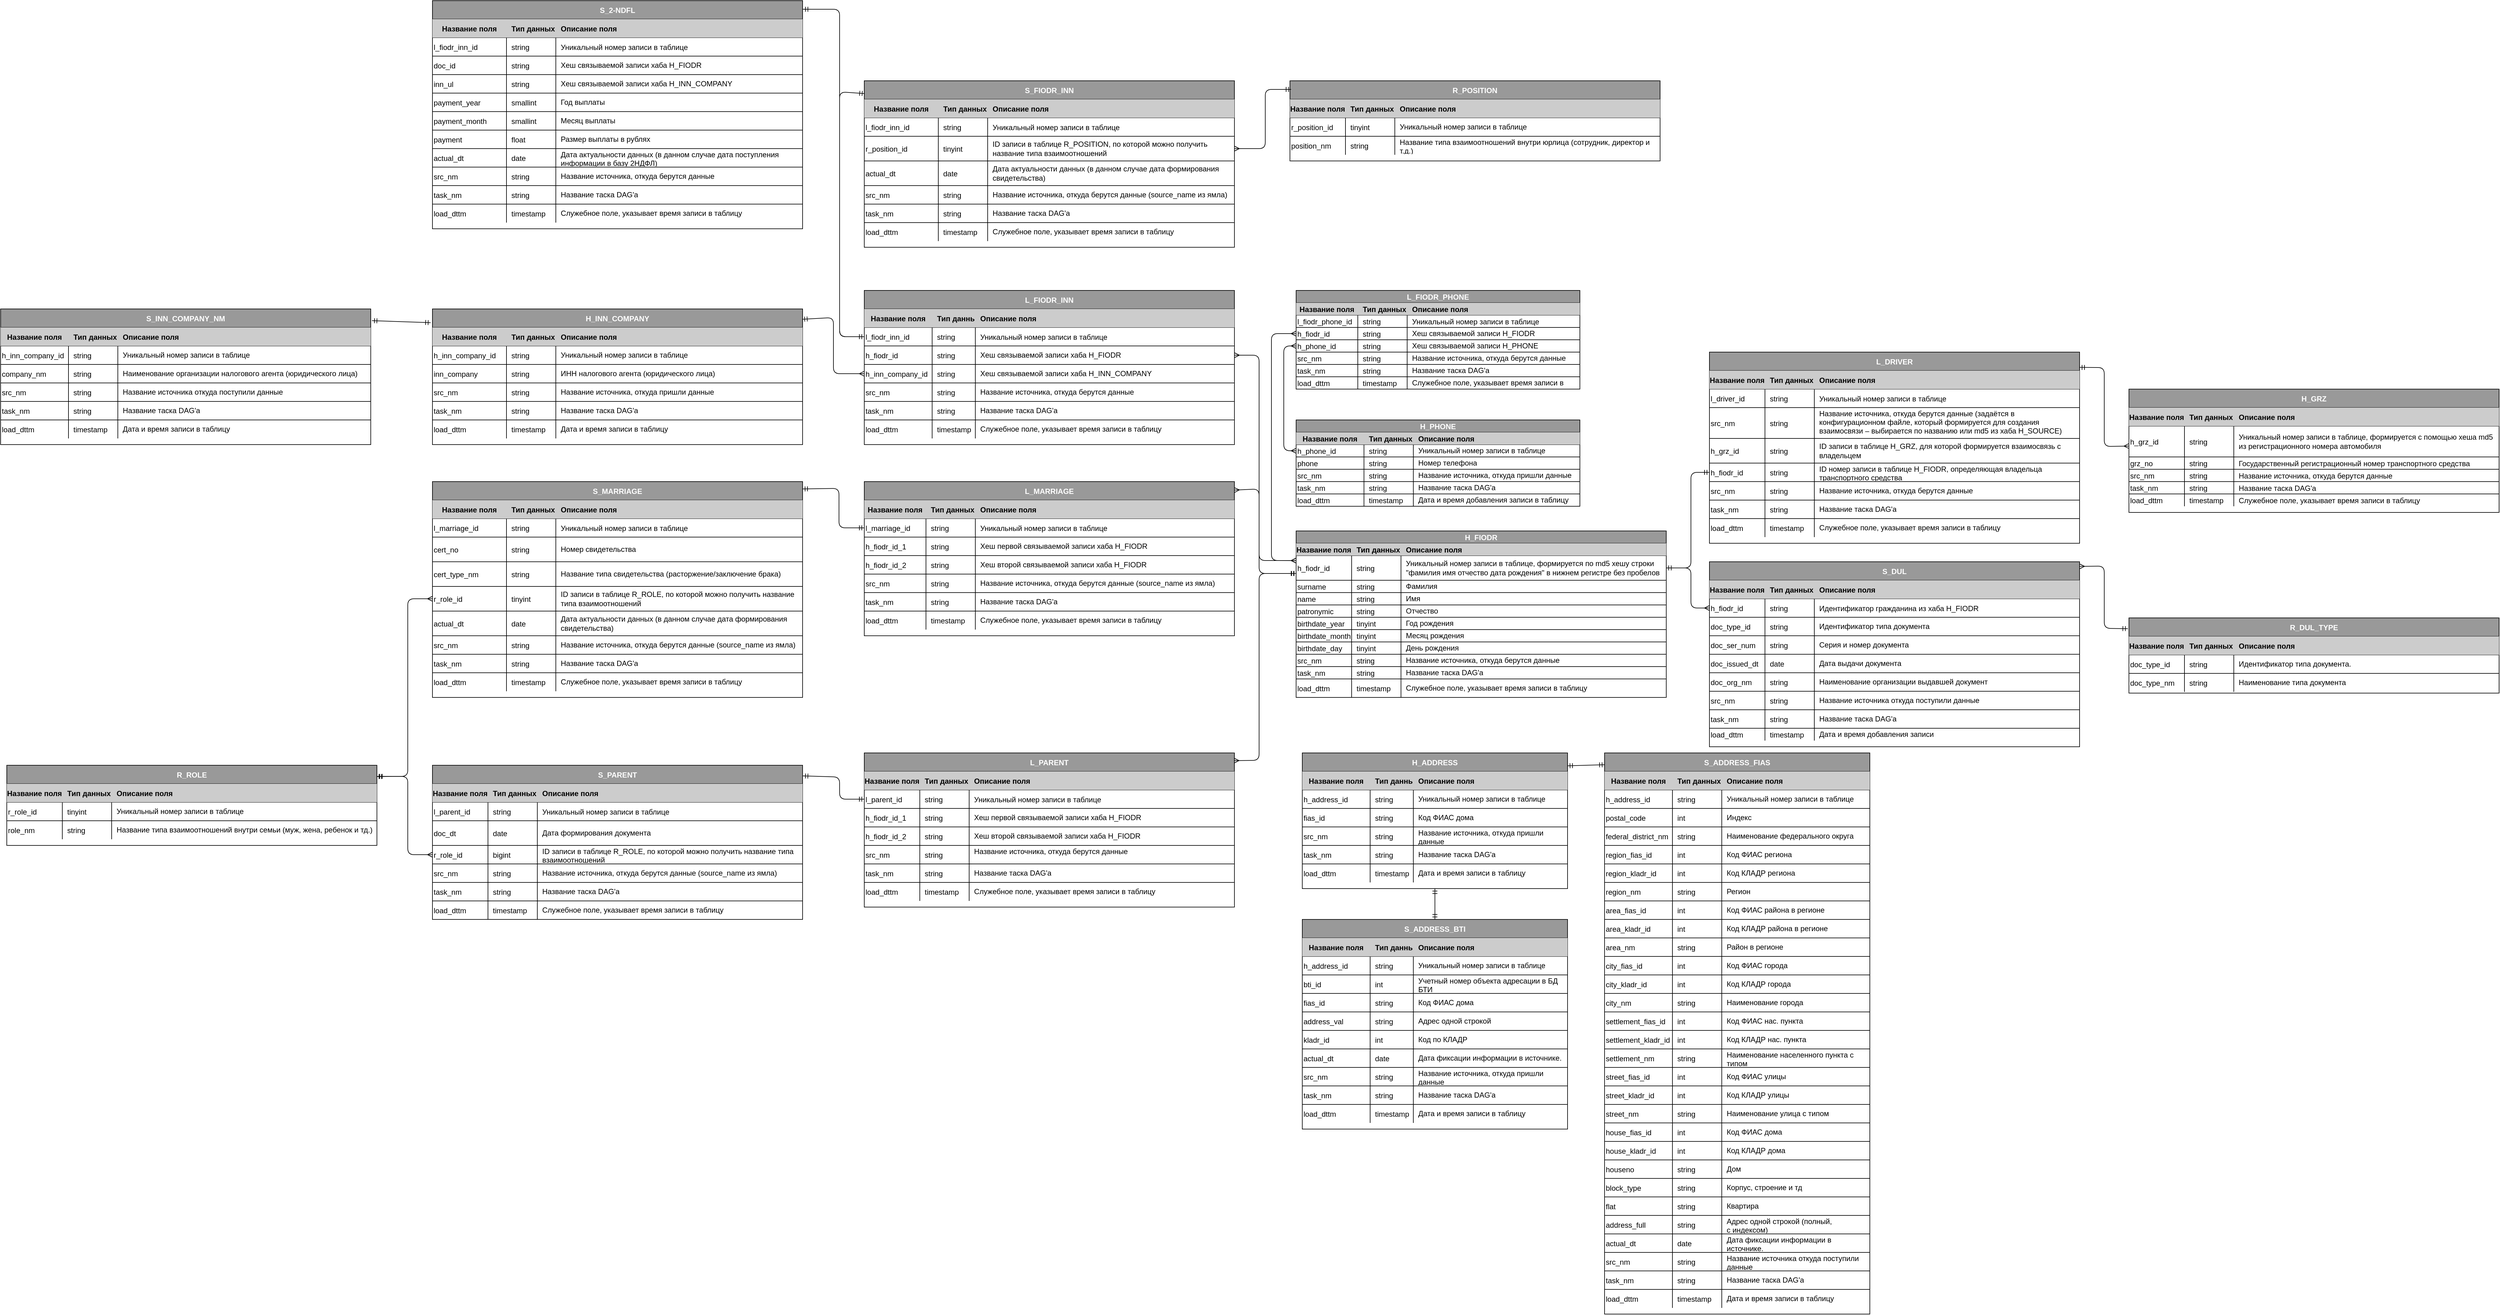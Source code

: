 <mxfile version="14.4.3" type="github">
  <diagram id="dFcGTcOO6VKS4K1IGvdy" name="Page-1">
    <mxGraphModel dx="4934" dy="2068" grid="1" gridSize="10" guides="0" tooltips="1" connect="1" arrows="1" fold="1" page="1" pageScale="1" pageWidth="827" pageHeight="1169" math="0" shadow="0">
      <root>
        <mxCell id="0" />
        <mxCell id="1" parent="0" />
        <mxCell id="sgqDZq_n20WNryxTrBRQ-63" value="" style="html=1;strokeColor=#000000;fontColor=#FFFFFF;startArrow=ERmany;startFill=0;endArrow=ERmandOne;endFill=0;entryX=1;entryY=0.08;entryDx=0;entryDy=0;entryPerimeter=0;exitX=0;exitY=0.647;exitDx=0;exitDy=0;exitPerimeter=0;" parent="1" source="sgqDZq_n20WNryxTrBRQ-72" target="sgqDZq_n20WNryxTrBRQ-109" edge="1">
          <mxGeometry width="100" relative="1" as="geometry">
            <mxPoint x="260" y="351" as="sourcePoint" />
            <mxPoint x="219.04" y="63.376" as="targetPoint" />
            <Array as="points">
              <mxPoint x="780" y="383" />
              <mxPoint x="780" y="255" />
            </Array>
          </mxGeometry>
        </mxCell>
        <mxCell id="sgqDZq_n20WNryxTrBRQ-65" value="" style="html=1;strokeColor=#000000;fontColor=#FFFFFF;startArrow=ERmandOne;startFill=0;endArrow=ERmandOne;endFill=0;exitX=0;exitY=0.5;exitDx=0;exitDy=0;entryX=1;entryY=0.5;entryDx=0;entryDy=0;" parent="1" source="sgqDZq_n20WNryxTrBRQ-126" target="UNvLWvAiq8z-6MAezgbr-6" edge="1">
          <mxGeometry width="100" relative="1" as="geometry">
            <mxPoint x="485" y="207" as="sourcePoint" />
            <mxPoint x="90" y="534" as="targetPoint" />
            <Array as="points">
              <mxPoint x="110" y="425" />
              <mxPoint x="110" y="580" />
            </Array>
          </mxGeometry>
        </mxCell>
        <mxCell id="sgqDZq_n20WNryxTrBRQ-67" value="H_GRZ" style="shape=table;startSize=30;container=1;collapsible=1;childLayout=tableLayout;fixedRows=1;rowLines=1;fontStyle=1;align=center;resizeLast=1;fillColor=#999999;fontColor=#FFFFFF;" parent="1" vertex="1">
          <mxGeometry x="820" y="290" width="600" height="200" as="geometry" />
        </mxCell>
        <mxCell id="sgqDZq_n20WNryxTrBRQ-68" value="" style="shape=partialRectangle;collapsible=0;dropTarget=0;pointerEvents=0;fillColor=none;top=0;left=0;bottom=1;right=0;points=[[0,0.5],[1,0.5]];portConstraint=eastwest;" parent="sgqDZq_n20WNryxTrBRQ-67" vertex="1">
          <mxGeometry y="30" width="600" height="30" as="geometry" />
        </mxCell>
        <mxCell id="sgqDZq_n20WNryxTrBRQ-69" value="Название поля" style="shape=partialRectangle;connectable=0;top=0;left=0;bottom=0;right=0;fontStyle=1;overflow=hidden;fillColor=#CCCCCC;" parent="sgqDZq_n20WNryxTrBRQ-68" vertex="1">
          <mxGeometry width="90" height="30" as="geometry" />
        </mxCell>
        <mxCell id="sgqDZq_n20WNryxTrBRQ-70" value="Тип данных" style="shape=partialRectangle;connectable=0;top=0;left=0;bottom=0;right=0;align=left;spacingLeft=6;fontStyle=1;overflow=hidden;fillColor=#CCCCCC;" parent="sgqDZq_n20WNryxTrBRQ-68" vertex="1">
          <mxGeometry x="90" width="80" height="30" as="geometry" />
        </mxCell>
        <mxCell id="sgqDZq_n20WNryxTrBRQ-71" value="Описание поля" style="shape=partialRectangle;connectable=0;top=0;left=0;bottom=0;right=0;align=left;spacingLeft=6;fontStyle=1;overflow=hidden;fillColor=#CCCCCC;" parent="sgqDZq_n20WNryxTrBRQ-68" vertex="1">
          <mxGeometry x="170" width="430" height="30" as="geometry" />
        </mxCell>
        <mxCell id="sgqDZq_n20WNryxTrBRQ-72" value="" style="shape=partialRectangle;collapsible=0;dropTarget=0;pointerEvents=0;fillColor=none;top=0;left=0;bottom=0;right=0;points=[[0,0.5],[1,0.5]];portConstraint=eastwest;whiteSpace=wrap;" parent="sgqDZq_n20WNryxTrBRQ-67" vertex="1">
          <mxGeometry y="60" width="600" height="50" as="geometry" />
        </mxCell>
        <mxCell id="sgqDZq_n20WNryxTrBRQ-73" value="h_grz_id" style="shape=partialRectangle;connectable=0;fillColor=none;top=0;left=0;bottom=0;right=0;editable=1;overflow=hidden;align=left;" parent="sgqDZq_n20WNryxTrBRQ-72" vertex="1">
          <mxGeometry width="90" height="50" as="geometry" />
        </mxCell>
        <mxCell id="sgqDZq_n20WNryxTrBRQ-74" value="string" style="shape=partialRectangle;connectable=0;fillColor=none;top=0;left=0;bottom=0;right=0;align=left;spacingLeft=6;overflow=hidden;" parent="sgqDZq_n20WNryxTrBRQ-72" vertex="1">
          <mxGeometry x="90" width="80" height="50" as="geometry" />
        </mxCell>
        <mxCell id="sgqDZq_n20WNryxTrBRQ-75" value="Уникальный номер записи в таблице, формируется с помощью хеша md5 из регистрационного номера автомобиля" style="shape=partialRectangle;connectable=0;fillColor=none;top=0;left=0;bottom=0;right=0;align=left;spacingLeft=6;overflow=hidden;whiteSpace=wrap;" parent="sgqDZq_n20WNryxTrBRQ-72" vertex="1">
          <mxGeometry x="170" width="430" height="50" as="geometry" />
        </mxCell>
        <mxCell id="sgqDZq_n20WNryxTrBRQ-84" style="shape=partialRectangle;collapsible=0;dropTarget=0;pointerEvents=0;fillColor=none;top=0;left=0;bottom=0;right=0;points=[[0,0.5],[1,0.5]];portConstraint=eastwest;" parent="sgqDZq_n20WNryxTrBRQ-67" vertex="1">
          <mxGeometry y="110" width="600" height="20" as="geometry" />
        </mxCell>
        <mxCell id="sgqDZq_n20WNryxTrBRQ-85" value="grz_no" style="shape=partialRectangle;connectable=0;fillColor=none;top=0;left=0;bottom=0;right=0;editable=1;overflow=hidden;align=left;" parent="sgqDZq_n20WNryxTrBRQ-84" vertex="1">
          <mxGeometry width="90" height="20" as="geometry" />
        </mxCell>
        <mxCell id="sgqDZq_n20WNryxTrBRQ-86" value="string" style="shape=partialRectangle;connectable=0;fillColor=none;top=0;left=0;bottom=0;right=0;align=left;spacingLeft=6;overflow=hidden;" parent="sgqDZq_n20WNryxTrBRQ-84" vertex="1">
          <mxGeometry x="90" width="80" height="20" as="geometry" />
        </mxCell>
        <mxCell id="sgqDZq_n20WNryxTrBRQ-87" value="Государственный регистрационный номер транспортного средства" style="shape=partialRectangle;connectable=0;fillColor=none;top=0;left=0;bottom=0;right=0;align=left;spacingLeft=6;overflow=hidden;" parent="sgqDZq_n20WNryxTrBRQ-84" vertex="1">
          <mxGeometry x="170" width="430" height="20" as="geometry" />
        </mxCell>
        <mxCell id="iINGVpcgLTFxF7QF2aCY-89" style="shape=partialRectangle;collapsible=0;dropTarget=0;pointerEvents=0;fillColor=none;top=0;left=0;bottom=0;right=0;points=[[0,0.5],[1,0.5]];portConstraint=eastwest;" vertex="1" parent="sgqDZq_n20WNryxTrBRQ-67">
          <mxGeometry y="130" width="600" height="20" as="geometry" />
        </mxCell>
        <mxCell id="iINGVpcgLTFxF7QF2aCY-90" value="src_nm" style="shape=partialRectangle;connectable=0;fillColor=none;top=0;left=0;bottom=0;right=0;editable=1;overflow=hidden;align=left;" vertex="1" parent="iINGVpcgLTFxF7QF2aCY-89">
          <mxGeometry width="90" height="20" as="geometry" />
        </mxCell>
        <mxCell id="iINGVpcgLTFxF7QF2aCY-91" value="string" style="shape=partialRectangle;connectable=0;fillColor=none;top=0;left=0;bottom=0;right=0;align=left;spacingLeft=6;overflow=hidden;" vertex="1" parent="iINGVpcgLTFxF7QF2aCY-89">
          <mxGeometry x="90" width="80" height="20" as="geometry" />
        </mxCell>
        <mxCell id="iINGVpcgLTFxF7QF2aCY-92" value="Название источника, откуда берутся данные" style="shape=partialRectangle;connectable=0;fillColor=none;top=0;left=0;bottom=0;right=0;align=left;spacingLeft=6;overflow=hidden;" vertex="1" parent="iINGVpcgLTFxF7QF2aCY-89">
          <mxGeometry x="170" width="430" height="20" as="geometry" />
        </mxCell>
        <mxCell id="iINGVpcgLTFxF7QF2aCY-85" style="shape=partialRectangle;collapsible=0;dropTarget=0;pointerEvents=0;fillColor=none;top=0;left=0;bottom=0;right=0;points=[[0,0.5],[1,0.5]];portConstraint=eastwest;" vertex="1" parent="sgqDZq_n20WNryxTrBRQ-67">
          <mxGeometry y="150" width="600" height="20" as="geometry" />
        </mxCell>
        <mxCell id="iINGVpcgLTFxF7QF2aCY-86" value="task_nm" style="shape=partialRectangle;connectable=0;fillColor=none;top=0;left=0;bottom=0;right=0;editable=1;overflow=hidden;align=left;" vertex="1" parent="iINGVpcgLTFxF7QF2aCY-85">
          <mxGeometry width="90" height="20" as="geometry" />
        </mxCell>
        <mxCell id="iINGVpcgLTFxF7QF2aCY-87" value="string" style="shape=partialRectangle;connectable=0;fillColor=none;top=0;left=0;bottom=0;right=0;align=left;spacingLeft=6;overflow=hidden;" vertex="1" parent="iINGVpcgLTFxF7QF2aCY-85">
          <mxGeometry x="90" width="80" height="20" as="geometry" />
        </mxCell>
        <mxCell id="iINGVpcgLTFxF7QF2aCY-88" value="Название таска DAG&#39;а" style="shape=partialRectangle;connectable=0;fillColor=none;top=0;left=0;bottom=0;right=0;align=left;spacingLeft=6;overflow=hidden;" vertex="1" parent="iINGVpcgLTFxF7QF2aCY-85">
          <mxGeometry x="170" width="430" height="20" as="geometry" />
        </mxCell>
        <mxCell id="d1YsTmhfaOhgNQQaUZh--13" style="shape=partialRectangle;collapsible=0;dropTarget=0;pointerEvents=0;fillColor=none;top=0;left=0;bottom=0;right=0;points=[[0,0.5],[1,0.5]];portConstraint=eastwest;" parent="sgqDZq_n20WNryxTrBRQ-67" vertex="1">
          <mxGeometry y="170" width="600" height="20" as="geometry" />
        </mxCell>
        <mxCell id="d1YsTmhfaOhgNQQaUZh--14" value="load_dttm" style="shape=partialRectangle;connectable=0;fillColor=none;top=0;left=0;bottom=0;right=0;editable=1;overflow=hidden;align=left;" parent="d1YsTmhfaOhgNQQaUZh--13" vertex="1">
          <mxGeometry width="90" height="20" as="geometry" />
        </mxCell>
        <mxCell id="d1YsTmhfaOhgNQQaUZh--15" value="timestamp" style="shape=partialRectangle;connectable=0;fillColor=none;top=0;left=0;bottom=0;right=0;align=left;spacingLeft=6;overflow=hidden;" parent="d1YsTmhfaOhgNQQaUZh--13" vertex="1">
          <mxGeometry x="90" width="80" height="20" as="geometry" />
        </mxCell>
        <mxCell id="d1YsTmhfaOhgNQQaUZh--16" value="Служебное поле, указывает время записи в таблицу" style="shape=partialRectangle;connectable=0;fillColor=none;top=0;left=0;bottom=0;right=0;align=left;spacingLeft=6;overflow=hidden;" parent="d1YsTmhfaOhgNQQaUZh--13" vertex="1">
          <mxGeometry x="170" width="430" height="20" as="geometry" />
        </mxCell>
        <mxCell id="sgqDZq_n20WNryxTrBRQ-109" value="L_DRIVER" style="shape=table;startSize=30;container=1;collapsible=1;childLayout=tableLayout;fixedRows=1;rowLines=1;fontStyle=1;align=center;resizeLast=1;fillColor=#999999;fontColor=#FFFFFF;" parent="1" vertex="1">
          <mxGeometry x="140" y="230" width="600" height="310" as="geometry" />
        </mxCell>
        <mxCell id="sgqDZq_n20WNryxTrBRQ-110" value="" style="shape=partialRectangle;collapsible=0;dropTarget=0;pointerEvents=0;fillColor=none;top=0;left=0;bottom=1;right=0;points=[[0,0.5],[1,0.5]];portConstraint=eastwest;" parent="sgqDZq_n20WNryxTrBRQ-109" vertex="1">
          <mxGeometry y="30" width="600" height="30" as="geometry" />
        </mxCell>
        <mxCell id="sgqDZq_n20WNryxTrBRQ-111" value="Название поля" style="shape=partialRectangle;connectable=0;top=0;left=0;bottom=0;right=0;fontStyle=1;overflow=hidden;fillColor=#CCCCCC;" parent="sgqDZq_n20WNryxTrBRQ-110" vertex="1">
          <mxGeometry width="90" height="30" as="geometry" />
        </mxCell>
        <mxCell id="sgqDZq_n20WNryxTrBRQ-112" value="Тип данных" style="shape=partialRectangle;connectable=0;top=0;left=0;bottom=0;right=0;align=left;spacingLeft=6;fontStyle=1;overflow=hidden;fillColor=#CCCCCC;" parent="sgqDZq_n20WNryxTrBRQ-110" vertex="1">
          <mxGeometry x="90" width="80" height="30" as="geometry" />
        </mxCell>
        <mxCell id="sgqDZq_n20WNryxTrBRQ-113" value="Описание поля" style="shape=partialRectangle;connectable=0;top=0;left=0;bottom=0;right=0;align=left;spacingLeft=6;fontStyle=1;overflow=hidden;fillColor=#CCCCCC;" parent="sgqDZq_n20WNryxTrBRQ-110" vertex="1">
          <mxGeometry x="170" width="430" height="30" as="geometry" />
        </mxCell>
        <mxCell id="sgqDZq_n20WNryxTrBRQ-114" value="" style="shape=partialRectangle;collapsible=0;dropTarget=0;pointerEvents=0;fillColor=none;top=0;left=0;bottom=0;right=0;points=[[0,0.5],[1,0.5]];portConstraint=eastwest;align=left;" parent="sgqDZq_n20WNryxTrBRQ-109" vertex="1">
          <mxGeometry y="60" width="600" height="30" as="geometry" />
        </mxCell>
        <mxCell id="sgqDZq_n20WNryxTrBRQ-115" value="l_driver_id" style="shape=partialRectangle;connectable=0;fillColor=none;top=0;left=0;bottom=0;right=0;editable=1;overflow=hidden;align=left;" parent="sgqDZq_n20WNryxTrBRQ-114" vertex="1">
          <mxGeometry width="90" height="30" as="geometry" />
        </mxCell>
        <mxCell id="sgqDZq_n20WNryxTrBRQ-116" value="string" style="shape=partialRectangle;connectable=0;fillColor=none;top=0;left=0;bottom=0;right=0;align=left;spacingLeft=6;overflow=hidden;" parent="sgqDZq_n20WNryxTrBRQ-114" vertex="1">
          <mxGeometry x="90" width="80" height="30" as="geometry" />
        </mxCell>
        <mxCell id="sgqDZq_n20WNryxTrBRQ-117" value="Уникальный номер записи в таблице" style="shape=partialRectangle;connectable=0;fillColor=none;top=0;left=0;bottom=0;right=0;align=left;spacingLeft=6;overflow=hidden;" parent="sgqDZq_n20WNryxTrBRQ-114" vertex="1">
          <mxGeometry x="170" width="430" height="30" as="geometry" />
        </mxCell>
        <mxCell id="sgqDZq_n20WNryxTrBRQ-118" value="" style="shape=partialRectangle;collapsible=0;dropTarget=0;pointerEvents=0;fillColor=none;top=0;left=0;bottom=0;right=0;points=[[0,0.5],[1,0.5]];portConstraint=eastwest;" parent="sgqDZq_n20WNryxTrBRQ-109" vertex="1">
          <mxGeometry y="90" width="600" height="50" as="geometry" />
        </mxCell>
        <mxCell id="sgqDZq_n20WNryxTrBRQ-119" value="src_nm" style="shape=partialRectangle;connectable=0;fillColor=none;top=0;left=0;bottom=0;right=0;editable=1;overflow=hidden;align=left;" parent="sgqDZq_n20WNryxTrBRQ-118" vertex="1">
          <mxGeometry width="90" height="50" as="geometry" />
        </mxCell>
        <mxCell id="sgqDZq_n20WNryxTrBRQ-120" value="string" style="shape=partialRectangle;connectable=0;fillColor=none;top=0;left=0;bottom=0;right=0;align=left;spacingLeft=6;overflow=hidden;" parent="sgqDZq_n20WNryxTrBRQ-118" vertex="1">
          <mxGeometry x="90" width="80" height="50" as="geometry" />
        </mxCell>
        <mxCell id="sgqDZq_n20WNryxTrBRQ-121" value="Название источника, откуда берутся данные (задаётся в конфигурационном файле, который формируется для создания взаимосвязи – выбирается по названию или md5 из хаба H_SOURCE)&#xa;" style="shape=partialRectangle;connectable=0;fillColor=none;top=0;left=0;bottom=0;right=0;align=left;spacingLeft=6;overflow=hidden;whiteSpace=wrap;" parent="sgqDZq_n20WNryxTrBRQ-118" vertex="1">
          <mxGeometry x="170" width="430" height="50" as="geometry" />
        </mxCell>
        <mxCell id="sgqDZq_n20WNryxTrBRQ-122" value="" style="shape=partialRectangle;collapsible=0;dropTarget=0;pointerEvents=0;fillColor=none;top=0;left=0;bottom=0;right=0;points=[[0,0.5],[1,0.5]];portConstraint=eastwest;" parent="sgqDZq_n20WNryxTrBRQ-109" vertex="1">
          <mxGeometry y="140" width="600" height="40" as="geometry" />
        </mxCell>
        <mxCell id="sgqDZq_n20WNryxTrBRQ-123" value="h_grz_id" style="shape=partialRectangle;connectable=0;fillColor=none;top=0;left=0;bottom=0;right=0;editable=1;overflow=hidden;align=left;" parent="sgqDZq_n20WNryxTrBRQ-122" vertex="1">
          <mxGeometry width="90" height="40" as="geometry" />
        </mxCell>
        <mxCell id="sgqDZq_n20WNryxTrBRQ-124" value="string" style="shape=partialRectangle;connectable=0;fillColor=none;top=0;left=0;bottom=0;right=0;align=left;spacingLeft=6;overflow=hidden;" parent="sgqDZq_n20WNryxTrBRQ-122" vertex="1">
          <mxGeometry x="90" width="80" height="40" as="geometry" />
        </mxCell>
        <mxCell id="sgqDZq_n20WNryxTrBRQ-125" value="ID записи в таблице H_GRZ, для которой формируется взаимосвязь с владельцем" style="shape=partialRectangle;connectable=0;fillColor=none;top=0;left=0;bottom=0;right=0;align=left;spacingLeft=6;overflow=hidden;whiteSpace=wrap;" parent="sgqDZq_n20WNryxTrBRQ-122" vertex="1">
          <mxGeometry x="170" width="430" height="40" as="geometry" />
        </mxCell>
        <mxCell id="sgqDZq_n20WNryxTrBRQ-126" style="shape=partialRectangle;collapsible=0;dropTarget=0;pointerEvents=0;fillColor=none;top=0;left=0;bottom=0;right=0;points=[[0,0.5],[1,0.5]];portConstraint=eastwest;" parent="sgqDZq_n20WNryxTrBRQ-109" vertex="1">
          <mxGeometry y="180" width="600" height="30" as="geometry" />
        </mxCell>
        <mxCell id="sgqDZq_n20WNryxTrBRQ-127" value="h_fiodr_id" style="shape=partialRectangle;connectable=0;fillColor=none;top=0;left=0;bottom=0;right=0;editable=1;overflow=hidden;align=left;" parent="sgqDZq_n20WNryxTrBRQ-126" vertex="1">
          <mxGeometry width="90" height="30" as="geometry" />
        </mxCell>
        <mxCell id="sgqDZq_n20WNryxTrBRQ-128" value="string" style="shape=partialRectangle;connectable=0;fillColor=none;top=0;left=0;bottom=0;right=0;align=left;spacingLeft=6;overflow=hidden;" parent="sgqDZq_n20WNryxTrBRQ-126" vertex="1">
          <mxGeometry x="90" width="80" height="30" as="geometry" />
        </mxCell>
        <mxCell id="sgqDZq_n20WNryxTrBRQ-129" value="ID номер записи в таблице H_FIODR, определяющая владельца транспортного средства" style="shape=partialRectangle;connectable=0;fillColor=none;top=0;left=0;bottom=0;right=0;align=left;spacingLeft=6;overflow=hidden;whiteSpace=wrap;" parent="sgqDZq_n20WNryxTrBRQ-126" vertex="1">
          <mxGeometry x="170" width="430" height="30" as="geometry" />
        </mxCell>
        <mxCell id="iINGVpcgLTFxF7QF2aCY-77" style="shape=partialRectangle;collapsible=0;dropTarget=0;pointerEvents=0;fillColor=none;top=0;left=0;bottom=0;right=0;points=[[0,0.5],[1,0.5]];portConstraint=eastwest;" vertex="1" parent="sgqDZq_n20WNryxTrBRQ-109">
          <mxGeometry y="210" width="600" height="30" as="geometry" />
        </mxCell>
        <mxCell id="iINGVpcgLTFxF7QF2aCY-78" value="src_nm" style="shape=partialRectangle;connectable=0;fillColor=none;top=0;left=0;bottom=0;right=0;editable=1;overflow=hidden;align=left;" vertex="1" parent="iINGVpcgLTFxF7QF2aCY-77">
          <mxGeometry width="90" height="30" as="geometry" />
        </mxCell>
        <mxCell id="iINGVpcgLTFxF7QF2aCY-79" value="string" style="shape=partialRectangle;connectable=0;fillColor=none;top=0;left=0;bottom=0;right=0;align=left;spacingLeft=6;overflow=hidden;" vertex="1" parent="iINGVpcgLTFxF7QF2aCY-77">
          <mxGeometry x="90" width="80" height="30" as="geometry" />
        </mxCell>
        <mxCell id="iINGVpcgLTFxF7QF2aCY-80" value="Название источника, откуда берутся данные" style="shape=partialRectangle;connectable=0;fillColor=none;top=0;left=0;bottom=0;right=0;align=left;spacingLeft=6;overflow=hidden;whiteSpace=wrap;" vertex="1" parent="iINGVpcgLTFxF7QF2aCY-77">
          <mxGeometry x="170" width="430" height="30" as="geometry" />
        </mxCell>
        <mxCell id="iINGVpcgLTFxF7QF2aCY-73" style="shape=partialRectangle;collapsible=0;dropTarget=0;pointerEvents=0;fillColor=none;top=0;left=0;bottom=0;right=0;points=[[0,0.5],[1,0.5]];portConstraint=eastwest;" vertex="1" parent="sgqDZq_n20WNryxTrBRQ-109">
          <mxGeometry y="240" width="600" height="30" as="geometry" />
        </mxCell>
        <mxCell id="iINGVpcgLTFxF7QF2aCY-74" value="task_nm" style="shape=partialRectangle;connectable=0;fillColor=none;top=0;left=0;bottom=0;right=0;editable=1;overflow=hidden;align=left;" vertex="1" parent="iINGVpcgLTFxF7QF2aCY-73">
          <mxGeometry width="90" height="30" as="geometry" />
        </mxCell>
        <mxCell id="iINGVpcgLTFxF7QF2aCY-75" value="string" style="shape=partialRectangle;connectable=0;fillColor=none;top=0;left=0;bottom=0;right=0;align=left;spacingLeft=6;overflow=hidden;" vertex="1" parent="iINGVpcgLTFxF7QF2aCY-73">
          <mxGeometry x="90" width="80" height="30" as="geometry" />
        </mxCell>
        <mxCell id="iINGVpcgLTFxF7QF2aCY-76" value="Название таска DAG&#39;а" style="shape=partialRectangle;connectable=0;fillColor=none;top=0;left=0;bottom=0;right=0;align=left;spacingLeft=6;overflow=hidden;whiteSpace=wrap;" vertex="1" parent="iINGVpcgLTFxF7QF2aCY-73">
          <mxGeometry x="170" width="430" height="30" as="geometry" />
        </mxCell>
        <mxCell id="XjfbZmdfT7sj089IL32q-1" style="shape=partialRectangle;collapsible=0;dropTarget=0;pointerEvents=0;fillColor=none;top=0;left=0;bottom=0;right=0;points=[[0,0.5],[1,0.5]];portConstraint=eastwest;" parent="sgqDZq_n20WNryxTrBRQ-109" vertex="1">
          <mxGeometry y="270" width="600" height="30" as="geometry" />
        </mxCell>
        <mxCell id="XjfbZmdfT7sj089IL32q-2" value="load_dttm" style="shape=partialRectangle;connectable=0;fillColor=none;top=0;left=0;bottom=0;right=0;editable=1;overflow=hidden;align=left;" parent="XjfbZmdfT7sj089IL32q-1" vertex="1">
          <mxGeometry width="90" height="30" as="geometry" />
        </mxCell>
        <mxCell id="XjfbZmdfT7sj089IL32q-3" value="timestamp" style="shape=partialRectangle;connectable=0;fillColor=none;top=0;left=0;bottom=0;right=0;align=left;spacingLeft=6;overflow=hidden;" parent="XjfbZmdfT7sj089IL32q-1" vertex="1">
          <mxGeometry x="90" width="80" height="30" as="geometry" />
        </mxCell>
        <mxCell id="XjfbZmdfT7sj089IL32q-4" value="Служебное поле, указывает время записи в таблицу" style="shape=partialRectangle;connectable=0;fillColor=none;top=0;left=0;bottom=0;right=0;align=left;spacingLeft=6;overflow=hidden;whiteSpace=wrap;" parent="XjfbZmdfT7sj089IL32q-1" vertex="1">
          <mxGeometry x="170" width="430" height="30" as="geometry" />
        </mxCell>
        <mxCell id="Fi9RAI6sNOyQZMEyOrty-129" value="R_ROLE" style="shape=table;startSize=30;container=1;collapsible=1;childLayout=tableLayout;fixedRows=1;rowLines=1;fontStyle=1;align=center;resizeLast=1;fillColor=#999999;fontColor=#FFFFFF;" parent="1" vertex="1">
          <mxGeometry x="-2620" y="900" width="600" height="130" as="geometry" />
        </mxCell>
        <mxCell id="Fi9RAI6sNOyQZMEyOrty-130" value="" style="shape=partialRectangle;collapsible=0;dropTarget=0;pointerEvents=0;fillColor=none;top=0;left=0;bottom=1;right=0;points=[[0,0.5],[1,0.5]];portConstraint=eastwest;" parent="Fi9RAI6sNOyQZMEyOrty-129" vertex="1">
          <mxGeometry y="30" width="600" height="30" as="geometry" />
        </mxCell>
        <mxCell id="Fi9RAI6sNOyQZMEyOrty-131" value="Название поля" style="shape=partialRectangle;connectable=0;top=0;left=0;bottom=0;right=0;fontStyle=1;overflow=hidden;fillColor=#CCCCCC;" parent="Fi9RAI6sNOyQZMEyOrty-130" vertex="1">
          <mxGeometry width="90" height="30" as="geometry" />
        </mxCell>
        <mxCell id="Fi9RAI6sNOyQZMEyOrty-132" value="Тип данных" style="shape=partialRectangle;connectable=0;top=0;left=0;bottom=0;right=0;align=left;spacingLeft=6;fontStyle=1;overflow=hidden;fillColor=#CCCCCC;" parent="Fi9RAI6sNOyQZMEyOrty-130" vertex="1">
          <mxGeometry x="90" width="80" height="30" as="geometry" />
        </mxCell>
        <mxCell id="Fi9RAI6sNOyQZMEyOrty-133" value="Описание поля" style="shape=partialRectangle;connectable=0;top=0;left=0;bottom=0;right=0;align=left;spacingLeft=6;fontStyle=1;overflow=hidden;fillColor=#CCCCCC;" parent="Fi9RAI6sNOyQZMEyOrty-130" vertex="1">
          <mxGeometry x="170" width="430" height="30" as="geometry" />
        </mxCell>
        <mxCell id="Fi9RAI6sNOyQZMEyOrty-150" style="shape=partialRectangle;collapsible=0;dropTarget=0;pointerEvents=0;fillColor=none;top=0;left=0;bottom=0;right=0;points=[[0,0.5],[1,0.5]];portConstraint=eastwest;" parent="Fi9RAI6sNOyQZMEyOrty-129" vertex="1">
          <mxGeometry y="60" width="600" height="30" as="geometry" />
        </mxCell>
        <mxCell id="Fi9RAI6sNOyQZMEyOrty-151" value="r_role_id" style="shape=partialRectangle;connectable=0;fillColor=none;top=0;left=0;bottom=0;right=0;editable=1;overflow=hidden;align=left;" parent="Fi9RAI6sNOyQZMEyOrty-150" vertex="1">
          <mxGeometry width="90" height="30" as="geometry" />
        </mxCell>
        <mxCell id="Fi9RAI6sNOyQZMEyOrty-152" value="tinyint" style="shape=partialRectangle;connectable=0;fillColor=none;top=0;left=0;bottom=0;right=0;align=left;spacingLeft=6;overflow=hidden;" parent="Fi9RAI6sNOyQZMEyOrty-150" vertex="1">
          <mxGeometry x="90" width="80" height="30" as="geometry" />
        </mxCell>
        <mxCell id="Fi9RAI6sNOyQZMEyOrty-153" value="Уникальный номер записи в таблице" style="shape=partialRectangle;connectable=0;fillColor=none;top=0;left=0;bottom=0;right=0;align=left;spacingLeft=6;overflow=hidden;whiteSpace=wrap;" parent="Fi9RAI6sNOyQZMEyOrty-150" vertex="1">
          <mxGeometry x="170" width="430" height="30" as="geometry" />
        </mxCell>
        <mxCell id="Fi9RAI6sNOyQZMEyOrty-154" style="shape=partialRectangle;collapsible=0;dropTarget=0;pointerEvents=0;fillColor=none;top=0;left=0;bottom=0;right=0;points=[[0,0.5],[1,0.5]];portConstraint=eastwest;" parent="Fi9RAI6sNOyQZMEyOrty-129" vertex="1">
          <mxGeometry y="90" width="600" height="30" as="geometry" />
        </mxCell>
        <mxCell id="Fi9RAI6sNOyQZMEyOrty-155" value="role_nm" style="shape=partialRectangle;connectable=0;fillColor=none;top=0;left=0;bottom=0;right=0;editable=1;overflow=hidden;align=left;" parent="Fi9RAI6sNOyQZMEyOrty-154" vertex="1">
          <mxGeometry width="90" height="30" as="geometry" />
        </mxCell>
        <mxCell id="Fi9RAI6sNOyQZMEyOrty-156" value="string" style="shape=partialRectangle;connectable=0;fillColor=none;top=0;left=0;bottom=0;right=0;align=left;spacingLeft=6;overflow=hidden;" parent="Fi9RAI6sNOyQZMEyOrty-154" vertex="1">
          <mxGeometry x="90" width="80" height="30" as="geometry" />
        </mxCell>
        <mxCell id="Fi9RAI6sNOyQZMEyOrty-157" value="Название типа взаимоотношений внутри семьи (муж, жена, ребенок и тд.)" style="shape=partialRectangle;connectable=0;fillColor=none;top=0;left=0;bottom=0;right=0;align=left;spacingLeft=6;overflow=hidden;whiteSpace=wrap;" parent="Fi9RAI6sNOyQZMEyOrty-154" vertex="1">
          <mxGeometry x="170" width="430" height="30" as="geometry" />
        </mxCell>
        <mxCell id="Fi9RAI6sNOyQZMEyOrty-201" value="" style="html=1;strokeColor=#000000;fontColor=#FFFFFF;startArrow=ERmany;startFill=0;endArrow=ERmandOne;endFill=0;entryX=0.999;entryY=0.141;entryDx=0;entryDy=0;entryPerimeter=0;exitX=0;exitY=0.5;exitDx=0;exitDy=0;" parent="1" source="jp5Gihf_7VO6IsTc87oi-43" target="Fi9RAI6sNOyQZMEyOrty-129" edge="1">
          <mxGeometry width="100" relative="1" as="geometry">
            <mxPoint x="-1890.6" y="926" as="sourcePoint" />
            <mxPoint x="-1990" y="870.32" as="targetPoint" />
            <Array as="points">
              <mxPoint x="-1970" y="1045" />
              <mxPoint x="-1970" y="918" />
            </Array>
          </mxGeometry>
        </mxCell>
        <mxCell id="UNvLWvAiq8z-6MAezgbr-1" value="H_FIODR" style="shape=table;startSize=20;container=1;collapsible=1;childLayout=tableLayout;fixedRows=1;rowLines=1;fontStyle=1;align=center;resizeLast=1;fillColor=#999999;fontColor=#FFFFFF;" parent="1" vertex="1">
          <mxGeometry x="-530" y="520" width="600" height="270" as="geometry" />
        </mxCell>
        <mxCell id="UNvLWvAiq8z-6MAezgbr-2" value="" style="shape=partialRectangle;collapsible=0;dropTarget=0;pointerEvents=0;fillColor=none;top=0;left=0;bottom=1;right=0;points=[[0,0.5],[1,0.5]];portConstraint=eastwest;" parent="UNvLWvAiq8z-6MAezgbr-1" vertex="1">
          <mxGeometry y="20" width="600" height="20" as="geometry" />
        </mxCell>
        <mxCell id="UNvLWvAiq8z-6MAezgbr-3" value="Название поля" style="shape=partialRectangle;connectable=0;top=0;left=0;bottom=0;right=0;fontStyle=1;overflow=hidden;fillColor=#CCCCCC;" parent="UNvLWvAiq8z-6MAezgbr-2" vertex="1">
          <mxGeometry width="90" height="20" as="geometry" />
        </mxCell>
        <mxCell id="UNvLWvAiq8z-6MAezgbr-4" value="Тип данных" style="shape=partialRectangle;connectable=0;top=0;left=0;bottom=0;right=0;align=left;spacingLeft=6;fontStyle=1;overflow=hidden;fillColor=#CCCCCC;" parent="UNvLWvAiq8z-6MAezgbr-2" vertex="1">
          <mxGeometry x="90" width="80" height="20" as="geometry" />
        </mxCell>
        <mxCell id="UNvLWvAiq8z-6MAezgbr-5" value="Описание поля" style="shape=partialRectangle;connectable=0;top=0;left=0;bottom=0;right=0;align=left;spacingLeft=6;fontStyle=1;overflow=hidden;fillColor=#CCCCCC;" parent="UNvLWvAiq8z-6MAezgbr-2" vertex="1">
          <mxGeometry x="170" width="430" height="20" as="geometry" />
        </mxCell>
        <mxCell id="UNvLWvAiq8z-6MAezgbr-6" value="" style="shape=partialRectangle;collapsible=0;dropTarget=0;pointerEvents=0;fillColor=none;top=0;left=0;bottom=0;right=0;points=[[0,0.5],[1,0.5]];portConstraint=eastwest;align=left;" parent="UNvLWvAiq8z-6MAezgbr-1" vertex="1">
          <mxGeometry y="40" width="600" height="40" as="geometry" />
        </mxCell>
        <mxCell id="UNvLWvAiq8z-6MAezgbr-7" value="h_fiodr_id" style="shape=partialRectangle;connectable=0;fillColor=none;top=0;left=0;bottom=0;right=0;editable=1;overflow=hidden;align=left;" parent="UNvLWvAiq8z-6MAezgbr-6" vertex="1">
          <mxGeometry width="90" height="40" as="geometry" />
        </mxCell>
        <mxCell id="UNvLWvAiq8z-6MAezgbr-8" value="string" style="shape=partialRectangle;connectable=0;fillColor=none;top=0;left=0;bottom=0;right=0;align=left;spacingLeft=6;overflow=hidden;" parent="UNvLWvAiq8z-6MAezgbr-6" vertex="1">
          <mxGeometry x="90" width="80" height="40" as="geometry" />
        </mxCell>
        <mxCell id="UNvLWvAiq8z-6MAezgbr-9" value="Уникальный номер записи в таблице, формируется по md5 хешу строки &quot;фамилия имя отчество дата рождения&quot; в нижнем регистре без пробелов" style="shape=partialRectangle;connectable=0;fillColor=none;top=0;left=0;bottom=0;right=0;align=left;spacingLeft=6;overflow=hidden;whiteSpace=wrap;" parent="UNvLWvAiq8z-6MAezgbr-6" vertex="1">
          <mxGeometry x="170" width="430" height="40" as="geometry" />
        </mxCell>
        <mxCell id="UNvLWvAiq8z-6MAezgbr-18" style="shape=partialRectangle;collapsible=0;dropTarget=0;pointerEvents=0;fillColor=none;top=0;left=0;bottom=0;right=0;points=[[0,0.5],[1,0.5]];portConstraint=eastwest;" parent="UNvLWvAiq8z-6MAezgbr-1" vertex="1">
          <mxGeometry y="80" width="600" height="20" as="geometry" />
        </mxCell>
        <mxCell id="UNvLWvAiq8z-6MAezgbr-19" value="surname" style="shape=partialRectangle;connectable=0;fillColor=none;top=0;left=0;bottom=0;right=0;editable=1;overflow=hidden;align=left;" parent="UNvLWvAiq8z-6MAezgbr-18" vertex="1">
          <mxGeometry width="90" height="20" as="geometry" />
        </mxCell>
        <mxCell id="UNvLWvAiq8z-6MAezgbr-20" value="string" style="shape=partialRectangle;connectable=0;fillColor=none;top=0;left=0;bottom=0;right=0;align=left;spacingLeft=6;overflow=hidden;" parent="UNvLWvAiq8z-6MAezgbr-18" vertex="1">
          <mxGeometry x="90" width="80" height="20" as="geometry" />
        </mxCell>
        <mxCell id="UNvLWvAiq8z-6MAezgbr-21" value="Фамилия" style="shape=partialRectangle;connectable=0;fillColor=none;top=0;left=0;bottom=0;right=0;align=left;spacingLeft=6;overflow=hidden;whiteSpace=wrap;" parent="UNvLWvAiq8z-6MAezgbr-18" vertex="1">
          <mxGeometry x="170" width="430" height="20" as="geometry" />
        </mxCell>
        <mxCell id="UNvLWvAiq8z-6MAezgbr-34" style="shape=partialRectangle;collapsible=0;dropTarget=0;pointerEvents=0;fillColor=none;top=0;left=0;bottom=0;right=0;points=[[0,0.5],[1,0.5]];portConstraint=eastwest;" parent="UNvLWvAiq8z-6MAezgbr-1" vertex="1">
          <mxGeometry y="100" width="600" height="20" as="geometry" />
        </mxCell>
        <mxCell id="UNvLWvAiq8z-6MAezgbr-35" value="name" style="shape=partialRectangle;connectable=0;fillColor=none;top=0;left=0;bottom=0;right=0;editable=1;overflow=hidden;align=left;" parent="UNvLWvAiq8z-6MAezgbr-34" vertex="1">
          <mxGeometry width="90" height="20" as="geometry" />
        </mxCell>
        <mxCell id="UNvLWvAiq8z-6MAezgbr-36" value="string" style="shape=partialRectangle;connectable=0;fillColor=none;top=0;left=0;bottom=0;right=0;align=left;spacingLeft=6;overflow=hidden;" parent="UNvLWvAiq8z-6MAezgbr-34" vertex="1">
          <mxGeometry x="90" width="80" height="20" as="geometry" />
        </mxCell>
        <mxCell id="UNvLWvAiq8z-6MAezgbr-37" value="Имя" style="shape=partialRectangle;connectable=0;fillColor=none;top=0;left=0;bottom=0;right=0;align=left;spacingLeft=6;overflow=hidden;whiteSpace=wrap;" parent="UNvLWvAiq8z-6MAezgbr-34" vertex="1">
          <mxGeometry x="170" width="430" height="20" as="geometry" />
        </mxCell>
        <mxCell id="UNvLWvAiq8z-6MAezgbr-30" style="shape=partialRectangle;collapsible=0;dropTarget=0;pointerEvents=0;fillColor=none;top=0;left=0;bottom=0;right=0;points=[[0,0.5],[1,0.5]];portConstraint=eastwest;" parent="UNvLWvAiq8z-6MAezgbr-1" vertex="1">
          <mxGeometry y="120" width="600" height="20" as="geometry" />
        </mxCell>
        <mxCell id="UNvLWvAiq8z-6MAezgbr-31" value="patronymic" style="shape=partialRectangle;connectable=0;fillColor=none;top=0;left=0;bottom=0;right=0;editable=1;overflow=hidden;align=left;" parent="UNvLWvAiq8z-6MAezgbr-30" vertex="1">
          <mxGeometry width="90" height="20" as="geometry" />
        </mxCell>
        <mxCell id="UNvLWvAiq8z-6MAezgbr-32" value="string" style="shape=partialRectangle;connectable=0;fillColor=none;top=0;left=0;bottom=0;right=0;align=left;spacingLeft=6;overflow=hidden;" parent="UNvLWvAiq8z-6MAezgbr-30" vertex="1">
          <mxGeometry x="90" width="80" height="20" as="geometry" />
        </mxCell>
        <mxCell id="UNvLWvAiq8z-6MAezgbr-33" value="Отчество" style="shape=partialRectangle;connectable=0;fillColor=none;top=0;left=0;bottom=0;right=0;align=left;spacingLeft=6;overflow=hidden;whiteSpace=wrap;" parent="UNvLWvAiq8z-6MAezgbr-30" vertex="1">
          <mxGeometry x="170" width="430" height="20" as="geometry" />
        </mxCell>
        <mxCell id="UNvLWvAiq8z-6MAezgbr-26" style="shape=partialRectangle;collapsible=0;dropTarget=0;pointerEvents=0;fillColor=none;top=0;left=0;bottom=0;right=0;points=[[0,0.5],[1,0.5]];portConstraint=eastwest;" parent="UNvLWvAiq8z-6MAezgbr-1" vertex="1">
          <mxGeometry y="140" width="600" height="20" as="geometry" />
        </mxCell>
        <mxCell id="UNvLWvAiq8z-6MAezgbr-27" value="birthdate_year" style="shape=partialRectangle;connectable=0;fillColor=none;top=0;left=0;bottom=0;right=0;editable=1;overflow=hidden;align=left;" parent="UNvLWvAiq8z-6MAezgbr-26" vertex="1">
          <mxGeometry width="90" height="20" as="geometry" />
        </mxCell>
        <mxCell id="UNvLWvAiq8z-6MAezgbr-28" value="tinyint" style="shape=partialRectangle;connectable=0;fillColor=none;top=0;left=0;bottom=0;right=0;align=left;spacingLeft=6;overflow=hidden;" parent="UNvLWvAiq8z-6MAezgbr-26" vertex="1">
          <mxGeometry x="90" width="80" height="20" as="geometry" />
        </mxCell>
        <mxCell id="UNvLWvAiq8z-6MAezgbr-29" value="Год рождения" style="shape=partialRectangle;connectable=0;fillColor=none;top=0;left=0;bottom=0;right=0;align=left;spacingLeft=6;overflow=hidden;whiteSpace=wrap;" parent="UNvLWvAiq8z-6MAezgbr-26" vertex="1">
          <mxGeometry x="170" width="430" height="20" as="geometry" />
        </mxCell>
        <mxCell id="UNvLWvAiq8z-6MAezgbr-22" style="shape=partialRectangle;collapsible=0;dropTarget=0;pointerEvents=0;fillColor=none;top=0;left=0;bottom=0;right=0;points=[[0,0.5],[1,0.5]];portConstraint=eastwest;" parent="UNvLWvAiq8z-6MAezgbr-1" vertex="1">
          <mxGeometry y="160" width="600" height="20" as="geometry" />
        </mxCell>
        <mxCell id="UNvLWvAiq8z-6MAezgbr-23" value="birthdate_month" style="shape=partialRectangle;connectable=0;fillColor=none;top=0;left=0;bottom=0;right=0;editable=1;overflow=hidden;align=left;" parent="UNvLWvAiq8z-6MAezgbr-22" vertex="1">
          <mxGeometry width="90" height="20" as="geometry" />
        </mxCell>
        <mxCell id="UNvLWvAiq8z-6MAezgbr-24" value="tinyint" style="shape=partialRectangle;connectable=0;fillColor=none;top=0;left=0;bottom=0;right=0;align=left;spacingLeft=6;overflow=hidden;" parent="UNvLWvAiq8z-6MAezgbr-22" vertex="1">
          <mxGeometry x="90" width="80" height="20" as="geometry" />
        </mxCell>
        <mxCell id="UNvLWvAiq8z-6MAezgbr-25" value="Месяц рождения" style="shape=partialRectangle;connectable=0;fillColor=none;top=0;left=0;bottom=0;right=0;align=left;spacingLeft=6;overflow=hidden;whiteSpace=wrap;" parent="UNvLWvAiq8z-6MAezgbr-22" vertex="1">
          <mxGeometry x="170" width="430" height="20" as="geometry" />
        </mxCell>
        <mxCell id="UNvLWvAiq8z-6MAezgbr-38" style="shape=partialRectangle;collapsible=0;dropTarget=0;pointerEvents=0;fillColor=none;top=0;left=0;bottom=0;right=0;points=[[0,0.5],[1,0.5]];portConstraint=eastwest;" parent="UNvLWvAiq8z-6MAezgbr-1" vertex="1">
          <mxGeometry y="180" width="600" height="20" as="geometry" />
        </mxCell>
        <mxCell id="UNvLWvAiq8z-6MAezgbr-39" value="birthdate_day" style="shape=partialRectangle;connectable=0;fillColor=none;top=0;left=0;bottom=0;right=0;editable=1;overflow=hidden;align=left;" parent="UNvLWvAiq8z-6MAezgbr-38" vertex="1">
          <mxGeometry width="90" height="20" as="geometry" />
        </mxCell>
        <mxCell id="UNvLWvAiq8z-6MAezgbr-40" value="tinyint" style="shape=partialRectangle;connectable=0;fillColor=none;top=0;left=0;bottom=0;right=0;align=left;spacingLeft=6;overflow=hidden;" parent="UNvLWvAiq8z-6MAezgbr-38" vertex="1">
          <mxGeometry x="90" width="80" height="20" as="geometry" />
        </mxCell>
        <mxCell id="UNvLWvAiq8z-6MAezgbr-41" value="День рождения" style="shape=partialRectangle;connectable=0;fillColor=none;top=0;left=0;bottom=0;right=0;align=left;spacingLeft=6;overflow=hidden;whiteSpace=wrap;" parent="UNvLWvAiq8z-6MAezgbr-38" vertex="1">
          <mxGeometry x="170" width="430" height="20" as="geometry" />
        </mxCell>
        <mxCell id="iINGVpcgLTFxF7QF2aCY-21" style="shape=partialRectangle;collapsible=0;dropTarget=0;pointerEvents=0;fillColor=none;top=0;left=0;bottom=0;right=0;points=[[0,0.5],[1,0.5]];portConstraint=eastwest;" vertex="1" parent="UNvLWvAiq8z-6MAezgbr-1">
          <mxGeometry y="200" width="600" height="20" as="geometry" />
        </mxCell>
        <mxCell id="iINGVpcgLTFxF7QF2aCY-22" value="src_nm" style="shape=partialRectangle;connectable=0;fillColor=none;top=0;left=0;bottom=0;right=0;editable=1;overflow=hidden;align=left;" vertex="1" parent="iINGVpcgLTFxF7QF2aCY-21">
          <mxGeometry width="90" height="20" as="geometry" />
        </mxCell>
        <mxCell id="iINGVpcgLTFxF7QF2aCY-23" value="string" style="shape=partialRectangle;connectable=0;fillColor=none;top=0;left=0;bottom=0;right=0;align=left;spacingLeft=6;overflow=hidden;" vertex="1" parent="iINGVpcgLTFxF7QF2aCY-21">
          <mxGeometry x="90" width="80" height="20" as="geometry" />
        </mxCell>
        <mxCell id="iINGVpcgLTFxF7QF2aCY-24" value="Название источника, откуда берутся данные" style="shape=partialRectangle;connectable=0;fillColor=none;top=0;left=0;bottom=0;right=0;align=left;spacingLeft=6;overflow=hidden;whiteSpace=wrap;" vertex="1" parent="iINGVpcgLTFxF7QF2aCY-21">
          <mxGeometry x="170" width="430" height="20" as="geometry" />
        </mxCell>
        <mxCell id="iINGVpcgLTFxF7QF2aCY-17" style="shape=partialRectangle;collapsible=0;dropTarget=0;pointerEvents=0;fillColor=none;top=0;left=0;bottom=0;right=0;points=[[0,0.5],[1,0.5]];portConstraint=eastwest;" vertex="1" parent="UNvLWvAiq8z-6MAezgbr-1">
          <mxGeometry y="220" width="600" height="20" as="geometry" />
        </mxCell>
        <mxCell id="iINGVpcgLTFxF7QF2aCY-18" value="task_nm" style="shape=partialRectangle;connectable=0;fillColor=none;top=0;left=0;bottom=0;right=0;editable=1;overflow=hidden;align=left;" vertex="1" parent="iINGVpcgLTFxF7QF2aCY-17">
          <mxGeometry width="90" height="20" as="geometry" />
        </mxCell>
        <mxCell id="iINGVpcgLTFxF7QF2aCY-19" value="string" style="shape=partialRectangle;connectable=0;fillColor=none;top=0;left=0;bottom=0;right=0;align=left;spacingLeft=6;overflow=hidden;" vertex="1" parent="iINGVpcgLTFxF7QF2aCY-17">
          <mxGeometry x="90" width="80" height="20" as="geometry" />
        </mxCell>
        <mxCell id="iINGVpcgLTFxF7QF2aCY-20" value="Название таска DAG&#39;а" style="shape=partialRectangle;connectable=0;fillColor=none;top=0;left=0;bottom=0;right=0;align=left;spacingLeft=6;overflow=hidden;whiteSpace=wrap;" vertex="1" parent="iINGVpcgLTFxF7QF2aCY-17">
          <mxGeometry x="170" width="430" height="20" as="geometry" />
        </mxCell>
        <mxCell id="d1YsTmhfaOhgNQQaUZh--5" style="shape=partialRectangle;collapsible=0;dropTarget=0;pointerEvents=0;fillColor=none;top=0;left=0;bottom=0;right=0;points=[[0,0.5],[1,0.5]];portConstraint=eastwest;" parent="UNvLWvAiq8z-6MAezgbr-1" vertex="1">
          <mxGeometry y="240" width="600" height="30" as="geometry" />
        </mxCell>
        <mxCell id="d1YsTmhfaOhgNQQaUZh--6" value="load_dttm" style="shape=partialRectangle;connectable=0;fillColor=none;top=0;left=0;bottom=0;right=0;editable=1;overflow=hidden;align=left;" parent="d1YsTmhfaOhgNQQaUZh--5" vertex="1">
          <mxGeometry width="90" height="30" as="geometry" />
        </mxCell>
        <mxCell id="d1YsTmhfaOhgNQQaUZh--7" value="timestamp" style="shape=partialRectangle;connectable=0;fillColor=none;top=0;left=0;bottom=0;right=0;align=left;spacingLeft=6;overflow=hidden;" parent="d1YsTmhfaOhgNQQaUZh--5" vertex="1">
          <mxGeometry x="90" width="80" height="30" as="geometry" />
        </mxCell>
        <mxCell id="d1YsTmhfaOhgNQQaUZh--8" value="Служебное поле, указывает время записи в таблицу" style="shape=partialRectangle;connectable=0;fillColor=none;top=0;left=0;bottom=0;right=0;align=left;spacingLeft=6;overflow=hidden;whiteSpace=wrap;verticalAlign=middle;" parent="d1YsTmhfaOhgNQQaUZh--5" vertex="1">
          <mxGeometry x="170" width="430" height="30" as="geometry" />
        </mxCell>
        <mxCell id="jp5Gihf_7VO6IsTc87oi-1" value="L_PARENT" style="shape=table;startSize=30;container=1;collapsible=1;childLayout=tableLayout;fixedRows=1;rowLines=1;fontStyle=1;align=center;resizeLast=1;fillColor=#999999;fontColor=#FFFFFF;" parent="1" vertex="1">
          <mxGeometry x="-1230" y="880" width="600" height="250" as="geometry" />
        </mxCell>
        <mxCell id="jp5Gihf_7VO6IsTc87oi-2" value="" style="shape=partialRectangle;collapsible=0;dropTarget=0;pointerEvents=0;fillColor=none;top=0;left=0;bottom=1;right=0;points=[[0,0.5],[1,0.5]];portConstraint=eastwest;" parent="jp5Gihf_7VO6IsTc87oi-1" vertex="1">
          <mxGeometry y="30" width="600" height="30" as="geometry" />
        </mxCell>
        <mxCell id="jp5Gihf_7VO6IsTc87oi-3" value="Название поля" style="shape=partialRectangle;connectable=0;top=0;left=0;bottom=0;right=0;fontStyle=1;overflow=hidden;fillColor=#CCCCCC;" parent="jp5Gihf_7VO6IsTc87oi-2" vertex="1">
          <mxGeometry width="90" height="30" as="geometry" />
        </mxCell>
        <mxCell id="jp5Gihf_7VO6IsTc87oi-4" value="Тип данных" style="shape=partialRectangle;connectable=0;top=0;left=0;bottom=0;right=0;align=left;spacingLeft=6;fontStyle=1;overflow=hidden;fillColor=#CCCCCC;" parent="jp5Gihf_7VO6IsTc87oi-2" vertex="1">
          <mxGeometry x="90" width="80" height="30" as="geometry" />
        </mxCell>
        <mxCell id="jp5Gihf_7VO6IsTc87oi-5" value="Описание поля" style="shape=partialRectangle;connectable=0;top=0;left=0;bottom=0;right=0;align=left;spacingLeft=6;fontStyle=1;overflow=hidden;fillColor=#CCCCCC;" parent="jp5Gihf_7VO6IsTc87oi-2" vertex="1">
          <mxGeometry x="170" width="430" height="30" as="geometry" />
        </mxCell>
        <mxCell id="jp5Gihf_7VO6IsTc87oi-6" value="" style="shape=partialRectangle;collapsible=0;dropTarget=0;pointerEvents=0;fillColor=none;top=0;left=0;bottom=0;right=0;points=[[0,0.5],[1,0.5]];portConstraint=eastwest;align=left;" parent="jp5Gihf_7VO6IsTc87oi-1" vertex="1">
          <mxGeometry y="60" width="600" height="30" as="geometry" />
        </mxCell>
        <mxCell id="jp5Gihf_7VO6IsTc87oi-7" value="l_parent_id" style="shape=partialRectangle;connectable=0;fillColor=none;top=0;left=0;bottom=0;right=0;editable=1;overflow=hidden;align=left;" parent="jp5Gihf_7VO6IsTc87oi-6" vertex="1">
          <mxGeometry width="90" height="30" as="geometry" />
        </mxCell>
        <mxCell id="jp5Gihf_7VO6IsTc87oi-8" value="string" style="shape=partialRectangle;connectable=0;fillColor=none;top=0;left=0;bottom=0;right=0;align=left;spacingLeft=6;overflow=hidden;" parent="jp5Gihf_7VO6IsTc87oi-6" vertex="1">
          <mxGeometry x="90" width="80" height="30" as="geometry" />
        </mxCell>
        <mxCell id="jp5Gihf_7VO6IsTc87oi-9" value="Уникальный номер записи в таблице" style="shape=partialRectangle;connectable=0;fillColor=none;top=0;left=0;bottom=0;right=0;align=left;spacingLeft=6;overflow=hidden;" parent="jp5Gihf_7VO6IsTc87oi-6" vertex="1">
          <mxGeometry x="170" width="430" height="30" as="geometry" />
        </mxCell>
        <mxCell id="jp5Gihf_7VO6IsTc87oi-18" style="shape=partialRectangle;collapsible=0;dropTarget=0;pointerEvents=0;fillColor=none;top=0;left=0;bottom=0;right=0;points=[[0,0.5],[1,0.5]];portConstraint=eastwest;" parent="jp5Gihf_7VO6IsTc87oi-1" vertex="1">
          <mxGeometry y="90" width="600" height="30" as="geometry" />
        </mxCell>
        <mxCell id="jp5Gihf_7VO6IsTc87oi-19" value="h_fiodr_id_1" style="shape=partialRectangle;connectable=0;fillColor=none;top=0;left=0;bottom=0;right=0;editable=1;overflow=hidden;align=left;" parent="jp5Gihf_7VO6IsTc87oi-18" vertex="1">
          <mxGeometry width="90" height="30" as="geometry" />
        </mxCell>
        <mxCell id="jp5Gihf_7VO6IsTc87oi-20" value="string" style="shape=partialRectangle;connectable=0;fillColor=none;top=0;left=0;bottom=0;right=0;align=left;spacingLeft=6;overflow=hidden;" parent="jp5Gihf_7VO6IsTc87oi-18" vertex="1">
          <mxGeometry x="90" width="80" height="30" as="geometry" />
        </mxCell>
        <mxCell id="jp5Gihf_7VO6IsTc87oi-21" value="Хеш первой связываемой записи хаба H_FIODR" style="shape=partialRectangle;connectable=0;fillColor=none;top=0;left=0;bottom=0;right=0;align=left;spacingLeft=6;overflow=hidden;whiteSpace=wrap;" parent="jp5Gihf_7VO6IsTc87oi-18" vertex="1">
          <mxGeometry x="170" width="430" height="30" as="geometry" />
        </mxCell>
        <mxCell id="jp5Gihf_7VO6IsTc87oi-22" style="shape=partialRectangle;collapsible=0;dropTarget=0;pointerEvents=0;fillColor=none;top=0;left=0;bottom=0;right=0;points=[[0,0.5],[1,0.5]];portConstraint=eastwest;" parent="jp5Gihf_7VO6IsTc87oi-1" vertex="1">
          <mxGeometry y="120" width="600" height="30" as="geometry" />
        </mxCell>
        <mxCell id="jp5Gihf_7VO6IsTc87oi-23" value="h_fiodr_id_2" style="shape=partialRectangle;connectable=0;fillColor=none;top=0;left=0;bottom=0;right=0;editable=1;overflow=hidden;align=left;" parent="jp5Gihf_7VO6IsTc87oi-22" vertex="1">
          <mxGeometry width="90" height="30" as="geometry" />
        </mxCell>
        <mxCell id="jp5Gihf_7VO6IsTc87oi-24" value="string" style="shape=partialRectangle;connectable=0;fillColor=none;top=0;left=0;bottom=0;right=0;align=left;spacingLeft=6;overflow=hidden;" parent="jp5Gihf_7VO6IsTc87oi-22" vertex="1">
          <mxGeometry x="90" width="80" height="30" as="geometry" />
        </mxCell>
        <mxCell id="jp5Gihf_7VO6IsTc87oi-25" value="Хеш второй связываемой записи хаба H_FIODR" style="shape=partialRectangle;connectable=0;fillColor=none;top=0;left=0;bottom=0;right=0;align=left;spacingLeft=6;overflow=hidden;whiteSpace=wrap;" parent="jp5Gihf_7VO6IsTc87oi-22" vertex="1">
          <mxGeometry x="170" width="430" height="30" as="geometry" />
        </mxCell>
        <mxCell id="iINGVpcgLTFxF7QF2aCY-61" style="shape=partialRectangle;collapsible=0;dropTarget=0;pointerEvents=0;fillColor=none;top=0;left=0;bottom=0;right=0;points=[[0,0.5],[1,0.5]];portConstraint=eastwest;" vertex="1" parent="jp5Gihf_7VO6IsTc87oi-1">
          <mxGeometry y="150" width="600" height="30" as="geometry" />
        </mxCell>
        <mxCell id="iINGVpcgLTFxF7QF2aCY-62" value="src_nm" style="shape=partialRectangle;connectable=0;fillColor=none;top=0;left=0;bottom=0;right=0;editable=1;overflow=hidden;align=left;" vertex="1" parent="iINGVpcgLTFxF7QF2aCY-61">
          <mxGeometry width="90" height="30" as="geometry" />
        </mxCell>
        <mxCell id="iINGVpcgLTFxF7QF2aCY-63" value="string" style="shape=partialRectangle;connectable=0;fillColor=none;top=0;left=0;bottom=0;right=0;align=left;spacingLeft=6;overflow=hidden;" vertex="1" parent="iINGVpcgLTFxF7QF2aCY-61">
          <mxGeometry x="90" width="80" height="30" as="geometry" />
        </mxCell>
        <mxCell id="iINGVpcgLTFxF7QF2aCY-64" value="Название источника, откуда берутся данные&#xa;" style="shape=partialRectangle;connectable=0;fillColor=none;top=0;left=0;bottom=0;right=0;align=left;spacingLeft=6;overflow=hidden;whiteSpace=wrap;" vertex="1" parent="iINGVpcgLTFxF7QF2aCY-61">
          <mxGeometry x="170" width="430" height="30" as="geometry" />
        </mxCell>
        <mxCell id="iINGVpcgLTFxF7QF2aCY-57" style="shape=partialRectangle;collapsible=0;dropTarget=0;pointerEvents=0;fillColor=none;top=0;left=0;bottom=0;right=0;points=[[0,0.5],[1,0.5]];portConstraint=eastwest;" vertex="1" parent="jp5Gihf_7VO6IsTc87oi-1">
          <mxGeometry y="180" width="600" height="30" as="geometry" />
        </mxCell>
        <mxCell id="iINGVpcgLTFxF7QF2aCY-58" value="task_nm" style="shape=partialRectangle;connectable=0;fillColor=none;top=0;left=0;bottom=0;right=0;editable=1;overflow=hidden;align=left;" vertex="1" parent="iINGVpcgLTFxF7QF2aCY-57">
          <mxGeometry width="90" height="30" as="geometry" />
        </mxCell>
        <mxCell id="iINGVpcgLTFxF7QF2aCY-59" value="string" style="shape=partialRectangle;connectable=0;fillColor=none;top=0;left=0;bottom=0;right=0;align=left;spacingLeft=6;overflow=hidden;" vertex="1" parent="iINGVpcgLTFxF7QF2aCY-57">
          <mxGeometry x="90" width="80" height="30" as="geometry" />
        </mxCell>
        <mxCell id="iINGVpcgLTFxF7QF2aCY-60" value="Название таска DAG&#39;а" style="shape=partialRectangle;connectable=0;fillColor=none;top=0;left=0;bottom=0;right=0;align=left;spacingLeft=6;overflow=hidden;whiteSpace=wrap;" vertex="1" parent="iINGVpcgLTFxF7QF2aCY-57">
          <mxGeometry x="170" width="430" height="30" as="geometry" />
        </mxCell>
        <mxCell id="d1YsTmhfaOhgNQQaUZh--1" style="shape=partialRectangle;collapsible=0;dropTarget=0;pointerEvents=0;fillColor=none;top=0;left=0;bottom=0;right=0;points=[[0,0.5],[1,0.5]];portConstraint=eastwest;" parent="jp5Gihf_7VO6IsTc87oi-1" vertex="1">
          <mxGeometry y="210" width="600" height="30" as="geometry" />
        </mxCell>
        <mxCell id="d1YsTmhfaOhgNQQaUZh--2" value="load_dttm" style="shape=partialRectangle;connectable=0;fillColor=none;top=0;left=0;bottom=0;right=0;editable=1;overflow=hidden;align=left;" parent="d1YsTmhfaOhgNQQaUZh--1" vertex="1">
          <mxGeometry width="90" height="30" as="geometry" />
        </mxCell>
        <mxCell id="d1YsTmhfaOhgNQQaUZh--3" value="timestamp" style="shape=partialRectangle;connectable=0;fillColor=none;top=0;left=0;bottom=0;right=0;align=left;spacingLeft=6;overflow=hidden;" parent="d1YsTmhfaOhgNQQaUZh--1" vertex="1">
          <mxGeometry x="90" width="80" height="30" as="geometry" />
        </mxCell>
        <mxCell id="d1YsTmhfaOhgNQQaUZh--4" value="Служебное поле, указывает время записи в таблицу" style="shape=partialRectangle;connectable=0;fillColor=none;top=0;left=0;bottom=0;right=0;align=left;spacingLeft=6;overflow=hidden;whiteSpace=wrap;" parent="d1YsTmhfaOhgNQQaUZh--1" vertex="1">
          <mxGeometry x="170" width="430" height="30" as="geometry" />
        </mxCell>
        <mxCell id="jp5Gihf_7VO6IsTc87oi-26" value="S_PARENT" style="shape=table;startSize=30;container=1;collapsible=1;childLayout=tableLayout;fixedRows=1;rowLines=1;fontStyle=1;align=center;resizeLast=1;fillColor=#999999;fontColor=#FFFFFF;" parent="1" vertex="1">
          <mxGeometry x="-1930" y="900" width="600" height="250" as="geometry" />
        </mxCell>
        <mxCell id="jp5Gihf_7VO6IsTc87oi-27" value="" style="shape=partialRectangle;collapsible=0;dropTarget=0;pointerEvents=0;fillColor=none;top=0;left=0;bottom=1;right=0;points=[[0,0.5],[1,0.5]];portConstraint=eastwest;" parent="jp5Gihf_7VO6IsTc87oi-26" vertex="1">
          <mxGeometry y="30" width="600" height="30" as="geometry" />
        </mxCell>
        <mxCell id="jp5Gihf_7VO6IsTc87oi-28" value="Название поля" style="shape=partialRectangle;connectable=0;top=0;left=0;bottom=0;right=0;fontStyle=1;overflow=hidden;fillColor=#CCCCCC;" parent="jp5Gihf_7VO6IsTc87oi-27" vertex="1">
          <mxGeometry width="90" height="30" as="geometry" />
        </mxCell>
        <mxCell id="jp5Gihf_7VO6IsTc87oi-29" value="Тип данных" style="shape=partialRectangle;connectable=0;top=0;left=0;bottom=0;right=0;align=left;spacingLeft=6;fontStyle=1;overflow=hidden;fillColor=#CCCCCC;" parent="jp5Gihf_7VO6IsTc87oi-27" vertex="1">
          <mxGeometry x="90" width="80" height="30" as="geometry" />
        </mxCell>
        <mxCell id="jp5Gihf_7VO6IsTc87oi-30" value="Описание поля" style="shape=partialRectangle;connectable=0;top=0;left=0;bottom=0;right=0;align=left;spacingLeft=6;fontStyle=1;overflow=hidden;fillColor=#CCCCCC;" parent="jp5Gihf_7VO6IsTc87oi-27" vertex="1">
          <mxGeometry x="170" width="430" height="30" as="geometry" />
        </mxCell>
        <mxCell id="jp5Gihf_7VO6IsTc87oi-31" value="" style="shape=partialRectangle;collapsible=0;dropTarget=0;pointerEvents=0;fillColor=none;top=0;left=0;bottom=0;right=0;points=[[0,0.5],[1,0.5]];portConstraint=eastwest;align=left;" parent="jp5Gihf_7VO6IsTc87oi-26" vertex="1">
          <mxGeometry y="60" width="600" height="30" as="geometry" />
        </mxCell>
        <mxCell id="jp5Gihf_7VO6IsTc87oi-32" value="l_parent_id" style="shape=partialRectangle;connectable=0;fillColor=none;top=0;left=0;bottom=0;right=0;editable=1;overflow=hidden;align=left;" parent="jp5Gihf_7VO6IsTc87oi-31" vertex="1">
          <mxGeometry width="90" height="30" as="geometry" />
        </mxCell>
        <mxCell id="jp5Gihf_7VO6IsTc87oi-33" value="string" style="shape=partialRectangle;connectable=0;fillColor=none;top=0;left=0;bottom=0;right=0;align=left;spacingLeft=6;overflow=hidden;" parent="jp5Gihf_7VO6IsTc87oi-31" vertex="1">
          <mxGeometry x="90" width="80" height="30" as="geometry" />
        </mxCell>
        <mxCell id="jp5Gihf_7VO6IsTc87oi-34" value="Уникальный номер записи в таблице" style="shape=partialRectangle;connectable=0;fillColor=none;top=0;left=0;bottom=0;right=0;align=left;spacingLeft=6;overflow=hidden;" parent="jp5Gihf_7VO6IsTc87oi-31" vertex="1">
          <mxGeometry x="170" width="430" height="30" as="geometry" />
        </mxCell>
        <mxCell id="jp5Gihf_7VO6IsTc87oi-39" value="" style="shape=partialRectangle;collapsible=0;dropTarget=0;pointerEvents=0;fillColor=none;top=0;left=0;bottom=0;right=0;points=[[0,0.5],[1,0.5]];portConstraint=eastwest;" parent="jp5Gihf_7VO6IsTc87oi-26" vertex="1">
          <mxGeometry y="90" width="600" height="40" as="geometry" />
        </mxCell>
        <mxCell id="jp5Gihf_7VO6IsTc87oi-40" value="doc_dt" style="shape=partialRectangle;connectable=0;fillColor=none;top=0;left=0;bottom=0;right=0;editable=1;overflow=hidden;align=left;" parent="jp5Gihf_7VO6IsTc87oi-39" vertex="1">
          <mxGeometry width="90" height="40" as="geometry" />
        </mxCell>
        <mxCell id="jp5Gihf_7VO6IsTc87oi-41" value="date" style="shape=partialRectangle;connectable=0;fillColor=none;top=0;left=0;bottom=0;right=0;align=left;spacingLeft=6;overflow=hidden;" parent="jp5Gihf_7VO6IsTc87oi-39" vertex="1">
          <mxGeometry x="90" width="80" height="40" as="geometry" />
        </mxCell>
        <mxCell id="jp5Gihf_7VO6IsTc87oi-42" value="Дата формирования документа" style="shape=partialRectangle;connectable=0;fillColor=none;top=0;left=0;bottom=0;right=0;align=left;spacingLeft=6;overflow=hidden;whiteSpace=wrap;" parent="jp5Gihf_7VO6IsTc87oi-39" vertex="1">
          <mxGeometry x="170" width="430" height="40" as="geometry" />
        </mxCell>
        <mxCell id="jp5Gihf_7VO6IsTc87oi-43" style="shape=partialRectangle;collapsible=0;dropTarget=0;pointerEvents=0;fillColor=none;top=0;left=0;bottom=0;right=0;points=[[0,0.5],[1,0.5]];portConstraint=eastwest;" parent="jp5Gihf_7VO6IsTc87oi-26" vertex="1">
          <mxGeometry y="130" width="600" height="30" as="geometry" />
        </mxCell>
        <mxCell id="jp5Gihf_7VO6IsTc87oi-44" value="r_role_id" style="shape=partialRectangle;connectable=0;fillColor=none;top=0;left=0;bottom=0;right=0;editable=1;overflow=hidden;align=left;" parent="jp5Gihf_7VO6IsTc87oi-43" vertex="1">
          <mxGeometry width="90" height="30" as="geometry" />
        </mxCell>
        <mxCell id="jp5Gihf_7VO6IsTc87oi-45" value="bigint" style="shape=partialRectangle;connectable=0;fillColor=none;top=0;left=0;bottom=0;right=0;align=left;spacingLeft=6;overflow=hidden;" parent="jp5Gihf_7VO6IsTc87oi-43" vertex="1">
          <mxGeometry x="90" width="80" height="30" as="geometry" />
        </mxCell>
        <mxCell id="jp5Gihf_7VO6IsTc87oi-46" value="ID записи в таблице R_ROLE, по которой можно получить название типа взаимоотношений" style="shape=partialRectangle;connectable=0;fillColor=none;top=0;left=0;bottom=0;right=0;align=left;spacingLeft=6;overflow=hidden;whiteSpace=wrap;" parent="jp5Gihf_7VO6IsTc87oi-43" vertex="1">
          <mxGeometry x="170" width="430" height="30" as="geometry" />
        </mxCell>
        <mxCell id="iINGVpcgLTFxF7QF2aCY-37" style="shape=partialRectangle;collapsible=0;dropTarget=0;pointerEvents=0;fillColor=none;top=0;left=0;bottom=0;right=0;points=[[0,0.5],[1,0.5]];portConstraint=eastwest;" vertex="1" parent="jp5Gihf_7VO6IsTc87oi-26">
          <mxGeometry y="160" width="600" height="30" as="geometry" />
        </mxCell>
        <mxCell id="iINGVpcgLTFxF7QF2aCY-38" value="src_nm" style="shape=partialRectangle;connectable=0;fillColor=none;top=0;left=0;bottom=0;right=0;editable=1;overflow=hidden;align=left;" vertex="1" parent="iINGVpcgLTFxF7QF2aCY-37">
          <mxGeometry width="90" height="30" as="geometry" />
        </mxCell>
        <mxCell id="iINGVpcgLTFxF7QF2aCY-39" value="string" style="shape=partialRectangle;connectable=0;fillColor=none;top=0;left=0;bottom=0;right=0;align=left;spacingLeft=6;overflow=hidden;" vertex="1" parent="iINGVpcgLTFxF7QF2aCY-37">
          <mxGeometry x="90" width="80" height="30" as="geometry" />
        </mxCell>
        <mxCell id="iINGVpcgLTFxF7QF2aCY-40" value="Название источника, откуда берутся данные (source_name из ямла)" style="shape=partialRectangle;connectable=0;fillColor=none;top=0;left=0;bottom=0;right=0;align=left;spacingLeft=6;overflow=hidden;whiteSpace=wrap;" vertex="1" parent="iINGVpcgLTFxF7QF2aCY-37">
          <mxGeometry x="170" width="430" height="30" as="geometry" />
        </mxCell>
        <mxCell id="iINGVpcgLTFxF7QF2aCY-33" style="shape=partialRectangle;collapsible=0;dropTarget=0;pointerEvents=0;fillColor=none;top=0;left=0;bottom=0;right=0;points=[[0,0.5],[1,0.5]];portConstraint=eastwest;" vertex="1" parent="jp5Gihf_7VO6IsTc87oi-26">
          <mxGeometry y="190" width="600" height="30" as="geometry" />
        </mxCell>
        <mxCell id="iINGVpcgLTFxF7QF2aCY-34" value="task_nm" style="shape=partialRectangle;connectable=0;fillColor=none;top=0;left=0;bottom=0;right=0;editable=1;overflow=hidden;align=left;" vertex="1" parent="iINGVpcgLTFxF7QF2aCY-33">
          <mxGeometry width="90" height="30" as="geometry" />
        </mxCell>
        <mxCell id="iINGVpcgLTFxF7QF2aCY-35" value="string" style="shape=partialRectangle;connectable=0;fillColor=none;top=0;left=0;bottom=0;right=0;align=left;spacingLeft=6;overflow=hidden;" vertex="1" parent="iINGVpcgLTFxF7QF2aCY-33">
          <mxGeometry x="90" width="80" height="30" as="geometry" />
        </mxCell>
        <mxCell id="iINGVpcgLTFxF7QF2aCY-36" value="Название таска DAG&#39;а" style="shape=partialRectangle;connectable=0;fillColor=none;top=0;left=0;bottom=0;right=0;align=left;spacingLeft=6;overflow=hidden;whiteSpace=wrap;" vertex="1" parent="iINGVpcgLTFxF7QF2aCY-33">
          <mxGeometry x="170" width="430" height="30" as="geometry" />
        </mxCell>
        <mxCell id="iINGVpcgLTFxF7QF2aCY-41" style="shape=partialRectangle;collapsible=0;dropTarget=0;pointerEvents=0;fillColor=none;top=0;left=0;bottom=0;right=0;points=[[0,0.5],[1,0.5]];portConstraint=eastwest;" vertex="1" parent="jp5Gihf_7VO6IsTc87oi-26">
          <mxGeometry y="220" width="600" height="30" as="geometry" />
        </mxCell>
        <mxCell id="iINGVpcgLTFxF7QF2aCY-42" value="load_dttm" style="shape=partialRectangle;connectable=0;fillColor=none;top=0;left=0;bottom=0;right=0;editable=1;overflow=hidden;align=left;" vertex="1" parent="iINGVpcgLTFxF7QF2aCY-41">
          <mxGeometry width="90" height="30" as="geometry" />
        </mxCell>
        <mxCell id="iINGVpcgLTFxF7QF2aCY-43" value="timestamp" style="shape=partialRectangle;connectable=0;fillColor=none;top=0;left=0;bottom=0;right=0;align=left;spacingLeft=6;overflow=hidden;" vertex="1" parent="iINGVpcgLTFxF7QF2aCY-41">
          <mxGeometry x="90" width="80" height="30" as="geometry" />
        </mxCell>
        <mxCell id="iINGVpcgLTFxF7QF2aCY-44" value="Служебное поле, указывает время записи в таблицу" style="shape=partialRectangle;connectable=0;fillColor=none;top=0;left=0;bottom=0;right=0;align=left;spacingLeft=6;overflow=hidden;whiteSpace=wrap;" vertex="1" parent="iINGVpcgLTFxF7QF2aCY-41">
          <mxGeometry x="170" width="430" height="30" as="geometry" />
        </mxCell>
        <mxCell id="jp5Gihf_7VO6IsTc87oi-47" value="" style="html=1;strokeColor=#000000;fontColor=#FFFFFF;startArrow=ERmandOne;startFill=0;endArrow=ERmandOne;endFill=0;entryX=1.001;entryY=0.069;entryDx=0;entryDy=0;entryPerimeter=0;exitX=0;exitY=0.5;exitDx=0;exitDy=0;" parent="1" source="jp5Gihf_7VO6IsTc87oi-6" target="jp5Gihf_7VO6IsTc87oi-26" edge="1">
          <mxGeometry width="100" relative="1" as="geometry">
            <mxPoint x="-1330" y="778" as="sourcePoint" />
            <mxPoint x="-1420" y="750" as="targetPoint" />
            <Array as="points">
              <mxPoint x="-1270" y="955" />
              <mxPoint x="-1270" y="919" />
            </Array>
          </mxGeometry>
        </mxCell>
        <mxCell id="jp5Gihf_7VO6IsTc87oi-48" value="" style="html=1;strokeColor=#000000;fontColor=#FFFFFF;startArrow=ERmandOne;startFill=0;endArrow=ERmany;endFill=0;entryX=0.999;entryY=0.05;entryDx=0;entryDy=0;entryPerimeter=0;" parent="1" target="jp5Gihf_7VO6IsTc87oi-1" edge="1">
          <mxGeometry width="100" relative="1" as="geometry">
            <mxPoint x="-530" y="589" as="sourcePoint" />
            <mxPoint x="-620" y="880" as="targetPoint" />
            <Array as="points">
              <mxPoint x="-590" y="589" />
              <mxPoint x="-590" y="892" />
            </Array>
          </mxGeometry>
        </mxCell>
        <mxCell id="i8icEub0lS1QI5z_UeVk-1" value="L_MARRIAGE" style="shape=table;startSize=30;container=1;collapsible=1;childLayout=tableLayout;fixedRows=1;rowLines=1;fontStyle=1;align=center;resizeLast=1;fillColor=#999999;fontColor=#FFFFFF;" parent="1" vertex="1">
          <mxGeometry x="-1230" y="440" width="600" height="250" as="geometry" />
        </mxCell>
        <mxCell id="i8icEub0lS1QI5z_UeVk-2" value="" style="shape=partialRectangle;collapsible=0;dropTarget=0;pointerEvents=0;fillColor=none;top=0;left=0;bottom=1;right=0;points=[[0,0.5],[1,0.5]];portConstraint=eastwest;" parent="i8icEub0lS1QI5z_UeVk-1" vertex="1">
          <mxGeometry y="30" width="600" height="30" as="geometry" />
        </mxCell>
        <mxCell id="i8icEub0lS1QI5z_UeVk-3" value="Название поля" style="shape=partialRectangle;connectable=0;top=0;left=0;bottom=0;right=0;fontStyle=1;overflow=hidden;fillColor=#CCCCCC;" parent="i8icEub0lS1QI5z_UeVk-2" vertex="1">
          <mxGeometry width="100" height="30" as="geometry" />
        </mxCell>
        <mxCell id="i8icEub0lS1QI5z_UeVk-4" value="Тип данных" style="shape=partialRectangle;connectable=0;top=0;left=0;bottom=0;right=0;align=left;spacingLeft=6;fontStyle=1;overflow=hidden;fillColor=#CCCCCC;" parent="i8icEub0lS1QI5z_UeVk-2" vertex="1">
          <mxGeometry x="100" width="80" height="30" as="geometry" />
        </mxCell>
        <mxCell id="i8icEub0lS1QI5z_UeVk-5" value="Описание поля" style="shape=partialRectangle;connectable=0;top=0;left=0;bottom=0;right=0;align=left;spacingLeft=6;fontStyle=1;overflow=hidden;fillColor=#CCCCCC;" parent="i8icEub0lS1QI5z_UeVk-2" vertex="1">
          <mxGeometry x="180" width="420" height="30" as="geometry" />
        </mxCell>
        <mxCell id="i8icEub0lS1QI5z_UeVk-6" value="" style="shape=partialRectangle;collapsible=0;dropTarget=0;pointerEvents=0;fillColor=none;top=0;left=0;bottom=0;right=0;points=[[0,0.5],[1,0.5]];portConstraint=eastwest;align=left;" parent="i8icEub0lS1QI5z_UeVk-1" vertex="1">
          <mxGeometry y="60" width="600" height="30" as="geometry" />
        </mxCell>
        <mxCell id="i8icEub0lS1QI5z_UeVk-7" value="l_marriage_id" style="shape=partialRectangle;connectable=0;fillColor=none;top=0;left=0;bottom=0;right=0;editable=1;overflow=hidden;align=left;" parent="i8icEub0lS1QI5z_UeVk-6" vertex="1">
          <mxGeometry width="100" height="30" as="geometry" />
        </mxCell>
        <mxCell id="i8icEub0lS1QI5z_UeVk-8" value="string" style="shape=partialRectangle;connectable=0;fillColor=none;top=0;left=0;bottom=0;right=0;align=left;spacingLeft=6;overflow=hidden;" parent="i8icEub0lS1QI5z_UeVk-6" vertex="1">
          <mxGeometry x="100" width="80" height="30" as="geometry" />
        </mxCell>
        <mxCell id="i8icEub0lS1QI5z_UeVk-9" value="Уникальный номер записи в таблице" style="shape=partialRectangle;connectable=0;fillColor=none;top=0;left=0;bottom=0;right=0;align=left;spacingLeft=6;overflow=hidden;" parent="i8icEub0lS1QI5z_UeVk-6" vertex="1">
          <mxGeometry x="180" width="420" height="30" as="geometry" />
        </mxCell>
        <mxCell id="i8icEub0lS1QI5z_UeVk-18" style="shape=partialRectangle;collapsible=0;dropTarget=0;pointerEvents=0;fillColor=none;top=0;left=0;bottom=0;right=0;points=[[0,0.5],[1,0.5]];portConstraint=eastwest;" parent="i8icEub0lS1QI5z_UeVk-1" vertex="1">
          <mxGeometry y="90" width="600" height="30" as="geometry" />
        </mxCell>
        <mxCell id="i8icEub0lS1QI5z_UeVk-19" value="h_fiodr_id_1" style="shape=partialRectangle;connectable=0;fillColor=none;top=0;left=0;bottom=0;right=0;editable=1;overflow=hidden;align=left;" parent="i8icEub0lS1QI5z_UeVk-18" vertex="1">
          <mxGeometry width="100" height="30" as="geometry" />
        </mxCell>
        <mxCell id="i8icEub0lS1QI5z_UeVk-20" value="string" style="shape=partialRectangle;connectable=0;fillColor=none;top=0;left=0;bottom=0;right=0;align=left;spacingLeft=6;overflow=hidden;" parent="i8icEub0lS1QI5z_UeVk-18" vertex="1">
          <mxGeometry x="100" width="80" height="30" as="geometry" />
        </mxCell>
        <mxCell id="i8icEub0lS1QI5z_UeVk-21" value="Хеш первой связываемой записи хаба H_FIODR" style="shape=partialRectangle;connectable=0;fillColor=none;top=0;left=0;bottom=0;right=0;align=left;spacingLeft=6;overflow=hidden;whiteSpace=wrap;" parent="i8icEub0lS1QI5z_UeVk-18" vertex="1">
          <mxGeometry x="180" width="420" height="30" as="geometry" />
        </mxCell>
        <mxCell id="i8icEub0lS1QI5z_UeVk-22" style="shape=partialRectangle;collapsible=0;dropTarget=0;pointerEvents=0;fillColor=none;top=0;left=0;bottom=0;right=0;points=[[0,0.5],[1,0.5]];portConstraint=eastwest;" parent="i8icEub0lS1QI5z_UeVk-1" vertex="1">
          <mxGeometry y="120" width="600" height="30" as="geometry" />
        </mxCell>
        <mxCell id="i8icEub0lS1QI5z_UeVk-23" value="h_fiodr_id_2" style="shape=partialRectangle;connectable=0;fillColor=none;top=0;left=0;bottom=0;right=0;editable=1;overflow=hidden;align=left;" parent="i8icEub0lS1QI5z_UeVk-22" vertex="1">
          <mxGeometry width="100" height="30" as="geometry" />
        </mxCell>
        <mxCell id="i8icEub0lS1QI5z_UeVk-24" value="string" style="shape=partialRectangle;connectable=0;fillColor=none;top=0;left=0;bottom=0;right=0;align=left;spacingLeft=6;overflow=hidden;" parent="i8icEub0lS1QI5z_UeVk-22" vertex="1">
          <mxGeometry x="100" width="80" height="30" as="geometry" />
        </mxCell>
        <mxCell id="i8icEub0lS1QI5z_UeVk-25" value="Хеш второй связываемой записи хаба H_FIODR" style="shape=partialRectangle;connectable=0;fillColor=none;top=0;left=0;bottom=0;right=0;align=left;spacingLeft=6;overflow=hidden;whiteSpace=wrap;" parent="i8icEub0lS1QI5z_UeVk-22" vertex="1">
          <mxGeometry x="180" width="420" height="30" as="geometry" />
        </mxCell>
        <mxCell id="811Hkiqj8ngv1vCfPmTy-1" style="shape=partialRectangle;collapsible=0;dropTarget=0;pointerEvents=0;fillColor=none;top=0;left=0;bottom=0;right=0;points=[[0,0.5],[1,0.5]];portConstraint=eastwest;" parent="i8icEub0lS1QI5z_UeVk-1" vertex="1">
          <mxGeometry y="150" width="600" height="30" as="geometry" />
        </mxCell>
        <mxCell id="811Hkiqj8ngv1vCfPmTy-2" value="src_nm" style="shape=partialRectangle;connectable=0;fillColor=none;top=0;left=0;bottom=0;right=0;editable=1;overflow=hidden;align=left;" parent="811Hkiqj8ngv1vCfPmTy-1" vertex="1">
          <mxGeometry width="100" height="30" as="geometry" />
        </mxCell>
        <mxCell id="811Hkiqj8ngv1vCfPmTy-3" value="string" style="shape=partialRectangle;connectable=0;fillColor=none;top=0;left=0;bottom=0;right=0;align=left;spacingLeft=6;overflow=hidden;" parent="811Hkiqj8ngv1vCfPmTy-1" vertex="1">
          <mxGeometry x="100" width="80" height="30" as="geometry" />
        </mxCell>
        <mxCell id="811Hkiqj8ngv1vCfPmTy-4" value="Название источника, откуда берутся данные (source_name из ямла)" style="shape=partialRectangle;connectable=0;fillColor=none;top=0;left=0;bottom=0;right=0;align=left;spacingLeft=6;overflow=hidden;whiteSpace=wrap;" parent="811Hkiqj8ngv1vCfPmTy-1" vertex="1">
          <mxGeometry x="180" width="420" height="30" as="geometry" />
        </mxCell>
        <mxCell id="iINGVpcgLTFxF7QF2aCY-53" style="shape=partialRectangle;collapsible=0;dropTarget=0;pointerEvents=0;fillColor=none;top=0;left=0;bottom=0;right=0;points=[[0,0.5],[1,0.5]];portConstraint=eastwest;" vertex="1" parent="i8icEub0lS1QI5z_UeVk-1">
          <mxGeometry y="180" width="600" height="30" as="geometry" />
        </mxCell>
        <mxCell id="iINGVpcgLTFxF7QF2aCY-54" value="task_nm" style="shape=partialRectangle;connectable=0;fillColor=none;top=0;left=0;bottom=0;right=0;editable=1;overflow=hidden;align=left;" vertex="1" parent="iINGVpcgLTFxF7QF2aCY-53">
          <mxGeometry width="100" height="30" as="geometry" />
        </mxCell>
        <mxCell id="iINGVpcgLTFxF7QF2aCY-55" value="string" style="shape=partialRectangle;connectable=0;fillColor=none;top=0;left=0;bottom=0;right=0;align=left;spacingLeft=6;overflow=hidden;" vertex="1" parent="iINGVpcgLTFxF7QF2aCY-53">
          <mxGeometry x="100" width="80" height="30" as="geometry" />
        </mxCell>
        <mxCell id="iINGVpcgLTFxF7QF2aCY-56" value="Название таска DAG&#39;а" style="shape=partialRectangle;connectable=0;fillColor=none;top=0;left=0;bottom=0;right=0;align=left;spacingLeft=6;overflow=hidden;whiteSpace=wrap;" vertex="1" parent="iINGVpcgLTFxF7QF2aCY-53">
          <mxGeometry x="180" width="420" height="30" as="geometry" />
        </mxCell>
        <mxCell id="i8icEub0lS1QI5z_UeVk-55" style="shape=partialRectangle;collapsible=0;dropTarget=0;pointerEvents=0;fillColor=none;top=0;left=0;bottom=0;right=0;points=[[0,0.5],[1,0.5]];portConstraint=eastwest;" parent="i8icEub0lS1QI5z_UeVk-1" vertex="1">
          <mxGeometry y="210" width="600" height="30" as="geometry" />
        </mxCell>
        <mxCell id="i8icEub0lS1QI5z_UeVk-56" value="load_dttm" style="shape=partialRectangle;connectable=0;fillColor=none;top=0;left=0;bottom=0;right=0;editable=1;overflow=hidden;align=left;" parent="i8icEub0lS1QI5z_UeVk-55" vertex="1">
          <mxGeometry width="100" height="30" as="geometry" />
        </mxCell>
        <mxCell id="i8icEub0lS1QI5z_UeVk-57" value="timestamp" style="shape=partialRectangle;connectable=0;fillColor=none;top=0;left=0;bottom=0;right=0;align=left;spacingLeft=6;overflow=hidden;" parent="i8icEub0lS1QI5z_UeVk-55" vertex="1">
          <mxGeometry x="100" width="80" height="30" as="geometry" />
        </mxCell>
        <mxCell id="i8icEub0lS1QI5z_UeVk-58" value="Служебное поле, указывает время записи в таблицу" style="shape=partialRectangle;connectable=0;fillColor=none;top=0;left=0;bottom=0;right=0;align=left;spacingLeft=6;overflow=hidden;whiteSpace=wrap;" parent="i8icEub0lS1QI5z_UeVk-55" vertex="1">
          <mxGeometry x="180" width="420" height="30" as="geometry" />
        </mxCell>
        <mxCell id="i8icEub0lS1QI5z_UeVk-26" value="S_MARRIAGE" style="shape=table;startSize=30;container=1;collapsible=1;childLayout=tableLayout;fixedRows=1;rowLines=1;fontStyle=1;align=center;resizeLast=1;fillColor=#999999;fontColor=#FFFFFF;" parent="1" vertex="1">
          <mxGeometry x="-1930" y="440" width="600" height="350" as="geometry" />
        </mxCell>
        <mxCell id="i8icEub0lS1QI5z_UeVk-27" value="" style="shape=partialRectangle;collapsible=0;dropTarget=0;pointerEvents=0;fillColor=none;top=0;left=0;bottom=1;right=0;points=[[0,0.5],[1,0.5]];portConstraint=eastwest;" parent="i8icEub0lS1QI5z_UeVk-26" vertex="1">
          <mxGeometry y="30" width="600" height="30" as="geometry" />
        </mxCell>
        <mxCell id="i8icEub0lS1QI5z_UeVk-28" value="Название поля" style="shape=partialRectangle;connectable=0;top=0;left=0;bottom=0;right=0;fontStyle=1;overflow=hidden;fillColor=#CCCCCC;" parent="i8icEub0lS1QI5z_UeVk-27" vertex="1">
          <mxGeometry width="120" height="30" as="geometry" />
        </mxCell>
        <mxCell id="i8icEub0lS1QI5z_UeVk-29" value="Тип данных" style="shape=partialRectangle;connectable=0;top=0;left=0;bottom=0;right=0;align=left;spacingLeft=6;fontStyle=1;overflow=hidden;fillColor=#CCCCCC;" parent="i8icEub0lS1QI5z_UeVk-27" vertex="1">
          <mxGeometry x="120" width="80" height="30" as="geometry" />
        </mxCell>
        <mxCell id="i8icEub0lS1QI5z_UeVk-30" value="Описание поля" style="shape=partialRectangle;connectable=0;top=0;left=0;bottom=0;right=0;align=left;spacingLeft=6;fontStyle=1;overflow=hidden;fillColor=#CCCCCC;" parent="i8icEub0lS1QI5z_UeVk-27" vertex="1">
          <mxGeometry x="200" width="400" height="30" as="geometry" />
        </mxCell>
        <mxCell id="i8icEub0lS1QI5z_UeVk-31" value="" style="shape=partialRectangle;collapsible=0;dropTarget=0;pointerEvents=0;fillColor=none;top=0;left=0;bottom=0;right=0;points=[[0,0.5],[1,0.5]];portConstraint=eastwest;align=left;" parent="i8icEub0lS1QI5z_UeVk-26" vertex="1">
          <mxGeometry y="60" width="600" height="30" as="geometry" />
        </mxCell>
        <mxCell id="i8icEub0lS1QI5z_UeVk-32" value="l_marriage_id" style="shape=partialRectangle;connectable=0;fillColor=none;top=0;left=0;bottom=0;right=0;editable=1;overflow=hidden;align=left;" parent="i8icEub0lS1QI5z_UeVk-31" vertex="1">
          <mxGeometry width="120" height="30" as="geometry" />
        </mxCell>
        <mxCell id="i8icEub0lS1QI5z_UeVk-33" value="string" style="shape=partialRectangle;connectable=0;fillColor=none;top=0;left=0;bottom=0;right=0;align=left;spacingLeft=6;overflow=hidden;" parent="i8icEub0lS1QI5z_UeVk-31" vertex="1">
          <mxGeometry x="120" width="80" height="30" as="geometry" />
        </mxCell>
        <mxCell id="i8icEub0lS1QI5z_UeVk-34" value="Уникальный номер записи в таблице" style="shape=partialRectangle;connectable=0;fillColor=none;top=0;left=0;bottom=0;right=0;align=left;spacingLeft=6;overflow=hidden;" parent="i8icEub0lS1QI5z_UeVk-31" vertex="1">
          <mxGeometry x="200" width="400" height="30" as="geometry" />
        </mxCell>
        <mxCell id="i8icEub0lS1QI5z_UeVk-60" style="shape=partialRectangle;collapsible=0;dropTarget=0;pointerEvents=0;fillColor=none;top=0;left=0;bottom=0;right=0;points=[[0,0.5],[1,0.5]];portConstraint=eastwest;" parent="i8icEub0lS1QI5z_UeVk-26" vertex="1">
          <mxGeometry y="90" width="600" height="40" as="geometry" />
        </mxCell>
        <mxCell id="i8icEub0lS1QI5z_UeVk-61" value="cert_no" style="shape=partialRectangle;connectable=0;fillColor=none;top=0;left=0;bottom=0;right=0;editable=1;overflow=hidden;align=left;" parent="i8icEub0lS1QI5z_UeVk-60" vertex="1">
          <mxGeometry width="120" height="40" as="geometry" />
        </mxCell>
        <mxCell id="i8icEub0lS1QI5z_UeVk-62" value="string" style="shape=partialRectangle;connectable=0;fillColor=none;top=0;left=0;bottom=0;right=0;align=left;spacingLeft=6;overflow=hidden;" parent="i8icEub0lS1QI5z_UeVk-60" vertex="1">
          <mxGeometry x="120" width="80" height="40" as="geometry" />
        </mxCell>
        <mxCell id="i8icEub0lS1QI5z_UeVk-63" value="Номер свидетельства" style="shape=partialRectangle;connectable=0;fillColor=none;top=0;left=0;bottom=0;right=0;align=left;spacingLeft=6;overflow=hidden;whiteSpace=wrap;" parent="i8icEub0lS1QI5z_UeVk-60" vertex="1">
          <mxGeometry x="200" width="400" height="40" as="geometry" />
        </mxCell>
        <mxCell id="b8wQcEJcigZIkjPmViSx-5" style="shape=partialRectangle;collapsible=0;dropTarget=0;pointerEvents=0;fillColor=none;top=0;left=0;bottom=0;right=0;points=[[0,0.5],[1,0.5]];portConstraint=eastwest;" parent="i8icEub0lS1QI5z_UeVk-26" vertex="1">
          <mxGeometry y="130" width="600" height="40" as="geometry" />
        </mxCell>
        <mxCell id="b8wQcEJcigZIkjPmViSx-6" value="cert_type_nm" style="shape=partialRectangle;connectable=0;fillColor=none;top=0;left=0;bottom=0;right=0;editable=1;overflow=hidden;align=left;" parent="b8wQcEJcigZIkjPmViSx-5" vertex="1">
          <mxGeometry width="120" height="40" as="geometry" />
        </mxCell>
        <mxCell id="b8wQcEJcigZIkjPmViSx-7" value="string" style="shape=partialRectangle;connectable=0;fillColor=none;top=0;left=0;bottom=0;right=0;align=left;spacingLeft=6;overflow=hidden;" parent="b8wQcEJcigZIkjPmViSx-5" vertex="1">
          <mxGeometry x="120" width="80" height="40" as="geometry" />
        </mxCell>
        <mxCell id="b8wQcEJcigZIkjPmViSx-8" value="Название типа свидетельства (расторжение/заключение брака)" style="shape=partialRectangle;connectable=0;fillColor=none;top=0;left=0;bottom=0;right=0;align=left;spacingLeft=6;overflow=hidden;whiteSpace=wrap;" parent="b8wQcEJcigZIkjPmViSx-5" vertex="1">
          <mxGeometry x="200" width="400" height="40" as="geometry" />
        </mxCell>
        <mxCell id="i8icEub0lS1QI5z_UeVk-43" style="shape=partialRectangle;collapsible=0;dropTarget=0;pointerEvents=0;fillColor=none;top=0;left=0;bottom=0;right=0;points=[[0,0.5],[1,0.5]];portConstraint=eastwest;" parent="i8icEub0lS1QI5z_UeVk-26" vertex="1">
          <mxGeometry y="170" width="600" height="40" as="geometry" />
        </mxCell>
        <mxCell id="i8icEub0lS1QI5z_UeVk-44" value="r_role_id" style="shape=partialRectangle;connectable=0;fillColor=none;top=0;left=0;bottom=0;right=0;editable=1;overflow=hidden;align=left;" parent="i8icEub0lS1QI5z_UeVk-43" vertex="1">
          <mxGeometry width="120" height="40" as="geometry" />
        </mxCell>
        <mxCell id="i8icEub0lS1QI5z_UeVk-45" value="tinyint" style="shape=partialRectangle;connectable=0;fillColor=none;top=0;left=0;bottom=0;right=0;align=left;spacingLeft=6;overflow=hidden;" parent="i8icEub0lS1QI5z_UeVk-43" vertex="1">
          <mxGeometry x="120" width="80" height="40" as="geometry" />
        </mxCell>
        <mxCell id="i8icEub0lS1QI5z_UeVk-46" value="ID записи в таблице R_ROLE, по которой можно получить название типа взаимоотношений" style="shape=partialRectangle;connectable=0;fillColor=none;top=0;left=0;bottom=0;right=0;align=left;spacingLeft=6;overflow=hidden;whiteSpace=wrap;" parent="i8icEub0lS1QI5z_UeVk-43" vertex="1">
          <mxGeometry x="200" width="400" height="40" as="geometry" />
        </mxCell>
        <mxCell id="811Hkiqj8ngv1vCfPmTy-9" style="shape=partialRectangle;collapsible=0;dropTarget=0;pointerEvents=0;fillColor=none;top=0;left=0;bottom=0;right=0;points=[[0,0.5],[1,0.5]];portConstraint=eastwest;" parent="i8icEub0lS1QI5z_UeVk-26" vertex="1">
          <mxGeometry y="210" width="600" height="40" as="geometry" />
        </mxCell>
        <mxCell id="811Hkiqj8ngv1vCfPmTy-10" value="actual_dt" style="shape=partialRectangle;connectable=0;fillColor=none;top=0;left=0;bottom=0;right=0;editable=1;overflow=hidden;align=left;" parent="811Hkiqj8ngv1vCfPmTy-9" vertex="1">
          <mxGeometry width="120" height="40" as="geometry" />
        </mxCell>
        <mxCell id="811Hkiqj8ngv1vCfPmTy-11" value="date" style="shape=partialRectangle;connectable=0;fillColor=none;top=0;left=0;bottom=0;right=0;align=left;spacingLeft=6;overflow=hidden;" parent="811Hkiqj8ngv1vCfPmTy-9" vertex="1">
          <mxGeometry x="120" width="80" height="40" as="geometry" />
        </mxCell>
        <mxCell id="811Hkiqj8ngv1vCfPmTy-12" value="Дата актуальности данных (в данном случае дата формирования свидетельства)" style="shape=partialRectangle;connectable=0;fillColor=none;top=0;left=0;bottom=0;right=0;align=left;spacingLeft=6;overflow=hidden;whiteSpace=wrap;" parent="811Hkiqj8ngv1vCfPmTy-9" vertex="1">
          <mxGeometry x="200" width="400" height="40" as="geometry" />
        </mxCell>
        <mxCell id="811Hkiqj8ngv1vCfPmTy-5" style="shape=partialRectangle;collapsible=0;dropTarget=0;pointerEvents=0;fillColor=none;top=0;left=0;bottom=0;right=0;points=[[0,0.5],[1,0.5]];portConstraint=eastwest;" parent="i8icEub0lS1QI5z_UeVk-26" vertex="1">
          <mxGeometry y="250" width="600" height="30" as="geometry" />
        </mxCell>
        <mxCell id="811Hkiqj8ngv1vCfPmTy-6" value="src_nm" style="shape=partialRectangle;connectable=0;fillColor=none;top=0;left=0;bottom=0;right=0;editable=1;overflow=hidden;align=left;" parent="811Hkiqj8ngv1vCfPmTy-5" vertex="1">
          <mxGeometry width="120" height="30" as="geometry" />
        </mxCell>
        <mxCell id="811Hkiqj8ngv1vCfPmTy-7" value="string" style="shape=partialRectangle;connectable=0;fillColor=none;top=0;left=0;bottom=0;right=0;align=left;spacingLeft=6;overflow=hidden;" parent="811Hkiqj8ngv1vCfPmTy-5" vertex="1">
          <mxGeometry x="120" width="80" height="30" as="geometry" />
        </mxCell>
        <mxCell id="811Hkiqj8ngv1vCfPmTy-8" value="Название источника, откуда берутся данные (source_name из ямла)" style="shape=partialRectangle;connectable=0;fillColor=none;top=0;left=0;bottom=0;right=0;align=left;spacingLeft=6;overflow=hidden;whiteSpace=wrap;" parent="811Hkiqj8ngv1vCfPmTy-5" vertex="1">
          <mxGeometry x="200" width="400" height="30" as="geometry" />
        </mxCell>
        <mxCell id="iINGVpcgLTFxF7QF2aCY-13" style="shape=partialRectangle;collapsible=0;dropTarget=0;pointerEvents=0;fillColor=none;top=0;left=0;bottom=0;right=0;points=[[0,0.5],[1,0.5]];portConstraint=eastwest;" vertex="1" parent="i8icEub0lS1QI5z_UeVk-26">
          <mxGeometry y="280" width="600" height="30" as="geometry" />
        </mxCell>
        <mxCell id="iINGVpcgLTFxF7QF2aCY-14" value="task_nm" style="shape=partialRectangle;connectable=0;fillColor=none;top=0;left=0;bottom=0;right=0;editable=1;overflow=hidden;align=left;" vertex="1" parent="iINGVpcgLTFxF7QF2aCY-13">
          <mxGeometry width="120" height="30" as="geometry" />
        </mxCell>
        <mxCell id="iINGVpcgLTFxF7QF2aCY-15" value="string" style="shape=partialRectangle;connectable=0;fillColor=none;top=0;left=0;bottom=0;right=0;align=left;spacingLeft=6;overflow=hidden;" vertex="1" parent="iINGVpcgLTFxF7QF2aCY-13">
          <mxGeometry x="120" width="80" height="30" as="geometry" />
        </mxCell>
        <mxCell id="iINGVpcgLTFxF7QF2aCY-16" value="Название таска DAG&#39;а" style="shape=partialRectangle;connectable=0;fillColor=none;top=0;left=0;bottom=0;right=0;align=left;spacingLeft=6;overflow=hidden;whiteSpace=wrap;" vertex="1" parent="iINGVpcgLTFxF7QF2aCY-13">
          <mxGeometry x="200" width="400" height="30" as="geometry" />
        </mxCell>
        <mxCell id="TvBaS_pOO6ekP3y9qyPW-1" style="shape=partialRectangle;collapsible=0;dropTarget=0;pointerEvents=0;fillColor=none;top=0;left=0;bottom=0;right=0;points=[[0,0.5],[1,0.5]];portConstraint=eastwest;" parent="i8icEub0lS1QI5z_UeVk-26" vertex="1">
          <mxGeometry y="310" width="600" height="30" as="geometry" />
        </mxCell>
        <mxCell id="TvBaS_pOO6ekP3y9qyPW-2" value="load_dttm" style="shape=partialRectangle;connectable=0;fillColor=none;top=0;left=0;bottom=0;right=0;editable=1;overflow=hidden;align=left;" parent="TvBaS_pOO6ekP3y9qyPW-1" vertex="1">
          <mxGeometry width="120" height="30" as="geometry" />
        </mxCell>
        <mxCell id="TvBaS_pOO6ekP3y9qyPW-3" value="timestamp" style="shape=partialRectangle;connectable=0;fillColor=none;top=0;left=0;bottom=0;right=0;align=left;spacingLeft=6;overflow=hidden;" parent="TvBaS_pOO6ekP3y9qyPW-1" vertex="1">
          <mxGeometry x="120" width="80" height="30" as="geometry" />
        </mxCell>
        <mxCell id="TvBaS_pOO6ekP3y9qyPW-4" value="Служебное поле, указывает время записи в таблицу" style="shape=partialRectangle;connectable=0;fillColor=none;top=0;left=0;bottom=0;right=0;align=left;spacingLeft=6;overflow=hidden;whiteSpace=wrap;" parent="TvBaS_pOO6ekP3y9qyPW-1" vertex="1">
          <mxGeometry x="200" width="400" height="30" as="geometry" />
        </mxCell>
        <mxCell id="i8icEub0lS1QI5z_UeVk-94" value="" style="html=1;strokeColor=#000000;fontColor=#FFFFFF;startArrow=ERmandOne;startFill=0;endArrow=ERmany;endFill=0;entryX=1;entryY=0.5;entryDx=0;entryDy=0;exitX=0.001;exitY=0.725;exitDx=0;exitDy=0;exitPerimeter=0;" parent="1" source="UNvLWvAiq8z-6MAezgbr-6" target="PWkMHCBR6oVgeWOo1DO_-23" edge="1">
          <mxGeometry width="100" relative="1" as="geometry">
            <mxPoint x="-531" y="589" as="sourcePoint" />
            <mxPoint x="-620.6" y="892.5" as="targetPoint" />
            <Array as="points">
              <mxPoint x="-590" y="589" />
              <mxPoint x="-590" y="235" />
            </Array>
          </mxGeometry>
        </mxCell>
        <mxCell id="i8icEub0lS1QI5z_UeVk-95" value="" style="html=1;strokeColor=#000000;fontColor=#FFFFFF;startArrow=ERmandOne;startFill=0;endArrow=ERmandOne;endFill=0;entryX=1;entryY=0.034;entryDx=0;entryDy=0;entryPerimeter=0;exitX=0;exitY=0.5;exitDx=0;exitDy=0;" parent="1" source="i8icEub0lS1QI5z_UeVk-6" target="i8icEub0lS1QI5z_UeVk-26" edge="1">
          <mxGeometry width="100" relative="1" as="geometry">
            <mxPoint x="-1230.6" y="530" as="sourcePoint" />
            <mxPoint x="-1330" y="470.18" as="targetPoint" />
            <Array as="points">
              <mxPoint x="-1271" y="515" />
              <mxPoint x="-1271" y="451" />
            </Array>
          </mxGeometry>
        </mxCell>
        <mxCell id="i8icEub0lS1QI5z_UeVk-96" value="" style="html=1;strokeColor=#000000;fontColor=#FFFFFF;startArrow=ERmany;startFill=0;endArrow=ERmandOne;endFill=0;entryX=1.001;entryY=0.138;entryDx=0;entryDy=0;entryPerimeter=0;exitX=0;exitY=0.5;exitDx=0;exitDy=0;" parent="1" source="i8icEub0lS1QI5z_UeVk-43" target="Fi9RAI6sNOyQZMEyOrty-129" edge="1">
          <mxGeometry width="100" relative="1" as="geometry">
            <mxPoint x="-2019.4" y="767" as="sourcePoint" />
            <mxPoint x="-2110" y="680.33" as="targetPoint" />
            <Array as="points">
              <mxPoint x="-1970" y="630" />
              <mxPoint x="-1970" y="918" />
            </Array>
          </mxGeometry>
        </mxCell>
        <mxCell id="90Lxxgx2ADLOlvkwqEZP-1" value="S_DUL" style="shape=table;startSize=30;container=1;collapsible=1;childLayout=tableLayout;fixedRows=1;rowLines=1;fontStyle=1;align=center;resizeLast=1;fillColor=#999999;fontColor=#FFFFFF;" parent="1" vertex="1">
          <mxGeometry x="140" y="570" width="600" height="300" as="geometry" />
        </mxCell>
        <mxCell id="90Lxxgx2ADLOlvkwqEZP-2" value="" style="shape=partialRectangle;collapsible=0;dropTarget=0;pointerEvents=0;fillColor=none;top=0;left=0;bottom=1;right=0;points=[[0,0.5],[1,0.5]];portConstraint=eastwest;" parent="90Lxxgx2ADLOlvkwqEZP-1" vertex="1">
          <mxGeometry y="30" width="600" height="30" as="geometry" />
        </mxCell>
        <mxCell id="90Lxxgx2ADLOlvkwqEZP-3" value="Название поля" style="shape=partialRectangle;connectable=0;top=0;left=0;bottom=0;right=0;fontStyle=1;overflow=hidden;fillColor=#CCCCCC;" parent="90Lxxgx2ADLOlvkwqEZP-2" vertex="1">
          <mxGeometry width="90" height="30" as="geometry" />
        </mxCell>
        <mxCell id="90Lxxgx2ADLOlvkwqEZP-4" value="Тип данных" style="shape=partialRectangle;connectable=0;top=0;left=0;bottom=0;right=0;align=left;spacingLeft=6;fontStyle=1;overflow=hidden;fillColor=#CCCCCC;" parent="90Lxxgx2ADLOlvkwqEZP-2" vertex="1">
          <mxGeometry x="90" width="80" height="30" as="geometry" />
        </mxCell>
        <mxCell id="90Lxxgx2ADLOlvkwqEZP-5" value="Описание поля" style="shape=partialRectangle;connectable=0;top=0;left=0;bottom=0;right=0;align=left;spacingLeft=6;fontStyle=1;overflow=hidden;fillColor=#CCCCCC;" parent="90Lxxgx2ADLOlvkwqEZP-2" vertex="1">
          <mxGeometry x="170" width="430" height="30" as="geometry" />
        </mxCell>
        <mxCell id="90Lxxgx2ADLOlvkwqEZP-6" value="" style="shape=partialRectangle;collapsible=0;dropTarget=0;pointerEvents=0;fillColor=none;top=0;left=0;bottom=0;right=0;points=[[0,0.5],[1,0.5]];portConstraint=eastwest;align=left;" parent="90Lxxgx2ADLOlvkwqEZP-1" vertex="1">
          <mxGeometry y="60" width="600" height="30" as="geometry" />
        </mxCell>
        <mxCell id="90Lxxgx2ADLOlvkwqEZP-7" value="h_fiodr_id" style="shape=partialRectangle;connectable=0;fillColor=none;top=0;left=0;bottom=0;right=0;editable=1;overflow=hidden;align=left;" parent="90Lxxgx2ADLOlvkwqEZP-6" vertex="1">
          <mxGeometry width="90" height="30" as="geometry" />
        </mxCell>
        <mxCell id="90Lxxgx2ADLOlvkwqEZP-8" value="string" style="shape=partialRectangle;connectable=0;fillColor=none;top=0;left=0;bottom=0;right=0;align=left;spacingLeft=6;overflow=hidden;" parent="90Lxxgx2ADLOlvkwqEZP-6" vertex="1">
          <mxGeometry x="90" width="80" height="30" as="geometry" />
        </mxCell>
        <mxCell id="90Lxxgx2ADLOlvkwqEZP-9" value="Идентификатор гражданина из хаба H_FIODR" style="shape=partialRectangle;connectable=0;fillColor=none;top=0;left=0;bottom=0;right=0;align=left;spacingLeft=6;overflow=hidden;" parent="90Lxxgx2ADLOlvkwqEZP-6" vertex="1">
          <mxGeometry x="170" width="430" height="30" as="geometry" />
        </mxCell>
        <mxCell id="90Lxxgx2ADLOlvkwqEZP-14" value="" style="shape=partialRectangle;collapsible=0;dropTarget=0;pointerEvents=0;fillColor=none;top=0;left=0;bottom=0;right=0;points=[[0,0.5],[1,0.5]];portConstraint=eastwest;" parent="90Lxxgx2ADLOlvkwqEZP-1" vertex="1">
          <mxGeometry y="90" width="600" height="30" as="geometry" />
        </mxCell>
        <mxCell id="90Lxxgx2ADLOlvkwqEZP-15" value="doc_type_id" style="shape=partialRectangle;connectable=0;fillColor=none;top=0;left=0;bottom=0;right=0;editable=1;overflow=hidden;align=left;" parent="90Lxxgx2ADLOlvkwqEZP-14" vertex="1">
          <mxGeometry width="90" height="30" as="geometry" />
        </mxCell>
        <mxCell id="90Lxxgx2ADLOlvkwqEZP-16" value="string" style="shape=partialRectangle;connectable=0;fillColor=none;top=0;left=0;bottom=0;right=0;align=left;spacingLeft=6;overflow=hidden;" parent="90Lxxgx2ADLOlvkwqEZP-14" vertex="1">
          <mxGeometry x="90" width="80" height="30" as="geometry" />
        </mxCell>
        <mxCell id="90Lxxgx2ADLOlvkwqEZP-17" value="Идентификатор типа документа" style="shape=partialRectangle;connectable=0;fillColor=none;top=0;left=0;bottom=0;right=0;align=left;spacingLeft=6;overflow=hidden;whiteSpace=wrap;" parent="90Lxxgx2ADLOlvkwqEZP-14" vertex="1">
          <mxGeometry x="170" width="430" height="30" as="geometry" />
        </mxCell>
        <mxCell id="90Lxxgx2ADLOlvkwqEZP-18" style="shape=partialRectangle;collapsible=0;dropTarget=0;pointerEvents=0;fillColor=none;top=0;left=0;bottom=0;right=0;points=[[0,0.5],[1,0.5]];portConstraint=eastwest;" parent="90Lxxgx2ADLOlvkwqEZP-1" vertex="1">
          <mxGeometry y="120" width="600" height="30" as="geometry" />
        </mxCell>
        <mxCell id="90Lxxgx2ADLOlvkwqEZP-19" value="doc_ser_num" style="shape=partialRectangle;connectable=0;fillColor=none;top=0;left=0;bottom=0;right=0;editable=1;overflow=hidden;align=left;" parent="90Lxxgx2ADLOlvkwqEZP-18" vertex="1">
          <mxGeometry width="90" height="30" as="geometry" />
        </mxCell>
        <mxCell id="90Lxxgx2ADLOlvkwqEZP-20" value="string" style="shape=partialRectangle;connectable=0;fillColor=none;top=0;left=0;bottom=0;right=0;align=left;spacingLeft=6;overflow=hidden;" parent="90Lxxgx2ADLOlvkwqEZP-18" vertex="1">
          <mxGeometry x="90" width="80" height="30" as="geometry" />
        </mxCell>
        <mxCell id="90Lxxgx2ADLOlvkwqEZP-21" value="Серия и номер документа" style="shape=partialRectangle;connectable=0;fillColor=none;top=0;left=0;bottom=0;right=0;align=left;spacingLeft=6;overflow=hidden;whiteSpace=wrap;" parent="90Lxxgx2ADLOlvkwqEZP-18" vertex="1">
          <mxGeometry x="170" width="430" height="30" as="geometry" />
        </mxCell>
        <mxCell id="90Lxxgx2ADLOlvkwqEZP-22" style="shape=partialRectangle;collapsible=0;dropTarget=0;pointerEvents=0;fillColor=none;top=0;left=0;bottom=0;right=0;points=[[0,0.5],[1,0.5]];portConstraint=eastwest;" parent="90Lxxgx2ADLOlvkwqEZP-1" vertex="1">
          <mxGeometry y="150" width="600" height="30" as="geometry" />
        </mxCell>
        <mxCell id="90Lxxgx2ADLOlvkwqEZP-23" value="doc_issued_dt" style="shape=partialRectangle;connectable=0;fillColor=none;top=0;left=0;bottom=0;right=0;editable=1;overflow=hidden;align=left;" parent="90Lxxgx2ADLOlvkwqEZP-22" vertex="1">
          <mxGeometry width="90" height="30" as="geometry" />
        </mxCell>
        <mxCell id="90Lxxgx2ADLOlvkwqEZP-24" value="date" style="shape=partialRectangle;connectable=0;fillColor=none;top=0;left=0;bottom=0;right=0;align=left;spacingLeft=6;overflow=hidden;" parent="90Lxxgx2ADLOlvkwqEZP-22" vertex="1">
          <mxGeometry x="90" width="80" height="30" as="geometry" />
        </mxCell>
        <mxCell id="90Lxxgx2ADLOlvkwqEZP-25" value="Дата выдачи документа" style="shape=partialRectangle;connectable=0;fillColor=none;top=0;left=0;bottom=0;right=0;align=left;spacingLeft=6;overflow=hidden;whiteSpace=wrap;" parent="90Lxxgx2ADLOlvkwqEZP-22" vertex="1">
          <mxGeometry x="170" width="430" height="30" as="geometry" />
        </mxCell>
        <mxCell id="90Lxxgx2ADLOlvkwqEZP-26" style="shape=partialRectangle;collapsible=0;dropTarget=0;pointerEvents=0;fillColor=none;top=0;left=0;bottom=0;right=0;points=[[0,0.5],[1,0.5]];portConstraint=eastwest;" parent="90Lxxgx2ADLOlvkwqEZP-1" vertex="1">
          <mxGeometry y="180" width="600" height="30" as="geometry" />
        </mxCell>
        <mxCell id="90Lxxgx2ADLOlvkwqEZP-27" value="doc_org_nm" style="shape=partialRectangle;connectable=0;fillColor=none;top=0;left=0;bottom=0;right=0;editable=1;overflow=hidden;align=left;" parent="90Lxxgx2ADLOlvkwqEZP-26" vertex="1">
          <mxGeometry width="90" height="30" as="geometry" />
        </mxCell>
        <mxCell id="90Lxxgx2ADLOlvkwqEZP-28" value="string" style="shape=partialRectangle;connectable=0;fillColor=none;top=0;left=0;bottom=0;right=0;align=left;spacingLeft=6;overflow=hidden;" parent="90Lxxgx2ADLOlvkwqEZP-26" vertex="1">
          <mxGeometry x="90" width="80" height="30" as="geometry" />
        </mxCell>
        <mxCell id="90Lxxgx2ADLOlvkwqEZP-29" value="Наименование организации выдавшей документ" style="shape=partialRectangle;connectable=0;fillColor=none;top=0;left=0;bottom=0;right=0;align=left;spacingLeft=6;overflow=hidden;whiteSpace=wrap;" parent="90Lxxgx2ADLOlvkwqEZP-26" vertex="1">
          <mxGeometry x="170" width="430" height="30" as="geometry" />
        </mxCell>
        <mxCell id="90Lxxgx2ADLOlvkwqEZP-38" style="shape=partialRectangle;collapsible=0;dropTarget=0;pointerEvents=0;fillColor=none;top=0;left=0;bottom=0;right=0;points=[[0,0.5],[1,0.5]];portConstraint=eastwest;" parent="90Lxxgx2ADLOlvkwqEZP-1" vertex="1">
          <mxGeometry y="210" width="600" height="30" as="geometry" />
        </mxCell>
        <mxCell id="90Lxxgx2ADLOlvkwqEZP-39" value="src_nm" style="shape=partialRectangle;connectable=0;fillColor=none;top=0;left=0;bottom=0;right=0;editable=1;overflow=hidden;align=left;" parent="90Lxxgx2ADLOlvkwqEZP-38" vertex="1">
          <mxGeometry width="90" height="30" as="geometry" />
        </mxCell>
        <mxCell id="90Lxxgx2ADLOlvkwqEZP-40" value="string" style="shape=partialRectangle;connectable=0;fillColor=none;top=0;left=0;bottom=0;right=0;align=left;spacingLeft=6;overflow=hidden;" parent="90Lxxgx2ADLOlvkwqEZP-38" vertex="1">
          <mxGeometry x="90" width="80" height="30" as="geometry" />
        </mxCell>
        <mxCell id="90Lxxgx2ADLOlvkwqEZP-41" value="Название источника откуда поступили данные" style="shape=partialRectangle;connectable=0;fillColor=none;top=0;left=0;bottom=0;right=0;align=left;spacingLeft=6;overflow=hidden;whiteSpace=wrap;" parent="90Lxxgx2ADLOlvkwqEZP-38" vertex="1">
          <mxGeometry x="170" width="430" height="30" as="geometry" />
        </mxCell>
        <mxCell id="iINGVpcgLTFxF7QF2aCY-81" style="shape=partialRectangle;collapsible=0;dropTarget=0;pointerEvents=0;fillColor=none;top=0;left=0;bottom=0;right=0;points=[[0,0.5],[1,0.5]];portConstraint=eastwest;" vertex="1" parent="90Lxxgx2ADLOlvkwqEZP-1">
          <mxGeometry y="240" width="600" height="30" as="geometry" />
        </mxCell>
        <mxCell id="iINGVpcgLTFxF7QF2aCY-82" value="task_nm" style="shape=partialRectangle;connectable=0;fillColor=none;top=0;left=0;bottom=0;right=0;editable=1;overflow=hidden;align=left;" vertex="1" parent="iINGVpcgLTFxF7QF2aCY-81">
          <mxGeometry width="90" height="30" as="geometry" />
        </mxCell>
        <mxCell id="iINGVpcgLTFxF7QF2aCY-83" value="string" style="shape=partialRectangle;connectable=0;fillColor=none;top=0;left=0;bottom=0;right=0;align=left;spacingLeft=6;overflow=hidden;" vertex="1" parent="iINGVpcgLTFxF7QF2aCY-81">
          <mxGeometry x="90" width="80" height="30" as="geometry" />
        </mxCell>
        <mxCell id="iINGVpcgLTFxF7QF2aCY-84" value="Название таска DAG&#39;а" style="shape=partialRectangle;connectable=0;fillColor=none;top=0;left=0;bottom=0;right=0;align=left;spacingLeft=6;overflow=hidden;whiteSpace=wrap;" vertex="1" parent="iINGVpcgLTFxF7QF2aCY-81">
          <mxGeometry x="170" width="430" height="30" as="geometry" />
        </mxCell>
        <mxCell id="90Lxxgx2ADLOlvkwqEZP-42" style="shape=partialRectangle;collapsible=0;dropTarget=0;pointerEvents=0;fillColor=none;top=0;left=0;bottom=0;right=0;points=[[0,0.5],[1,0.5]];portConstraint=eastwest;" parent="90Lxxgx2ADLOlvkwqEZP-1" vertex="1">
          <mxGeometry y="270" width="600" height="20" as="geometry" />
        </mxCell>
        <mxCell id="90Lxxgx2ADLOlvkwqEZP-43" value="load_dttm" style="shape=partialRectangle;connectable=0;fillColor=none;top=0;left=0;bottom=0;right=0;editable=1;overflow=hidden;align=left;" parent="90Lxxgx2ADLOlvkwqEZP-42" vertex="1">
          <mxGeometry width="90" height="20" as="geometry" />
        </mxCell>
        <mxCell id="90Lxxgx2ADLOlvkwqEZP-44" value="timestamp" style="shape=partialRectangle;connectable=0;fillColor=none;top=0;left=0;bottom=0;right=0;align=left;spacingLeft=6;overflow=hidden;" parent="90Lxxgx2ADLOlvkwqEZP-42" vertex="1">
          <mxGeometry x="90" width="80" height="20" as="geometry" />
        </mxCell>
        <mxCell id="90Lxxgx2ADLOlvkwqEZP-45" value="Дата и время добавления записи" style="shape=partialRectangle;connectable=0;fillColor=none;top=0;left=0;bottom=0;right=0;align=left;spacingLeft=6;overflow=hidden;whiteSpace=wrap;" parent="90Lxxgx2ADLOlvkwqEZP-42" vertex="1">
          <mxGeometry x="170" width="430" height="20" as="geometry" />
        </mxCell>
        <mxCell id="90Lxxgx2ADLOlvkwqEZP-47" value="" style="html=1;strokeColor=#000000;fontColor=#FFFFFF;startArrow=ERmany;startFill=0;endArrow=ERmandOne;endFill=0;exitX=0;exitY=0.5;exitDx=0;exitDy=0;entryX=1;entryY=0.5;entryDx=0;entryDy=0;" parent="1" source="90Lxxgx2ADLOlvkwqEZP-6" target="UNvLWvAiq8z-6MAezgbr-6" edge="1">
          <mxGeometry width="100" relative="1" as="geometry">
            <mxPoint x="150" y="595" as="sourcePoint" />
            <mxPoint x="78.8" y="545.2" as="targetPoint" />
            <Array as="points">
              <mxPoint x="110" y="645" />
              <mxPoint x="110" y="580" />
            </Array>
          </mxGeometry>
        </mxCell>
        <mxCell id="90Lxxgx2ADLOlvkwqEZP-62" value="R_DUL_TYPE" style="shape=table;startSize=30;container=1;collapsible=1;childLayout=tableLayout;fixedRows=1;rowLines=1;fontStyle=1;align=center;resizeLast=1;fillColor=#999999;fontColor=#FFFFFF;" parent="1" vertex="1">
          <mxGeometry x="820" y="661" width="600" height="122" as="geometry" />
        </mxCell>
        <mxCell id="90Lxxgx2ADLOlvkwqEZP-63" value="" style="shape=partialRectangle;collapsible=0;dropTarget=0;pointerEvents=0;fillColor=none;top=0;left=0;bottom=1;right=0;points=[[0,0.5],[1,0.5]];portConstraint=eastwest;" parent="90Lxxgx2ADLOlvkwqEZP-62" vertex="1">
          <mxGeometry y="30" width="600" height="30" as="geometry" />
        </mxCell>
        <mxCell id="90Lxxgx2ADLOlvkwqEZP-64" value="Название поля" style="shape=partialRectangle;connectable=0;top=0;left=0;bottom=0;right=0;fontStyle=1;overflow=hidden;fillColor=#CCCCCC;" parent="90Lxxgx2ADLOlvkwqEZP-63" vertex="1">
          <mxGeometry width="90" height="30" as="geometry" />
        </mxCell>
        <mxCell id="90Lxxgx2ADLOlvkwqEZP-65" value="Тип данных" style="shape=partialRectangle;connectable=0;top=0;left=0;bottom=0;right=0;align=left;spacingLeft=6;fontStyle=1;overflow=hidden;fillColor=#CCCCCC;" parent="90Lxxgx2ADLOlvkwqEZP-63" vertex="1">
          <mxGeometry x="90" width="80" height="30" as="geometry" />
        </mxCell>
        <mxCell id="90Lxxgx2ADLOlvkwqEZP-66" value="Описание поля" style="shape=partialRectangle;connectable=0;top=0;left=0;bottom=0;right=0;align=left;spacingLeft=6;fontStyle=1;overflow=hidden;fillColor=#CCCCCC;" parent="90Lxxgx2ADLOlvkwqEZP-63" vertex="1">
          <mxGeometry x="170" width="430" height="30" as="geometry" />
        </mxCell>
        <mxCell id="90Lxxgx2ADLOlvkwqEZP-75" value="" style="shape=partialRectangle;collapsible=0;dropTarget=0;pointerEvents=0;fillColor=none;top=0;left=0;bottom=0;right=0;points=[[0,0.5],[1,0.5]];portConstraint=eastwest;" parent="90Lxxgx2ADLOlvkwqEZP-62" vertex="1">
          <mxGeometry y="60" width="600" height="30" as="geometry" />
        </mxCell>
        <mxCell id="90Lxxgx2ADLOlvkwqEZP-76" value="doc_type_id" style="shape=partialRectangle;connectable=0;fillColor=none;top=0;left=0;bottom=0;right=0;editable=1;overflow=hidden;align=left;" parent="90Lxxgx2ADLOlvkwqEZP-75" vertex="1">
          <mxGeometry width="90" height="30" as="geometry" />
        </mxCell>
        <mxCell id="90Lxxgx2ADLOlvkwqEZP-77" value="string" style="shape=partialRectangle;connectable=0;fillColor=none;top=0;left=0;bottom=0;right=0;align=left;spacingLeft=6;overflow=hidden;" parent="90Lxxgx2ADLOlvkwqEZP-75" vertex="1">
          <mxGeometry x="90" width="80" height="30" as="geometry" />
        </mxCell>
        <mxCell id="90Lxxgx2ADLOlvkwqEZP-78" value="Идентификатор типа документа." style="shape=partialRectangle;connectable=0;fillColor=none;top=0;left=0;bottom=0;right=0;align=left;spacingLeft=6;overflow=hidden;whiteSpace=wrap;" parent="90Lxxgx2ADLOlvkwqEZP-75" vertex="1">
          <mxGeometry x="170" width="430" height="30" as="geometry" />
        </mxCell>
        <mxCell id="90Lxxgx2ADLOlvkwqEZP-79" style="shape=partialRectangle;collapsible=0;dropTarget=0;pointerEvents=0;fillColor=none;top=0;left=0;bottom=0;right=0;points=[[0,0.5],[1,0.5]];portConstraint=eastwest;" parent="90Lxxgx2ADLOlvkwqEZP-62" vertex="1">
          <mxGeometry y="90" width="600" height="30" as="geometry" />
        </mxCell>
        <mxCell id="90Lxxgx2ADLOlvkwqEZP-80" value="doc_type_nm" style="shape=partialRectangle;connectable=0;fillColor=none;top=0;left=0;bottom=0;right=0;editable=1;overflow=hidden;align=left;" parent="90Lxxgx2ADLOlvkwqEZP-79" vertex="1">
          <mxGeometry width="90" height="30" as="geometry" />
        </mxCell>
        <mxCell id="90Lxxgx2ADLOlvkwqEZP-81" value="string" style="shape=partialRectangle;connectable=0;fillColor=none;top=0;left=0;bottom=0;right=0;align=left;spacingLeft=6;overflow=hidden;" parent="90Lxxgx2ADLOlvkwqEZP-79" vertex="1">
          <mxGeometry x="90" width="80" height="30" as="geometry" />
        </mxCell>
        <mxCell id="90Lxxgx2ADLOlvkwqEZP-82" value="Наименование типа документа" style="shape=partialRectangle;connectable=0;fillColor=none;top=0;left=0;bottom=0;right=0;align=left;spacingLeft=6;overflow=hidden;whiteSpace=wrap;" parent="90Lxxgx2ADLOlvkwqEZP-79" vertex="1">
          <mxGeometry x="170" width="430" height="30" as="geometry" />
        </mxCell>
        <mxCell id="90Lxxgx2ADLOlvkwqEZP-107" value="" style="html=1;strokeColor=#000000;fontColor=#FFFFFF;startArrow=ERmany;startFill=0;endArrow=ERmandOne;endFill=0;exitX=1;exitY=0.025;exitDx=0;exitDy=0;exitPerimeter=0;entryX=-0.003;entryY=0.143;entryDx=0;entryDy=0;entryPerimeter=0;" parent="1" source="90Lxxgx2ADLOlvkwqEZP-1" target="90Lxxgx2ADLOlvkwqEZP-62" edge="1">
          <mxGeometry width="100" relative="1" as="geometry">
            <mxPoint x="800" y="920" as="sourcePoint" />
            <mxPoint x="820" y="650" as="targetPoint" />
            <Array as="points">
              <mxPoint x="780" y="577" />
              <mxPoint x="780" y="678" />
            </Array>
          </mxGeometry>
        </mxCell>
        <mxCell id="q0G8UDBc0xY1c4OU2gUi-1" value="H_INN_COMPANY" style="shape=table;startSize=30;container=1;collapsible=1;childLayout=tableLayout;fixedRows=1;rowLines=1;fontStyle=1;align=center;resizeLast=1;fillColor=#999999;fontColor=#FFFFFF;" parent="1" vertex="1">
          <mxGeometry x="-1930" y="160" width="600" height="220" as="geometry" />
        </mxCell>
        <mxCell id="q0G8UDBc0xY1c4OU2gUi-2" value="" style="shape=partialRectangle;collapsible=0;dropTarget=0;pointerEvents=0;fillColor=none;top=0;left=0;bottom=1;right=0;points=[[0,0.5],[1,0.5]];portConstraint=eastwest;" parent="q0G8UDBc0xY1c4OU2gUi-1" vertex="1">
          <mxGeometry y="30" width="600" height="30" as="geometry" />
        </mxCell>
        <mxCell id="q0G8UDBc0xY1c4OU2gUi-3" value="Название поля" style="shape=partialRectangle;connectable=0;top=0;left=0;bottom=0;right=0;fontStyle=1;overflow=hidden;fillColor=#CCCCCC;" parent="q0G8UDBc0xY1c4OU2gUi-2" vertex="1">
          <mxGeometry width="120" height="30" as="geometry" />
        </mxCell>
        <mxCell id="q0G8UDBc0xY1c4OU2gUi-4" value="Тип данных" style="shape=partialRectangle;connectable=0;top=0;left=0;bottom=0;right=0;align=left;spacingLeft=6;fontStyle=1;overflow=hidden;fillColor=#CCCCCC;" parent="q0G8UDBc0xY1c4OU2gUi-2" vertex="1">
          <mxGeometry x="120" width="80" height="30" as="geometry" />
        </mxCell>
        <mxCell id="q0G8UDBc0xY1c4OU2gUi-5" value="Описание поля" style="shape=partialRectangle;connectable=0;top=0;left=0;bottom=0;right=0;align=left;spacingLeft=6;fontStyle=1;overflow=hidden;fillColor=#CCCCCC;" parent="q0G8UDBc0xY1c4OU2gUi-2" vertex="1">
          <mxGeometry x="200" width="400" height="30" as="geometry" />
        </mxCell>
        <mxCell id="q0G8UDBc0xY1c4OU2gUi-6" style="shape=partialRectangle;collapsible=0;dropTarget=0;pointerEvents=0;fillColor=none;top=0;left=0;bottom=0;right=0;points=[[0,0.5],[1,0.5]];portConstraint=eastwest;" parent="q0G8UDBc0xY1c4OU2gUi-1" vertex="1">
          <mxGeometry y="60" width="600" height="30" as="geometry" />
        </mxCell>
        <mxCell id="q0G8UDBc0xY1c4OU2gUi-7" value="h_inn_company_id" style="shape=partialRectangle;connectable=0;fillColor=none;top=0;left=0;bottom=0;right=0;editable=1;overflow=hidden;align=left;" parent="q0G8UDBc0xY1c4OU2gUi-6" vertex="1">
          <mxGeometry width="120" height="30" as="geometry" />
        </mxCell>
        <mxCell id="q0G8UDBc0xY1c4OU2gUi-8" value="string" style="shape=partialRectangle;connectable=0;fillColor=none;top=0;left=0;bottom=0;right=0;align=left;spacingLeft=6;overflow=hidden;" parent="q0G8UDBc0xY1c4OU2gUi-6" vertex="1">
          <mxGeometry x="120" width="80" height="30" as="geometry" />
        </mxCell>
        <mxCell id="q0G8UDBc0xY1c4OU2gUi-9" value="Уникальный номер записи в таблице" style="shape=partialRectangle;connectable=0;fillColor=none;top=0;left=0;bottom=0;right=0;align=left;spacingLeft=6;overflow=hidden;whiteSpace=wrap;" parent="q0G8UDBc0xY1c4OU2gUi-6" vertex="1">
          <mxGeometry x="200" width="400" height="30" as="geometry" />
        </mxCell>
        <mxCell id="q0G8UDBc0xY1c4OU2gUi-10" style="shape=partialRectangle;collapsible=0;dropTarget=0;pointerEvents=0;fillColor=none;top=0;left=0;bottom=0;right=0;points=[[0,0.5],[1,0.5]];portConstraint=eastwest;" parent="q0G8UDBc0xY1c4OU2gUi-1" vertex="1">
          <mxGeometry y="90" width="600" height="30" as="geometry" />
        </mxCell>
        <mxCell id="q0G8UDBc0xY1c4OU2gUi-11" value="inn_company" style="shape=partialRectangle;connectable=0;fillColor=none;top=0;left=0;bottom=0;right=0;editable=1;overflow=hidden;align=left;" parent="q0G8UDBc0xY1c4OU2gUi-10" vertex="1">
          <mxGeometry width="120" height="30" as="geometry" />
        </mxCell>
        <mxCell id="q0G8UDBc0xY1c4OU2gUi-12" value="string" style="shape=partialRectangle;connectable=0;fillColor=none;top=0;left=0;bottom=0;right=0;align=left;spacingLeft=6;overflow=hidden;" parent="q0G8UDBc0xY1c4OU2gUi-10" vertex="1">
          <mxGeometry x="120" width="80" height="30" as="geometry" />
        </mxCell>
        <mxCell id="q0G8UDBc0xY1c4OU2gUi-13" value="ИНН налогового агента (юридического лица)" style="shape=partialRectangle;connectable=0;fillColor=none;top=0;left=0;bottom=0;right=0;align=left;spacingLeft=6;overflow=hidden;whiteSpace=wrap;" parent="q0G8UDBc0xY1c4OU2gUi-10" vertex="1">
          <mxGeometry x="200" width="400" height="30" as="geometry" />
        </mxCell>
        <mxCell id="0UOPzZ9cPZuO543K6d4r-1" style="shape=partialRectangle;collapsible=0;dropTarget=0;pointerEvents=0;fillColor=none;top=0;left=0;bottom=0;right=0;points=[[0,0.5],[1,0.5]];portConstraint=eastwest;" parent="q0G8UDBc0xY1c4OU2gUi-1" vertex="1">
          <mxGeometry y="120" width="600" height="30" as="geometry" />
        </mxCell>
        <mxCell id="0UOPzZ9cPZuO543K6d4r-2" value="src_nm" style="shape=partialRectangle;connectable=0;fillColor=none;top=0;left=0;bottom=0;right=0;editable=1;overflow=hidden;align=left;" parent="0UOPzZ9cPZuO543K6d4r-1" vertex="1">
          <mxGeometry width="120" height="30" as="geometry" />
        </mxCell>
        <mxCell id="0UOPzZ9cPZuO543K6d4r-3" value="string" style="shape=partialRectangle;connectable=0;fillColor=none;top=0;left=0;bottom=0;right=0;align=left;spacingLeft=6;overflow=hidden;" parent="0UOPzZ9cPZuO543K6d4r-1" vertex="1">
          <mxGeometry x="120" width="80" height="30" as="geometry" />
        </mxCell>
        <mxCell id="0UOPzZ9cPZuO543K6d4r-4" value="Название источника, откуда пришли данные" style="shape=partialRectangle;connectable=0;fillColor=none;top=0;left=0;bottom=0;right=0;align=left;spacingLeft=6;overflow=hidden;whiteSpace=wrap;" parent="0UOPzZ9cPZuO543K6d4r-1" vertex="1">
          <mxGeometry x="200" width="400" height="30" as="geometry" />
        </mxCell>
        <mxCell id="iINGVpcgLTFxF7QF2aCY-9" style="shape=partialRectangle;collapsible=0;dropTarget=0;pointerEvents=0;fillColor=none;top=0;left=0;bottom=0;right=0;points=[[0,0.5],[1,0.5]];portConstraint=eastwest;" vertex="1" parent="q0G8UDBc0xY1c4OU2gUi-1">
          <mxGeometry y="150" width="600" height="30" as="geometry" />
        </mxCell>
        <mxCell id="iINGVpcgLTFxF7QF2aCY-10" value="task_nm" style="shape=partialRectangle;connectable=0;fillColor=none;top=0;left=0;bottom=0;right=0;editable=1;overflow=hidden;align=left;" vertex="1" parent="iINGVpcgLTFxF7QF2aCY-9">
          <mxGeometry width="120" height="30" as="geometry" />
        </mxCell>
        <mxCell id="iINGVpcgLTFxF7QF2aCY-11" value="string" style="shape=partialRectangle;connectable=0;fillColor=none;top=0;left=0;bottom=0;right=0;align=left;spacingLeft=6;overflow=hidden;" vertex="1" parent="iINGVpcgLTFxF7QF2aCY-9">
          <mxGeometry x="120" width="80" height="30" as="geometry" />
        </mxCell>
        <mxCell id="iINGVpcgLTFxF7QF2aCY-12" value="Название таска DAG&#39;а" style="shape=partialRectangle;connectable=0;fillColor=none;top=0;left=0;bottom=0;right=0;align=left;spacingLeft=6;overflow=hidden;whiteSpace=wrap;" vertex="1" parent="iINGVpcgLTFxF7QF2aCY-9">
          <mxGeometry x="200" width="400" height="30" as="geometry" />
        </mxCell>
        <mxCell id="0UOPzZ9cPZuO543K6d4r-5" style="shape=partialRectangle;collapsible=0;dropTarget=0;pointerEvents=0;fillColor=none;top=0;left=0;bottom=0;right=0;points=[[0,0.5],[1,0.5]];portConstraint=eastwest;" parent="q0G8UDBc0xY1c4OU2gUi-1" vertex="1">
          <mxGeometry y="180" width="600" height="30" as="geometry" />
        </mxCell>
        <mxCell id="0UOPzZ9cPZuO543K6d4r-6" value="load_dttm" style="shape=partialRectangle;connectable=0;fillColor=none;top=0;left=0;bottom=0;right=0;editable=1;overflow=hidden;align=left;" parent="0UOPzZ9cPZuO543K6d4r-5" vertex="1">
          <mxGeometry width="120" height="30" as="geometry" />
        </mxCell>
        <mxCell id="0UOPzZ9cPZuO543K6d4r-7" value="timestamp" style="shape=partialRectangle;connectable=0;fillColor=none;top=0;left=0;bottom=0;right=0;align=left;spacingLeft=6;overflow=hidden;" parent="0UOPzZ9cPZuO543K6d4r-5" vertex="1">
          <mxGeometry x="120" width="80" height="30" as="geometry" />
        </mxCell>
        <mxCell id="0UOPzZ9cPZuO543K6d4r-8" value="Дата и время записи в таблицу" style="shape=partialRectangle;connectable=0;fillColor=none;top=0;left=0;bottom=0;right=0;align=left;spacingLeft=6;overflow=hidden;whiteSpace=wrap;" parent="0UOPzZ9cPZuO543K6d4r-5" vertex="1">
          <mxGeometry x="200" width="400" height="30" as="geometry" />
        </mxCell>
        <mxCell id="q0G8UDBc0xY1c4OU2gUi-14" value="S_INN_COMPANY_NM" style="shape=table;startSize=30;container=1;collapsible=1;childLayout=tableLayout;fixedRows=1;rowLines=1;fontStyle=1;align=center;resizeLast=1;fillColor=#999999;fontColor=#FFFFFF;" parent="1" vertex="1">
          <mxGeometry x="-2630" y="160" width="600" height="220" as="geometry" />
        </mxCell>
        <mxCell id="q0G8UDBc0xY1c4OU2gUi-15" value="" style="shape=partialRectangle;collapsible=0;dropTarget=0;pointerEvents=0;fillColor=none;top=0;left=0;bottom=1;right=0;points=[[0,0.5],[1,0.5]];portConstraint=eastwest;" parent="q0G8UDBc0xY1c4OU2gUi-14" vertex="1">
          <mxGeometry y="30" width="600" height="30" as="geometry" />
        </mxCell>
        <mxCell id="q0G8UDBc0xY1c4OU2gUi-16" value="Название поля" style="shape=partialRectangle;connectable=0;top=0;left=0;bottom=0;right=0;fontStyle=1;overflow=hidden;fillColor=#CCCCCC;" parent="q0G8UDBc0xY1c4OU2gUi-15" vertex="1">
          <mxGeometry width="110.0" height="30" as="geometry" />
        </mxCell>
        <mxCell id="q0G8UDBc0xY1c4OU2gUi-17" value="Тип данных" style="shape=partialRectangle;connectable=0;top=0;left=0;bottom=0;right=0;align=left;spacingLeft=6;fontStyle=1;overflow=hidden;fillColor=#CCCCCC;" parent="q0G8UDBc0xY1c4OU2gUi-15" vertex="1">
          <mxGeometry x="110.0" width="80.0" height="30" as="geometry" />
        </mxCell>
        <mxCell id="q0G8UDBc0xY1c4OU2gUi-18" value="Описание поля" style="shape=partialRectangle;connectable=0;top=0;left=0;bottom=0;right=0;align=left;spacingLeft=6;fontStyle=1;overflow=hidden;fillColor=#CCCCCC;" parent="q0G8UDBc0xY1c4OU2gUi-15" vertex="1">
          <mxGeometry x="190" width="410" height="30" as="geometry" />
        </mxCell>
        <mxCell id="q0G8UDBc0xY1c4OU2gUi-19" style="shape=partialRectangle;collapsible=0;dropTarget=0;pointerEvents=0;fillColor=none;top=0;left=0;bottom=0;right=0;points=[[0,0.5],[1,0.5]];portConstraint=eastwest;" parent="q0G8UDBc0xY1c4OU2gUi-14" vertex="1">
          <mxGeometry y="60" width="600" height="30" as="geometry" />
        </mxCell>
        <mxCell id="q0G8UDBc0xY1c4OU2gUi-20" value="h_inn_company_id" style="shape=partialRectangle;connectable=0;fillColor=none;top=0;left=0;bottom=0;right=0;editable=1;overflow=hidden;align=left;" parent="q0G8UDBc0xY1c4OU2gUi-19" vertex="1">
          <mxGeometry width="110.0" height="30" as="geometry" />
        </mxCell>
        <mxCell id="q0G8UDBc0xY1c4OU2gUi-21" value="string" style="shape=partialRectangle;connectable=0;fillColor=none;top=0;left=0;bottom=0;right=0;align=left;spacingLeft=6;overflow=hidden;" parent="q0G8UDBc0xY1c4OU2gUi-19" vertex="1">
          <mxGeometry x="110.0" width="80.0" height="30" as="geometry" />
        </mxCell>
        <mxCell id="q0G8UDBc0xY1c4OU2gUi-22" value="Уникальный номер записи в таблице" style="shape=partialRectangle;connectable=0;fillColor=none;top=0;left=0;bottom=0;right=0;align=left;spacingLeft=6;overflow=hidden;whiteSpace=wrap;" parent="q0G8UDBc0xY1c4OU2gUi-19" vertex="1">
          <mxGeometry x="190" width="410" height="30" as="geometry" />
        </mxCell>
        <mxCell id="q0G8UDBc0xY1c4OU2gUi-23" style="shape=partialRectangle;collapsible=0;dropTarget=0;pointerEvents=0;fillColor=none;top=0;left=0;bottom=0;right=0;points=[[0,0.5],[1,0.5]];portConstraint=eastwest;" parent="q0G8UDBc0xY1c4OU2gUi-14" vertex="1">
          <mxGeometry y="90" width="600" height="30" as="geometry" />
        </mxCell>
        <mxCell id="q0G8UDBc0xY1c4OU2gUi-24" value="company_nm" style="shape=partialRectangle;connectable=0;fillColor=none;top=0;left=0;bottom=0;right=0;editable=1;overflow=hidden;align=left;" parent="q0G8UDBc0xY1c4OU2gUi-23" vertex="1">
          <mxGeometry width="110.0" height="30" as="geometry" />
        </mxCell>
        <mxCell id="q0G8UDBc0xY1c4OU2gUi-25" value="string" style="shape=partialRectangle;connectable=0;fillColor=none;top=0;left=0;bottom=0;right=0;align=left;spacingLeft=6;overflow=hidden;" parent="q0G8UDBc0xY1c4OU2gUi-23" vertex="1">
          <mxGeometry x="110.0" width="80.0" height="30" as="geometry" />
        </mxCell>
        <mxCell id="q0G8UDBc0xY1c4OU2gUi-26" value="Наименование организации налогового агента (юридического лица)" style="shape=partialRectangle;connectable=0;fillColor=none;top=0;left=0;bottom=0;right=0;align=left;spacingLeft=6;overflow=hidden;whiteSpace=wrap;" parent="q0G8UDBc0xY1c4OU2gUi-23" vertex="1">
          <mxGeometry x="190" width="410" height="30" as="geometry" />
        </mxCell>
        <mxCell id="cRji__quLve5HR0jhc6V-1" style="shape=partialRectangle;collapsible=0;dropTarget=0;pointerEvents=0;fillColor=none;top=0;left=0;bottom=0;right=0;points=[[0,0.5],[1,0.5]];portConstraint=eastwest;" parent="q0G8UDBc0xY1c4OU2gUi-14" vertex="1">
          <mxGeometry y="120" width="600" height="30" as="geometry" />
        </mxCell>
        <mxCell id="cRji__quLve5HR0jhc6V-2" value="src_nm" style="shape=partialRectangle;connectable=0;fillColor=none;top=0;left=0;bottom=0;right=0;editable=1;overflow=hidden;align=left;" parent="cRji__quLve5HR0jhc6V-1" vertex="1">
          <mxGeometry width="110.0" height="30" as="geometry" />
        </mxCell>
        <mxCell id="cRji__quLve5HR0jhc6V-3" value="string" style="shape=partialRectangle;connectable=0;fillColor=none;top=0;left=0;bottom=0;right=0;align=left;spacingLeft=6;overflow=hidden;" parent="cRji__quLve5HR0jhc6V-1" vertex="1">
          <mxGeometry x="110.0" width="80.0" height="30" as="geometry" />
        </mxCell>
        <mxCell id="cRji__quLve5HR0jhc6V-4" value="Название источника откуда поступили данные" style="shape=partialRectangle;connectable=0;fillColor=none;top=0;left=0;bottom=0;right=0;align=left;spacingLeft=6;overflow=hidden;whiteSpace=wrap;" parent="cRji__quLve5HR0jhc6V-1" vertex="1">
          <mxGeometry x="190" width="410" height="30" as="geometry" />
        </mxCell>
        <mxCell id="iINGVpcgLTFxF7QF2aCY-1" style="shape=partialRectangle;collapsible=0;dropTarget=0;pointerEvents=0;fillColor=none;top=0;left=0;bottom=0;right=0;points=[[0,0.5],[1,0.5]];portConstraint=eastwest;" vertex="1" parent="q0G8UDBc0xY1c4OU2gUi-14">
          <mxGeometry y="150" width="600" height="30" as="geometry" />
        </mxCell>
        <mxCell id="iINGVpcgLTFxF7QF2aCY-2" value="task_nm" style="shape=partialRectangle;connectable=0;fillColor=none;top=0;left=0;bottom=0;right=0;editable=1;overflow=hidden;align=left;" vertex="1" parent="iINGVpcgLTFxF7QF2aCY-1">
          <mxGeometry width="110.0" height="30" as="geometry" />
        </mxCell>
        <mxCell id="iINGVpcgLTFxF7QF2aCY-3" value="string" style="shape=partialRectangle;connectable=0;fillColor=none;top=0;left=0;bottom=0;right=0;align=left;spacingLeft=6;overflow=hidden;" vertex="1" parent="iINGVpcgLTFxF7QF2aCY-1">
          <mxGeometry x="110.0" width="80.0" height="30" as="geometry" />
        </mxCell>
        <mxCell id="iINGVpcgLTFxF7QF2aCY-4" value="Название таска DAG&#39;а" style="shape=partialRectangle;connectable=0;fillColor=none;top=0;left=0;bottom=0;right=0;align=left;spacingLeft=6;overflow=hidden;whiteSpace=wrap;" vertex="1" parent="iINGVpcgLTFxF7QF2aCY-1">
          <mxGeometry x="190" width="410" height="30" as="geometry" />
        </mxCell>
        <mxCell id="cRji__quLve5HR0jhc6V-5" style="shape=partialRectangle;collapsible=0;dropTarget=0;pointerEvents=0;fillColor=none;top=0;left=0;bottom=0;right=0;points=[[0,0.5],[1,0.5]];portConstraint=eastwest;" parent="q0G8UDBc0xY1c4OU2gUi-14" vertex="1">
          <mxGeometry y="180" width="600" height="30" as="geometry" />
        </mxCell>
        <mxCell id="cRji__quLve5HR0jhc6V-6" value="load_dttm" style="shape=partialRectangle;connectable=0;fillColor=none;top=0;left=0;bottom=0;right=0;editable=1;overflow=hidden;align=left;" parent="cRji__quLve5HR0jhc6V-5" vertex="1">
          <mxGeometry width="110.0" height="30" as="geometry" />
        </mxCell>
        <mxCell id="cRji__quLve5HR0jhc6V-7" value="timestamp" style="shape=partialRectangle;connectable=0;fillColor=none;top=0;left=0;bottom=0;right=0;align=left;spacingLeft=6;overflow=hidden;" parent="cRji__quLve5HR0jhc6V-5" vertex="1">
          <mxGeometry x="110.0" width="80.0" height="30" as="geometry" />
        </mxCell>
        <mxCell id="cRji__quLve5HR0jhc6V-8" value="Дата и время записи в таблицу" style="shape=partialRectangle;connectable=0;fillColor=none;top=0;left=0;bottom=0;right=0;align=left;spacingLeft=6;overflow=hidden;whiteSpace=wrap;" parent="cRji__quLve5HR0jhc6V-5" vertex="1">
          <mxGeometry x="190" width="410" height="30" as="geometry" />
        </mxCell>
        <mxCell id="q0G8UDBc0xY1c4OU2gUi-27" value="" style="html=1;strokeColor=#000000;fontColor=#FFFFFF;startArrow=ERmandOne;startFill=0;endArrow=ERmandOne;endFill=0;entryX=-0.005;entryY=0.101;entryDx=0;entryDy=0;entryPerimeter=0;" parent="1" target="q0G8UDBc0xY1c4OU2gUi-1" edge="1">
          <mxGeometry width="100" relative="1" as="geometry">
            <mxPoint x="-2028" y="179" as="sourcePoint" />
            <mxPoint x="-1970" y="166" as="targetPoint" />
            <Array as="points" />
          </mxGeometry>
        </mxCell>
        <mxCell id="G1BgPO110GZucqpAuH32-1" value="H_PHONE" style="shape=table;startSize=20;container=1;collapsible=1;childLayout=tableLayout;fixedRows=1;rowLines=1;fontStyle=1;align=center;resizeLast=1;fillColor=#999999;fontColor=#FFFFFF;" parent="1" vertex="1">
          <mxGeometry x="-530" y="340" width="460" height="140.0" as="geometry" />
        </mxCell>
        <mxCell id="G1BgPO110GZucqpAuH32-2" value="" style="shape=partialRectangle;collapsible=0;dropTarget=0;pointerEvents=0;fillColor=none;top=0;left=0;bottom=1;right=0;points=[[0,0.5],[1,0.5]];portConstraint=eastwest;" parent="G1BgPO110GZucqpAuH32-1" vertex="1">
          <mxGeometry y="20" width="460" height="20" as="geometry" />
        </mxCell>
        <mxCell id="G1BgPO110GZucqpAuH32-3" value="Название поля" style="shape=partialRectangle;connectable=0;top=0;left=0;bottom=0;right=0;fontStyle=1;overflow=hidden;fillColor=#CCCCCC;" parent="G1BgPO110GZucqpAuH32-2" vertex="1">
          <mxGeometry width="110.0" height="20" as="geometry" />
        </mxCell>
        <mxCell id="G1BgPO110GZucqpAuH32-4" value="Тип данных" style="shape=partialRectangle;connectable=0;top=0;left=0;bottom=0;right=0;align=left;spacingLeft=6;fontStyle=1;overflow=hidden;fillColor=#CCCCCC;" parent="G1BgPO110GZucqpAuH32-2" vertex="1">
          <mxGeometry x="110.0" width="80.0" height="20" as="geometry" />
        </mxCell>
        <mxCell id="G1BgPO110GZucqpAuH32-5" value="Описание поля" style="shape=partialRectangle;connectable=0;top=0;left=0;bottom=0;right=0;align=left;spacingLeft=6;fontStyle=1;overflow=hidden;fillColor=#CCCCCC;" parent="G1BgPO110GZucqpAuH32-2" vertex="1">
          <mxGeometry x="190" width="270" height="20" as="geometry" />
        </mxCell>
        <mxCell id="G1BgPO110GZucqpAuH32-6" style="shape=partialRectangle;collapsible=0;dropTarget=0;pointerEvents=0;fillColor=none;top=0;left=0;bottom=0;right=0;points=[[0,0.5],[1,0.5]];portConstraint=eastwest;" parent="G1BgPO110GZucqpAuH32-1" vertex="1">
          <mxGeometry y="40" width="460" height="20" as="geometry" />
        </mxCell>
        <mxCell id="G1BgPO110GZucqpAuH32-7" value="h_phone_id" style="shape=partialRectangle;connectable=0;fillColor=none;top=0;left=0;bottom=0;right=0;editable=1;overflow=hidden;align=left;" parent="G1BgPO110GZucqpAuH32-6" vertex="1">
          <mxGeometry width="110.0" height="20" as="geometry" />
        </mxCell>
        <mxCell id="G1BgPO110GZucqpAuH32-8" value="string" style="shape=partialRectangle;connectable=0;fillColor=none;top=0;left=0;bottom=0;right=0;align=left;spacingLeft=6;overflow=hidden;" parent="G1BgPO110GZucqpAuH32-6" vertex="1">
          <mxGeometry x="110.0" width="80.0" height="20" as="geometry" />
        </mxCell>
        <mxCell id="G1BgPO110GZucqpAuH32-9" value="Уникальный номер записи в таблице" style="shape=partialRectangle;connectable=0;fillColor=none;top=0;left=0;bottom=0;right=0;align=left;spacingLeft=6;overflow=hidden;whiteSpace=wrap;" parent="G1BgPO110GZucqpAuH32-6" vertex="1">
          <mxGeometry x="190" width="270" height="20" as="geometry" />
        </mxCell>
        <mxCell id="G1BgPO110GZucqpAuH32-10" style="shape=partialRectangle;collapsible=0;dropTarget=0;pointerEvents=0;fillColor=none;top=0;left=0;bottom=0;right=0;points=[[0,0.5],[1,0.5]];portConstraint=eastwest;" parent="G1BgPO110GZucqpAuH32-1" vertex="1">
          <mxGeometry y="60" width="460" height="20" as="geometry" />
        </mxCell>
        <mxCell id="G1BgPO110GZucqpAuH32-11" value="phone" style="shape=partialRectangle;connectable=0;fillColor=none;top=0;left=0;bottom=0;right=0;editable=1;overflow=hidden;align=left;" parent="G1BgPO110GZucqpAuH32-10" vertex="1">
          <mxGeometry width="110.0" height="20" as="geometry" />
        </mxCell>
        <mxCell id="G1BgPO110GZucqpAuH32-12" value="string" style="shape=partialRectangle;connectable=0;fillColor=none;top=0;left=0;bottom=0;right=0;align=left;spacingLeft=6;overflow=hidden;" parent="G1BgPO110GZucqpAuH32-10" vertex="1">
          <mxGeometry x="110.0" width="80.0" height="20" as="geometry" />
        </mxCell>
        <mxCell id="G1BgPO110GZucqpAuH32-13" value="Номер телефона" style="shape=partialRectangle;connectable=0;fillColor=none;top=0;left=0;bottom=0;right=0;align=left;spacingLeft=6;overflow=hidden;whiteSpace=wrap;" parent="G1BgPO110GZucqpAuH32-10" vertex="1">
          <mxGeometry x="190" width="270" height="20" as="geometry" />
        </mxCell>
        <mxCell id="G1BgPO110GZucqpAuH32-14" style="shape=partialRectangle;collapsible=0;dropTarget=0;pointerEvents=0;fillColor=none;top=0;left=0;bottom=0;right=0;points=[[0,0.5],[1,0.5]];portConstraint=eastwest;" parent="G1BgPO110GZucqpAuH32-1" vertex="1">
          <mxGeometry y="80" width="460" height="20" as="geometry" />
        </mxCell>
        <mxCell id="G1BgPO110GZucqpAuH32-15" value="src_nm" style="shape=partialRectangle;connectable=0;fillColor=none;top=0;left=0;bottom=0;right=0;editable=1;overflow=hidden;align=left;" parent="G1BgPO110GZucqpAuH32-14" vertex="1">
          <mxGeometry width="110.0" height="20" as="geometry" />
        </mxCell>
        <mxCell id="G1BgPO110GZucqpAuH32-16" value="string" style="shape=partialRectangle;connectable=0;fillColor=none;top=0;left=0;bottom=0;right=0;align=left;spacingLeft=6;overflow=hidden;" parent="G1BgPO110GZucqpAuH32-14" vertex="1">
          <mxGeometry x="110.0" width="80.0" height="20" as="geometry" />
        </mxCell>
        <mxCell id="G1BgPO110GZucqpAuH32-17" value="Название источника, откуда пришли данные" style="shape=partialRectangle;connectable=0;fillColor=none;top=0;left=0;bottom=0;right=0;align=left;spacingLeft=6;overflow=hidden;whiteSpace=wrap;" parent="G1BgPO110GZucqpAuH32-14" vertex="1">
          <mxGeometry x="190" width="270" height="20" as="geometry" />
        </mxCell>
        <mxCell id="iINGVpcgLTFxF7QF2aCY-69" style="shape=partialRectangle;collapsible=0;dropTarget=0;pointerEvents=0;fillColor=none;top=0;left=0;bottom=0;right=0;points=[[0,0.5],[1,0.5]];portConstraint=eastwest;" vertex="1" parent="G1BgPO110GZucqpAuH32-1">
          <mxGeometry y="100" width="460" height="20" as="geometry" />
        </mxCell>
        <mxCell id="iINGVpcgLTFxF7QF2aCY-70" value="task_nm" style="shape=partialRectangle;connectable=0;fillColor=none;top=0;left=0;bottom=0;right=0;editable=1;overflow=hidden;align=left;" vertex="1" parent="iINGVpcgLTFxF7QF2aCY-69">
          <mxGeometry width="110.0" height="20" as="geometry" />
        </mxCell>
        <mxCell id="iINGVpcgLTFxF7QF2aCY-71" value="string" style="shape=partialRectangle;connectable=0;fillColor=none;top=0;left=0;bottom=0;right=0;align=left;spacingLeft=6;overflow=hidden;" vertex="1" parent="iINGVpcgLTFxF7QF2aCY-69">
          <mxGeometry x="110.0" width="80.0" height="20" as="geometry" />
        </mxCell>
        <mxCell id="iINGVpcgLTFxF7QF2aCY-72" value="Название таска DAG&#39;а" style="shape=partialRectangle;connectable=0;fillColor=none;top=0;left=0;bottom=0;right=0;align=left;spacingLeft=6;overflow=hidden;whiteSpace=wrap;" vertex="1" parent="iINGVpcgLTFxF7QF2aCY-69">
          <mxGeometry x="190" width="270" height="20" as="geometry" />
        </mxCell>
        <mxCell id="G1BgPO110GZucqpAuH32-18" style="shape=partialRectangle;collapsible=0;dropTarget=0;pointerEvents=0;fillColor=none;top=0;left=0;bottom=0;right=0;points=[[0,0.5],[1,0.5]];portConstraint=eastwest;" parent="G1BgPO110GZucqpAuH32-1" vertex="1">
          <mxGeometry y="120" width="460" height="20" as="geometry" />
        </mxCell>
        <mxCell id="G1BgPO110GZucqpAuH32-19" value="load_dttm" style="shape=partialRectangle;connectable=0;fillColor=none;top=0;left=0;bottom=0;right=0;editable=1;overflow=hidden;align=left;" parent="G1BgPO110GZucqpAuH32-18" vertex="1">
          <mxGeometry width="110.0" height="20" as="geometry" />
        </mxCell>
        <mxCell id="G1BgPO110GZucqpAuH32-20" value="timestamp" style="shape=partialRectangle;connectable=0;fillColor=none;top=0;left=0;bottom=0;right=0;align=left;spacingLeft=6;overflow=hidden;" parent="G1BgPO110GZucqpAuH32-18" vertex="1">
          <mxGeometry x="110.0" width="80.0" height="20" as="geometry" />
        </mxCell>
        <mxCell id="G1BgPO110GZucqpAuH32-21" value="Дата и время добавления записи в таблицу" style="shape=partialRectangle;connectable=0;fillColor=none;top=0;left=0;bottom=0;right=0;align=left;spacingLeft=6;overflow=hidden;whiteSpace=wrap;" parent="G1BgPO110GZucqpAuH32-18" vertex="1">
          <mxGeometry x="190" width="270" height="20" as="geometry" />
        </mxCell>
        <mxCell id="-u1alnqlDad-5Ofw1X0J-1" value="H_ADDRESS" style="shape=table;startSize=30;container=1;collapsible=1;childLayout=tableLayout;fixedRows=1;rowLines=1;fontStyle=1;align=center;resizeLast=1;fillColor=#999999;fontColor=#FFFFFF;" parent="1" vertex="1">
          <mxGeometry x="-520" y="880" width="430" height="220" as="geometry" />
        </mxCell>
        <mxCell id="-u1alnqlDad-5Ofw1X0J-2" value="" style="shape=partialRectangle;collapsible=0;dropTarget=0;pointerEvents=0;fillColor=none;top=0;left=0;bottom=1;right=0;points=[[0,0.5],[1,0.5]];portConstraint=eastwest;" parent="-u1alnqlDad-5Ofw1X0J-1" vertex="1">
          <mxGeometry y="30" width="430" height="30" as="geometry" />
        </mxCell>
        <mxCell id="-u1alnqlDad-5Ofw1X0J-3" value="Название поля" style="shape=partialRectangle;connectable=0;top=0;left=0;bottom=0;right=0;fontStyle=1;overflow=hidden;fillColor=#CCCCCC;" parent="-u1alnqlDad-5Ofw1X0J-2" vertex="1">
          <mxGeometry width="110.0" height="30" as="geometry" />
        </mxCell>
        <mxCell id="-u1alnqlDad-5Ofw1X0J-4" value="Тип данных" style="shape=partialRectangle;connectable=0;top=0;left=0;bottom=0;right=0;align=left;spacingLeft=6;fontStyle=1;overflow=hidden;fillColor=#CCCCCC;" parent="-u1alnqlDad-5Ofw1X0J-2" vertex="1">
          <mxGeometry x="110.0" width="70.0" height="30" as="geometry" />
        </mxCell>
        <mxCell id="-u1alnqlDad-5Ofw1X0J-5" value="Описание поля" style="shape=partialRectangle;connectable=0;top=0;left=0;bottom=0;right=0;align=left;spacingLeft=6;fontStyle=1;overflow=hidden;fillColor=#CCCCCC;" parent="-u1alnqlDad-5Ofw1X0J-2" vertex="1">
          <mxGeometry x="180" width="250" height="30" as="geometry" />
        </mxCell>
        <mxCell id="-u1alnqlDad-5Ofw1X0J-6" style="shape=partialRectangle;collapsible=0;dropTarget=0;pointerEvents=0;fillColor=none;top=0;left=0;bottom=0;right=0;points=[[0,0.5],[1,0.5]];portConstraint=eastwest;" parent="-u1alnqlDad-5Ofw1X0J-1" vertex="1">
          <mxGeometry y="60" width="430" height="30" as="geometry" />
        </mxCell>
        <mxCell id="-u1alnqlDad-5Ofw1X0J-7" value="h_address_id" style="shape=partialRectangle;connectable=0;fillColor=none;top=0;left=0;bottom=0;right=0;editable=1;overflow=hidden;align=left;" parent="-u1alnqlDad-5Ofw1X0J-6" vertex="1">
          <mxGeometry width="110.0" height="30" as="geometry" />
        </mxCell>
        <mxCell id="-u1alnqlDad-5Ofw1X0J-8" value="string" style="shape=partialRectangle;connectable=0;fillColor=none;top=0;left=0;bottom=0;right=0;align=left;spacingLeft=6;overflow=hidden;" parent="-u1alnqlDad-5Ofw1X0J-6" vertex="1">
          <mxGeometry x="110.0" width="70.0" height="30" as="geometry" />
        </mxCell>
        <mxCell id="-u1alnqlDad-5Ofw1X0J-9" value="Уникальный номер записи в таблице" style="shape=partialRectangle;connectable=0;fillColor=none;top=0;left=0;bottom=0;right=0;align=left;spacingLeft=6;overflow=hidden;whiteSpace=wrap;" parent="-u1alnqlDad-5Ofw1X0J-6" vertex="1">
          <mxGeometry x="180" width="250" height="30" as="geometry" />
        </mxCell>
        <mxCell id="-u1alnqlDad-5Ofw1X0J-10" style="shape=partialRectangle;collapsible=0;dropTarget=0;pointerEvents=0;fillColor=none;top=0;left=0;bottom=0;right=0;points=[[0,0.5],[1,0.5]];portConstraint=eastwest;" parent="-u1alnqlDad-5Ofw1X0J-1" vertex="1">
          <mxGeometry y="90" width="430" height="30" as="geometry" />
        </mxCell>
        <mxCell id="-u1alnqlDad-5Ofw1X0J-11" value="fias_id" style="shape=partialRectangle;connectable=0;fillColor=none;top=0;left=0;bottom=0;right=0;editable=1;overflow=hidden;align=left;" parent="-u1alnqlDad-5Ofw1X0J-10" vertex="1">
          <mxGeometry width="110.0" height="30" as="geometry" />
        </mxCell>
        <mxCell id="-u1alnqlDad-5Ofw1X0J-12" value="string" style="shape=partialRectangle;connectable=0;fillColor=none;top=0;left=0;bottom=0;right=0;align=left;spacingLeft=6;overflow=hidden;" parent="-u1alnqlDad-5Ofw1X0J-10" vertex="1">
          <mxGeometry x="110.0" width="70.0" height="30" as="geometry" />
        </mxCell>
        <mxCell id="-u1alnqlDad-5Ofw1X0J-13" value="Код ФИАС дома" style="shape=partialRectangle;connectable=0;fillColor=none;top=0;left=0;bottom=0;right=0;align=left;spacingLeft=6;overflow=hidden;whiteSpace=wrap;" parent="-u1alnqlDad-5Ofw1X0J-10" vertex="1">
          <mxGeometry x="180" width="250" height="30" as="geometry" />
        </mxCell>
        <mxCell id="-u1alnqlDad-5Ofw1X0J-14" style="shape=partialRectangle;collapsible=0;dropTarget=0;pointerEvents=0;fillColor=none;top=0;left=0;bottom=0;right=0;points=[[0,0.5],[1,0.5]];portConstraint=eastwest;" parent="-u1alnqlDad-5Ofw1X0J-1" vertex="1">
          <mxGeometry y="120" width="430" height="30" as="geometry" />
        </mxCell>
        <mxCell id="-u1alnqlDad-5Ofw1X0J-15" value="src_nm" style="shape=partialRectangle;connectable=0;fillColor=none;top=0;left=0;bottom=0;right=0;editable=1;overflow=hidden;align=left;" parent="-u1alnqlDad-5Ofw1X0J-14" vertex="1">
          <mxGeometry width="110.0" height="30" as="geometry" />
        </mxCell>
        <mxCell id="-u1alnqlDad-5Ofw1X0J-16" value="string" style="shape=partialRectangle;connectable=0;fillColor=none;top=0;left=0;bottom=0;right=0;align=left;spacingLeft=6;overflow=hidden;" parent="-u1alnqlDad-5Ofw1X0J-14" vertex="1">
          <mxGeometry x="110.0" width="70.0" height="30" as="geometry" />
        </mxCell>
        <mxCell id="-u1alnqlDad-5Ofw1X0J-17" value="Название источника, откуда пришли данные" style="shape=partialRectangle;connectable=0;fillColor=none;top=0;left=0;bottom=0;right=0;align=left;spacingLeft=6;overflow=hidden;whiteSpace=wrap;" parent="-u1alnqlDad-5Ofw1X0J-14" vertex="1">
          <mxGeometry x="180" width="250" height="30" as="geometry" />
        </mxCell>
        <mxCell id="iINGVpcgLTFxF7QF2aCY-93" style="shape=partialRectangle;collapsible=0;dropTarget=0;pointerEvents=0;fillColor=none;top=0;left=0;bottom=0;right=0;points=[[0,0.5],[1,0.5]];portConstraint=eastwest;" vertex="1" parent="-u1alnqlDad-5Ofw1X0J-1">
          <mxGeometry y="150" width="430" height="30" as="geometry" />
        </mxCell>
        <mxCell id="iINGVpcgLTFxF7QF2aCY-94" value="task_nm" style="shape=partialRectangle;connectable=0;fillColor=none;top=0;left=0;bottom=0;right=0;editable=1;overflow=hidden;align=left;" vertex="1" parent="iINGVpcgLTFxF7QF2aCY-93">
          <mxGeometry width="110.0" height="30" as="geometry" />
        </mxCell>
        <mxCell id="iINGVpcgLTFxF7QF2aCY-95" value="string" style="shape=partialRectangle;connectable=0;fillColor=none;top=0;left=0;bottom=0;right=0;align=left;spacingLeft=6;overflow=hidden;" vertex="1" parent="iINGVpcgLTFxF7QF2aCY-93">
          <mxGeometry x="110.0" width="70.0" height="30" as="geometry" />
        </mxCell>
        <mxCell id="iINGVpcgLTFxF7QF2aCY-96" value="Название таска DAG&#39;а" style="shape=partialRectangle;connectable=0;fillColor=none;top=0;left=0;bottom=0;right=0;align=left;spacingLeft=6;overflow=hidden;whiteSpace=wrap;" vertex="1" parent="iINGVpcgLTFxF7QF2aCY-93">
          <mxGeometry x="180" width="250" height="30" as="geometry" />
        </mxCell>
        <mxCell id="-u1alnqlDad-5Ofw1X0J-18" style="shape=partialRectangle;collapsible=0;dropTarget=0;pointerEvents=0;fillColor=none;top=0;left=0;bottom=0;right=0;points=[[0,0.5],[1,0.5]];portConstraint=eastwest;" parent="-u1alnqlDad-5Ofw1X0J-1" vertex="1">
          <mxGeometry y="180" width="430" height="30" as="geometry" />
        </mxCell>
        <mxCell id="-u1alnqlDad-5Ofw1X0J-19" value="load_dttm" style="shape=partialRectangle;connectable=0;fillColor=none;top=0;left=0;bottom=0;right=0;editable=1;overflow=hidden;align=left;" parent="-u1alnqlDad-5Ofw1X0J-18" vertex="1">
          <mxGeometry width="110.0" height="30" as="geometry" />
        </mxCell>
        <mxCell id="-u1alnqlDad-5Ofw1X0J-20" value="timestamp" style="shape=partialRectangle;connectable=0;fillColor=none;top=0;left=0;bottom=0;right=0;align=left;spacingLeft=6;overflow=hidden;" parent="-u1alnqlDad-5Ofw1X0J-18" vertex="1">
          <mxGeometry x="110.0" width="70.0" height="30" as="geometry" />
        </mxCell>
        <mxCell id="-u1alnqlDad-5Ofw1X0J-21" value="Дата и время записи в таблицу" style="shape=partialRectangle;connectable=0;fillColor=none;top=0;left=0;bottom=0;right=0;align=left;spacingLeft=6;overflow=hidden;whiteSpace=wrap;" parent="-u1alnqlDad-5Ofw1X0J-18" vertex="1">
          <mxGeometry x="180" width="250" height="30" as="geometry" />
        </mxCell>
        <mxCell id="-u1alnqlDad-5Ofw1X0J-22" value="S_ADDRESS_BTI" style="shape=table;startSize=30;container=1;collapsible=1;childLayout=tableLayout;fixedRows=1;rowLines=1;fontStyle=1;align=center;resizeLast=1;fillColor=#999999;fontColor=#FFFFFF;" parent="1" vertex="1">
          <mxGeometry x="-520" y="1150" width="430" height="340" as="geometry" />
        </mxCell>
        <mxCell id="-u1alnqlDad-5Ofw1X0J-23" value="" style="shape=partialRectangle;collapsible=0;dropTarget=0;pointerEvents=0;fillColor=none;top=0;left=0;bottom=1;right=0;points=[[0,0.5],[1,0.5]];portConstraint=eastwest;" parent="-u1alnqlDad-5Ofw1X0J-22" vertex="1">
          <mxGeometry y="30" width="430" height="30" as="geometry" />
        </mxCell>
        <mxCell id="-u1alnqlDad-5Ofw1X0J-24" value="Название поля" style="shape=partialRectangle;connectable=0;top=0;left=0;bottom=0;right=0;fontStyle=1;overflow=hidden;fillColor=#CCCCCC;" parent="-u1alnqlDad-5Ofw1X0J-23" vertex="1">
          <mxGeometry width="110.0" height="30" as="geometry" />
        </mxCell>
        <mxCell id="-u1alnqlDad-5Ofw1X0J-25" value="Тип данных" style="shape=partialRectangle;connectable=0;top=0;left=0;bottom=0;right=0;align=left;spacingLeft=6;fontStyle=1;overflow=hidden;fillColor=#CCCCCC;" parent="-u1alnqlDad-5Ofw1X0J-23" vertex="1">
          <mxGeometry x="110.0" width="70.0" height="30" as="geometry" />
        </mxCell>
        <mxCell id="-u1alnqlDad-5Ofw1X0J-26" value="Описание поля" style="shape=partialRectangle;connectable=0;top=0;left=0;bottom=0;right=0;align=left;spacingLeft=6;fontStyle=1;overflow=hidden;fillColor=#CCCCCC;" parent="-u1alnqlDad-5Ofw1X0J-23" vertex="1">
          <mxGeometry x="180" width="250" height="30" as="geometry" />
        </mxCell>
        <mxCell id="-u1alnqlDad-5Ofw1X0J-27" style="shape=partialRectangle;collapsible=0;dropTarget=0;pointerEvents=0;fillColor=none;top=0;left=0;bottom=0;right=0;points=[[0,0.5],[1,0.5]];portConstraint=eastwest;" parent="-u1alnqlDad-5Ofw1X0J-22" vertex="1">
          <mxGeometry y="60" width="430" height="30" as="geometry" />
        </mxCell>
        <mxCell id="-u1alnqlDad-5Ofw1X0J-28" value="h_address_id" style="shape=partialRectangle;connectable=0;fillColor=none;top=0;left=0;bottom=0;right=0;editable=1;overflow=hidden;align=left;" parent="-u1alnqlDad-5Ofw1X0J-27" vertex="1">
          <mxGeometry width="110.0" height="30" as="geometry" />
        </mxCell>
        <mxCell id="-u1alnqlDad-5Ofw1X0J-29" value="string" style="shape=partialRectangle;connectable=0;fillColor=none;top=0;left=0;bottom=0;right=0;align=left;spacingLeft=6;overflow=hidden;" parent="-u1alnqlDad-5Ofw1X0J-27" vertex="1">
          <mxGeometry x="110.0" width="70.0" height="30" as="geometry" />
        </mxCell>
        <mxCell id="-u1alnqlDad-5Ofw1X0J-30" value="Уникальный номер записи в таблице" style="shape=partialRectangle;connectable=0;fillColor=none;top=0;left=0;bottom=0;right=0;align=left;spacingLeft=6;overflow=hidden;whiteSpace=wrap;" parent="-u1alnqlDad-5Ofw1X0J-27" vertex="1">
          <mxGeometry x="180" width="250" height="30" as="geometry" />
        </mxCell>
        <mxCell id="-u1alnqlDad-5Ofw1X0J-31" style="shape=partialRectangle;collapsible=0;dropTarget=0;pointerEvents=0;fillColor=none;top=0;left=0;bottom=0;right=0;points=[[0,0.5],[1,0.5]];portConstraint=eastwest;" parent="-u1alnqlDad-5Ofw1X0J-22" vertex="1">
          <mxGeometry y="90" width="430" height="30" as="geometry" />
        </mxCell>
        <mxCell id="-u1alnqlDad-5Ofw1X0J-32" value="bti_id" style="shape=partialRectangle;connectable=0;fillColor=none;top=0;left=0;bottom=0;right=0;editable=1;overflow=hidden;align=left;" parent="-u1alnqlDad-5Ofw1X0J-31" vertex="1">
          <mxGeometry width="110.0" height="30" as="geometry" />
        </mxCell>
        <mxCell id="-u1alnqlDad-5Ofw1X0J-33" value="int" style="shape=partialRectangle;connectable=0;fillColor=none;top=0;left=0;bottom=0;right=0;align=left;spacingLeft=6;overflow=hidden;" parent="-u1alnqlDad-5Ofw1X0J-31" vertex="1">
          <mxGeometry x="110.0" width="70.0" height="30" as="geometry" />
        </mxCell>
        <mxCell id="-u1alnqlDad-5Ofw1X0J-34" value="Учетный номер объекта адресации в БД БТИ" style="shape=partialRectangle;connectable=0;fillColor=none;top=0;left=0;bottom=0;right=0;align=left;spacingLeft=6;overflow=hidden;whiteSpace=wrap;" parent="-u1alnqlDad-5Ofw1X0J-31" vertex="1">
          <mxGeometry x="180" width="250" height="30" as="geometry" />
        </mxCell>
        <mxCell id="-u1alnqlDad-5Ofw1X0J-35" style="shape=partialRectangle;collapsible=0;dropTarget=0;pointerEvents=0;fillColor=none;top=0;left=0;bottom=0;right=0;points=[[0,0.5],[1,0.5]];portConstraint=eastwest;" parent="-u1alnqlDad-5Ofw1X0J-22" vertex="1">
          <mxGeometry y="120" width="430" height="30" as="geometry" />
        </mxCell>
        <mxCell id="-u1alnqlDad-5Ofw1X0J-36" value="fias_id" style="shape=partialRectangle;connectable=0;fillColor=none;top=0;left=0;bottom=0;right=0;editable=1;overflow=hidden;align=left;" parent="-u1alnqlDad-5Ofw1X0J-35" vertex="1">
          <mxGeometry width="110.0" height="30" as="geometry" />
        </mxCell>
        <mxCell id="-u1alnqlDad-5Ofw1X0J-37" value="string" style="shape=partialRectangle;connectable=0;fillColor=none;top=0;left=0;bottom=0;right=0;align=left;spacingLeft=6;overflow=hidden;" parent="-u1alnqlDad-5Ofw1X0J-35" vertex="1">
          <mxGeometry x="110.0" width="70.0" height="30" as="geometry" />
        </mxCell>
        <mxCell id="-u1alnqlDad-5Ofw1X0J-38" value="Код ФИАС дома" style="shape=partialRectangle;connectable=0;fillColor=none;top=0;left=0;bottom=0;right=0;align=left;spacingLeft=6;overflow=hidden;whiteSpace=wrap;" parent="-u1alnqlDad-5Ofw1X0J-35" vertex="1">
          <mxGeometry x="180" width="250" height="30" as="geometry" />
        </mxCell>
        <mxCell id="-u1alnqlDad-5Ofw1X0J-39" style="shape=partialRectangle;collapsible=0;dropTarget=0;pointerEvents=0;fillColor=none;top=0;left=0;bottom=0;right=0;points=[[0,0.5],[1,0.5]];portConstraint=eastwest;" parent="-u1alnqlDad-5Ofw1X0J-22" vertex="1">
          <mxGeometry y="150" width="430" height="30" as="geometry" />
        </mxCell>
        <mxCell id="-u1alnqlDad-5Ofw1X0J-40" value="address_val" style="shape=partialRectangle;connectable=0;fillColor=none;top=0;left=0;bottom=0;right=0;editable=1;overflow=hidden;align=left;" parent="-u1alnqlDad-5Ofw1X0J-39" vertex="1">
          <mxGeometry width="110.0" height="30" as="geometry" />
        </mxCell>
        <mxCell id="-u1alnqlDad-5Ofw1X0J-41" value="string" style="shape=partialRectangle;connectable=0;fillColor=none;top=0;left=0;bottom=0;right=0;align=left;spacingLeft=6;overflow=hidden;" parent="-u1alnqlDad-5Ofw1X0J-39" vertex="1">
          <mxGeometry x="110.0" width="70.0" height="30" as="geometry" />
        </mxCell>
        <mxCell id="-u1alnqlDad-5Ofw1X0J-42" value="Адрес одной строкой " style="shape=partialRectangle;connectable=0;fillColor=none;top=0;left=0;bottom=0;right=0;align=left;spacingLeft=6;overflow=hidden;whiteSpace=wrap;" parent="-u1alnqlDad-5Ofw1X0J-39" vertex="1">
          <mxGeometry x="180" width="250" height="30" as="geometry" />
        </mxCell>
        <mxCell id="-u1alnqlDad-5Ofw1X0J-43" style="shape=partialRectangle;collapsible=0;dropTarget=0;pointerEvents=0;fillColor=none;top=0;left=0;bottom=0;right=0;points=[[0,0.5],[1,0.5]];portConstraint=eastwest;" parent="-u1alnqlDad-5Ofw1X0J-22" vertex="1">
          <mxGeometry y="180" width="430" height="30" as="geometry" />
        </mxCell>
        <mxCell id="-u1alnqlDad-5Ofw1X0J-44" value="kladr_id" style="shape=partialRectangle;connectable=0;fillColor=none;top=0;left=0;bottom=0;right=0;editable=1;overflow=hidden;align=left;" parent="-u1alnqlDad-5Ofw1X0J-43" vertex="1">
          <mxGeometry width="110.0" height="30" as="geometry" />
        </mxCell>
        <mxCell id="-u1alnqlDad-5Ofw1X0J-45" value="int" style="shape=partialRectangle;connectable=0;fillColor=none;top=0;left=0;bottom=0;right=0;align=left;spacingLeft=6;overflow=hidden;" parent="-u1alnqlDad-5Ofw1X0J-43" vertex="1">
          <mxGeometry x="110.0" width="70.0" height="30" as="geometry" />
        </mxCell>
        <mxCell id="-u1alnqlDad-5Ofw1X0J-46" value="Код по КЛАДР" style="shape=partialRectangle;connectable=0;fillColor=none;top=0;left=0;bottom=0;right=0;align=left;spacingLeft=6;overflow=hidden;whiteSpace=wrap;" parent="-u1alnqlDad-5Ofw1X0J-43" vertex="1">
          <mxGeometry x="180" width="250" height="30" as="geometry" />
        </mxCell>
        <mxCell id="-u1alnqlDad-5Ofw1X0J-47" style="shape=partialRectangle;collapsible=0;dropTarget=0;pointerEvents=0;fillColor=none;top=0;left=0;bottom=0;right=0;points=[[0,0.5],[1,0.5]];portConstraint=eastwest;" parent="-u1alnqlDad-5Ofw1X0J-22" vertex="1">
          <mxGeometry y="210" width="430" height="30" as="geometry" />
        </mxCell>
        <mxCell id="-u1alnqlDad-5Ofw1X0J-48" value="actual_dt" style="shape=partialRectangle;connectable=0;fillColor=none;top=0;left=0;bottom=0;right=0;editable=1;overflow=hidden;align=left;" parent="-u1alnqlDad-5Ofw1X0J-47" vertex="1">
          <mxGeometry width="110.0" height="30" as="geometry" />
        </mxCell>
        <mxCell id="-u1alnqlDad-5Ofw1X0J-49" value="date" style="shape=partialRectangle;connectable=0;fillColor=none;top=0;left=0;bottom=0;right=0;align=left;spacingLeft=6;overflow=hidden;" parent="-u1alnqlDad-5Ofw1X0J-47" vertex="1">
          <mxGeometry x="110.0" width="70.0" height="30" as="geometry" />
        </mxCell>
        <mxCell id="-u1alnqlDad-5Ofw1X0J-50" value="Дата фиксации информации в источнике." style="shape=partialRectangle;connectable=0;fillColor=none;top=0;left=0;bottom=0;right=0;align=left;spacingLeft=6;overflow=hidden;whiteSpace=wrap;" parent="-u1alnqlDad-5Ofw1X0J-47" vertex="1">
          <mxGeometry x="180" width="250" height="30" as="geometry" />
        </mxCell>
        <mxCell id="-u1alnqlDad-5Ofw1X0J-51" style="shape=partialRectangle;collapsible=0;dropTarget=0;pointerEvents=0;fillColor=none;top=0;left=0;bottom=0;right=0;points=[[0,0.5],[1,0.5]];portConstraint=eastwest;" parent="-u1alnqlDad-5Ofw1X0J-22" vertex="1">
          <mxGeometry y="240" width="430" height="30" as="geometry" />
        </mxCell>
        <mxCell id="-u1alnqlDad-5Ofw1X0J-52" value="src_nm" style="shape=partialRectangle;connectable=0;fillColor=none;top=0;left=0;bottom=0;right=0;editable=1;overflow=hidden;align=left;" parent="-u1alnqlDad-5Ofw1X0J-51" vertex="1">
          <mxGeometry width="110.0" height="30" as="geometry" />
        </mxCell>
        <mxCell id="-u1alnqlDad-5Ofw1X0J-53" value="string" style="shape=partialRectangle;connectable=0;fillColor=none;top=0;left=0;bottom=0;right=0;align=left;spacingLeft=6;overflow=hidden;" parent="-u1alnqlDad-5Ofw1X0J-51" vertex="1">
          <mxGeometry x="110.0" width="70.0" height="30" as="geometry" />
        </mxCell>
        <mxCell id="-u1alnqlDad-5Ofw1X0J-54" value="Название источника, откуда пришли данные" style="shape=partialRectangle;connectable=0;fillColor=none;top=0;left=0;bottom=0;right=0;align=left;spacingLeft=6;overflow=hidden;whiteSpace=wrap;" parent="-u1alnqlDad-5Ofw1X0J-51" vertex="1">
          <mxGeometry x="180" width="250" height="30" as="geometry" />
        </mxCell>
        <mxCell id="iINGVpcgLTFxF7QF2aCY-97" style="shape=partialRectangle;collapsible=0;dropTarget=0;pointerEvents=0;fillColor=none;top=0;left=0;bottom=0;right=0;points=[[0,0.5],[1,0.5]];portConstraint=eastwest;" vertex="1" parent="-u1alnqlDad-5Ofw1X0J-22">
          <mxGeometry y="270" width="430" height="30" as="geometry" />
        </mxCell>
        <mxCell id="iINGVpcgLTFxF7QF2aCY-98" value="task_nm" style="shape=partialRectangle;connectable=0;fillColor=none;top=0;left=0;bottom=0;right=0;editable=1;overflow=hidden;align=left;" vertex="1" parent="iINGVpcgLTFxF7QF2aCY-97">
          <mxGeometry width="110.0" height="30" as="geometry" />
        </mxCell>
        <mxCell id="iINGVpcgLTFxF7QF2aCY-99" value="string" style="shape=partialRectangle;connectable=0;fillColor=none;top=0;left=0;bottom=0;right=0;align=left;spacingLeft=6;overflow=hidden;" vertex="1" parent="iINGVpcgLTFxF7QF2aCY-97">
          <mxGeometry x="110.0" width="70.0" height="30" as="geometry" />
        </mxCell>
        <mxCell id="iINGVpcgLTFxF7QF2aCY-100" value="Название таска DAG&#39;а" style="shape=partialRectangle;connectable=0;fillColor=none;top=0;left=0;bottom=0;right=0;align=left;spacingLeft=6;overflow=hidden;whiteSpace=wrap;" vertex="1" parent="iINGVpcgLTFxF7QF2aCY-97">
          <mxGeometry x="180" width="250" height="30" as="geometry" />
        </mxCell>
        <mxCell id="-u1alnqlDad-5Ofw1X0J-55" style="shape=partialRectangle;collapsible=0;dropTarget=0;pointerEvents=0;fillColor=none;top=0;left=0;bottom=0;right=0;points=[[0,0.5],[1,0.5]];portConstraint=eastwest;" parent="-u1alnqlDad-5Ofw1X0J-22" vertex="1">
          <mxGeometry y="300" width="430" height="30" as="geometry" />
        </mxCell>
        <mxCell id="-u1alnqlDad-5Ofw1X0J-56" value="load_dttm" style="shape=partialRectangle;connectable=0;fillColor=none;top=0;left=0;bottom=0;right=0;editable=1;overflow=hidden;align=left;" parent="-u1alnqlDad-5Ofw1X0J-55" vertex="1">
          <mxGeometry width="110.0" height="30" as="geometry" />
        </mxCell>
        <mxCell id="-u1alnqlDad-5Ofw1X0J-57" value="timestamp" style="shape=partialRectangle;connectable=0;fillColor=none;top=0;left=0;bottom=0;right=0;align=left;spacingLeft=6;overflow=hidden;" parent="-u1alnqlDad-5Ofw1X0J-55" vertex="1">
          <mxGeometry x="110.0" width="70.0" height="30" as="geometry" />
        </mxCell>
        <mxCell id="-u1alnqlDad-5Ofw1X0J-58" value="Дата и время записи в таблицу" style="shape=partialRectangle;connectable=0;fillColor=none;top=0;left=0;bottom=0;right=0;align=left;spacingLeft=6;overflow=hidden;whiteSpace=wrap;" parent="-u1alnqlDad-5Ofw1X0J-55" vertex="1">
          <mxGeometry x="180" width="250" height="30" as="geometry" />
        </mxCell>
        <mxCell id="-u1alnqlDad-5Ofw1X0J-59" value="S_ADDRESS_FIAS" style="shape=table;startSize=30;container=1;collapsible=1;childLayout=tableLayout;fixedRows=1;rowLines=1;fontStyle=1;align=center;resizeLast=1;fillColor=#999999;fontColor=#FFFFFF;" parent="1" vertex="1">
          <mxGeometry x="-30" y="880" width="430" height="910" as="geometry" />
        </mxCell>
        <mxCell id="-u1alnqlDad-5Ofw1X0J-60" value="" style="shape=partialRectangle;collapsible=0;dropTarget=0;pointerEvents=0;fillColor=none;top=0;left=0;bottom=1;right=0;points=[[0,0.5],[1,0.5]];portConstraint=eastwest;" parent="-u1alnqlDad-5Ofw1X0J-59" vertex="1">
          <mxGeometry y="30" width="430" height="30" as="geometry" />
        </mxCell>
        <mxCell id="-u1alnqlDad-5Ofw1X0J-61" value="Название поля" style="shape=partialRectangle;connectable=0;top=0;left=0;bottom=0;right=0;fontStyle=1;overflow=hidden;fillColor=#CCCCCC;" parent="-u1alnqlDad-5Ofw1X0J-60" vertex="1">
          <mxGeometry width="110.0" height="30" as="geometry" />
        </mxCell>
        <mxCell id="-u1alnqlDad-5Ofw1X0J-62" value="Тип данных" style="shape=partialRectangle;connectable=0;top=0;left=0;bottom=0;right=0;align=left;spacingLeft=6;fontStyle=1;overflow=hidden;fillColor=#CCCCCC;" parent="-u1alnqlDad-5Ofw1X0J-60" vertex="1">
          <mxGeometry x="110.0" width="80.0" height="30" as="geometry" />
        </mxCell>
        <mxCell id="-u1alnqlDad-5Ofw1X0J-63" value="Описание поля" style="shape=partialRectangle;connectable=0;top=0;left=0;bottom=0;right=0;align=left;spacingLeft=6;fontStyle=1;overflow=hidden;fillColor=#CCCCCC;" parent="-u1alnqlDad-5Ofw1X0J-60" vertex="1">
          <mxGeometry x="190" width="240" height="30" as="geometry" />
        </mxCell>
        <mxCell id="-u1alnqlDad-5Ofw1X0J-64" style="shape=partialRectangle;collapsible=0;dropTarget=0;pointerEvents=0;fillColor=none;top=0;left=0;bottom=0;right=0;points=[[0,0.5],[1,0.5]];portConstraint=eastwest;" parent="-u1alnqlDad-5Ofw1X0J-59" vertex="1">
          <mxGeometry y="60" width="430" height="30" as="geometry" />
        </mxCell>
        <mxCell id="-u1alnqlDad-5Ofw1X0J-65" value="h_address_id" style="shape=partialRectangle;connectable=0;fillColor=none;top=0;left=0;bottom=0;right=0;editable=1;overflow=hidden;align=left;" parent="-u1alnqlDad-5Ofw1X0J-64" vertex="1">
          <mxGeometry width="110.0" height="30" as="geometry" />
        </mxCell>
        <mxCell id="-u1alnqlDad-5Ofw1X0J-66" value="string" style="shape=partialRectangle;connectable=0;fillColor=none;top=0;left=0;bottom=0;right=0;align=left;spacingLeft=6;overflow=hidden;" parent="-u1alnqlDad-5Ofw1X0J-64" vertex="1">
          <mxGeometry x="110.0" width="80.0" height="30" as="geometry" />
        </mxCell>
        <mxCell id="-u1alnqlDad-5Ofw1X0J-67" value="Уникальный номер записи в таблице" style="shape=partialRectangle;connectable=0;fillColor=none;top=0;left=0;bottom=0;right=0;align=left;spacingLeft=6;overflow=hidden;whiteSpace=wrap;" parent="-u1alnqlDad-5Ofw1X0J-64" vertex="1">
          <mxGeometry x="190" width="240" height="30" as="geometry" />
        </mxCell>
        <mxCell id="-u1alnqlDad-5Ofw1X0J-68" style="shape=partialRectangle;collapsible=0;dropTarget=0;pointerEvents=0;fillColor=none;top=0;left=0;bottom=0;right=0;points=[[0,0.5],[1,0.5]];portConstraint=eastwest;" parent="-u1alnqlDad-5Ofw1X0J-59" vertex="1">
          <mxGeometry y="90" width="430" height="30" as="geometry" />
        </mxCell>
        <mxCell id="-u1alnqlDad-5Ofw1X0J-69" value="postal_code" style="shape=partialRectangle;connectable=0;fillColor=none;top=0;left=0;bottom=0;right=0;editable=1;overflow=hidden;align=left;" parent="-u1alnqlDad-5Ofw1X0J-68" vertex="1">
          <mxGeometry width="110.0" height="30" as="geometry" />
        </mxCell>
        <mxCell id="-u1alnqlDad-5Ofw1X0J-70" value="int" style="shape=partialRectangle;connectable=0;fillColor=none;top=0;left=0;bottom=0;right=0;align=left;spacingLeft=6;overflow=hidden;" parent="-u1alnqlDad-5Ofw1X0J-68" vertex="1">
          <mxGeometry x="110.0" width="80.0" height="30" as="geometry" />
        </mxCell>
        <mxCell id="-u1alnqlDad-5Ofw1X0J-71" value="Индекс" style="shape=partialRectangle;connectable=0;fillColor=none;top=0;left=0;bottom=0;right=0;align=left;spacingLeft=6;overflow=hidden;whiteSpace=wrap;" parent="-u1alnqlDad-5Ofw1X0J-68" vertex="1">
          <mxGeometry x="190" width="240" height="30" as="geometry" />
        </mxCell>
        <mxCell id="-u1alnqlDad-5Ofw1X0J-72" style="shape=partialRectangle;collapsible=0;dropTarget=0;pointerEvents=0;fillColor=none;top=0;left=0;bottom=0;right=0;points=[[0,0.5],[1,0.5]];portConstraint=eastwest;" parent="-u1alnqlDad-5Ofw1X0J-59" vertex="1">
          <mxGeometry y="120" width="430" height="30" as="geometry" />
        </mxCell>
        <mxCell id="-u1alnqlDad-5Ofw1X0J-73" value="federal_district_nm" style="shape=partialRectangle;connectable=0;fillColor=none;top=0;left=0;bottom=0;right=0;editable=1;overflow=hidden;align=left;" parent="-u1alnqlDad-5Ofw1X0J-72" vertex="1">
          <mxGeometry width="110.0" height="30" as="geometry" />
        </mxCell>
        <mxCell id="-u1alnqlDad-5Ofw1X0J-74" value="string" style="shape=partialRectangle;connectable=0;fillColor=none;top=0;left=0;bottom=0;right=0;align=left;spacingLeft=6;overflow=hidden;" parent="-u1alnqlDad-5Ofw1X0J-72" vertex="1">
          <mxGeometry x="110.0" width="80.0" height="30" as="geometry" />
        </mxCell>
        <mxCell id="-u1alnqlDad-5Ofw1X0J-75" value="Наименование федерального округа" style="shape=partialRectangle;connectable=0;fillColor=none;top=0;left=0;bottom=0;right=0;align=left;spacingLeft=6;overflow=hidden;whiteSpace=wrap;" parent="-u1alnqlDad-5Ofw1X0J-72" vertex="1">
          <mxGeometry x="190" width="240" height="30" as="geometry" />
        </mxCell>
        <mxCell id="-u1alnqlDad-5Ofw1X0J-76" style="shape=partialRectangle;collapsible=0;dropTarget=0;pointerEvents=0;fillColor=none;top=0;left=0;bottom=0;right=0;points=[[0,0.5],[1,0.5]];portConstraint=eastwest;" parent="-u1alnqlDad-5Ofw1X0J-59" vertex="1">
          <mxGeometry y="150" width="430" height="30" as="geometry" />
        </mxCell>
        <mxCell id="-u1alnqlDad-5Ofw1X0J-77" value="region_fias_id" style="shape=partialRectangle;connectable=0;fillColor=none;top=0;left=0;bottom=0;right=0;editable=1;overflow=hidden;align=left;" parent="-u1alnqlDad-5Ofw1X0J-76" vertex="1">
          <mxGeometry width="110.0" height="30" as="geometry" />
        </mxCell>
        <mxCell id="-u1alnqlDad-5Ofw1X0J-78" value="int" style="shape=partialRectangle;connectable=0;fillColor=none;top=0;left=0;bottom=0;right=0;align=left;spacingLeft=6;overflow=hidden;" parent="-u1alnqlDad-5Ofw1X0J-76" vertex="1">
          <mxGeometry x="110.0" width="80.0" height="30" as="geometry" />
        </mxCell>
        <mxCell id="-u1alnqlDad-5Ofw1X0J-79" value="Код ФИАС региона" style="shape=partialRectangle;connectable=0;fillColor=none;top=0;left=0;bottom=0;right=0;align=left;spacingLeft=6;overflow=hidden;whiteSpace=wrap;" parent="-u1alnqlDad-5Ofw1X0J-76" vertex="1">
          <mxGeometry x="190" width="240" height="30" as="geometry" />
        </mxCell>
        <mxCell id="-u1alnqlDad-5Ofw1X0J-80" style="shape=partialRectangle;collapsible=0;dropTarget=0;pointerEvents=0;fillColor=none;top=0;left=0;bottom=0;right=0;points=[[0,0.5],[1,0.5]];portConstraint=eastwest;" parent="-u1alnqlDad-5Ofw1X0J-59" vertex="1">
          <mxGeometry y="180" width="430" height="30" as="geometry" />
        </mxCell>
        <mxCell id="-u1alnqlDad-5Ofw1X0J-81" value="region_kladr_id" style="shape=partialRectangle;connectable=0;fillColor=none;top=0;left=0;bottom=0;right=0;editable=1;overflow=hidden;align=left;" parent="-u1alnqlDad-5Ofw1X0J-80" vertex="1">
          <mxGeometry width="110.0" height="30" as="geometry" />
        </mxCell>
        <mxCell id="-u1alnqlDad-5Ofw1X0J-82" value="int" style="shape=partialRectangle;connectable=0;fillColor=none;top=0;left=0;bottom=0;right=0;align=left;spacingLeft=6;overflow=hidden;" parent="-u1alnqlDad-5Ofw1X0J-80" vertex="1">
          <mxGeometry x="110.0" width="80.0" height="30" as="geometry" />
        </mxCell>
        <mxCell id="-u1alnqlDad-5Ofw1X0J-83" value="Код КЛАДР региона" style="shape=partialRectangle;connectable=0;fillColor=none;top=0;left=0;bottom=0;right=0;align=left;spacingLeft=6;overflow=hidden;whiteSpace=wrap;" parent="-u1alnqlDad-5Ofw1X0J-80" vertex="1">
          <mxGeometry x="190" width="240" height="30" as="geometry" />
        </mxCell>
        <mxCell id="-u1alnqlDad-5Ofw1X0J-84" style="shape=partialRectangle;collapsible=0;dropTarget=0;pointerEvents=0;fillColor=none;top=0;left=0;bottom=0;right=0;points=[[0,0.5],[1,0.5]];portConstraint=eastwest;" parent="-u1alnqlDad-5Ofw1X0J-59" vertex="1">
          <mxGeometry y="210" width="430" height="30" as="geometry" />
        </mxCell>
        <mxCell id="-u1alnqlDad-5Ofw1X0J-85" value="region_nm" style="shape=partialRectangle;connectable=0;fillColor=none;top=0;left=0;bottom=0;right=0;editable=1;overflow=hidden;align=left;" parent="-u1alnqlDad-5Ofw1X0J-84" vertex="1">
          <mxGeometry width="110.0" height="30" as="geometry" />
        </mxCell>
        <mxCell id="-u1alnqlDad-5Ofw1X0J-86" value="string" style="shape=partialRectangle;connectable=0;fillColor=none;top=0;left=0;bottom=0;right=0;align=left;spacingLeft=6;overflow=hidden;" parent="-u1alnqlDad-5Ofw1X0J-84" vertex="1">
          <mxGeometry x="110.0" width="80.0" height="30" as="geometry" />
        </mxCell>
        <mxCell id="-u1alnqlDad-5Ofw1X0J-87" value="Регион" style="shape=partialRectangle;connectable=0;fillColor=none;top=0;left=0;bottom=0;right=0;align=left;spacingLeft=6;overflow=hidden;whiteSpace=wrap;" parent="-u1alnqlDad-5Ofw1X0J-84" vertex="1">
          <mxGeometry x="190" width="240" height="30" as="geometry" />
        </mxCell>
        <mxCell id="-u1alnqlDad-5Ofw1X0J-88" style="shape=partialRectangle;collapsible=0;dropTarget=0;pointerEvents=0;fillColor=none;top=0;left=0;bottom=0;right=0;points=[[0,0.5],[1,0.5]];portConstraint=eastwest;" parent="-u1alnqlDad-5Ofw1X0J-59" vertex="1">
          <mxGeometry y="240" width="430" height="30" as="geometry" />
        </mxCell>
        <mxCell id="-u1alnqlDad-5Ofw1X0J-89" value="area_fias_id" style="shape=partialRectangle;connectable=0;fillColor=none;top=0;left=0;bottom=0;right=0;editable=1;overflow=hidden;align=left;" parent="-u1alnqlDad-5Ofw1X0J-88" vertex="1">
          <mxGeometry width="110.0" height="30" as="geometry" />
        </mxCell>
        <mxCell id="-u1alnqlDad-5Ofw1X0J-90" value="int" style="shape=partialRectangle;connectable=0;fillColor=none;top=0;left=0;bottom=0;right=0;align=left;spacingLeft=6;overflow=hidden;" parent="-u1alnqlDad-5Ofw1X0J-88" vertex="1">
          <mxGeometry x="110.0" width="80.0" height="30" as="geometry" />
        </mxCell>
        <mxCell id="-u1alnqlDad-5Ofw1X0J-91" value="Код ФИАС района в регионе" style="shape=partialRectangle;connectable=0;fillColor=none;top=0;left=0;bottom=0;right=0;align=left;spacingLeft=6;overflow=hidden;whiteSpace=wrap;" parent="-u1alnqlDad-5Ofw1X0J-88" vertex="1">
          <mxGeometry x="190" width="240" height="30" as="geometry" />
        </mxCell>
        <mxCell id="-u1alnqlDad-5Ofw1X0J-92" style="shape=partialRectangle;collapsible=0;dropTarget=0;pointerEvents=0;fillColor=none;top=0;left=0;bottom=0;right=0;points=[[0,0.5],[1,0.5]];portConstraint=eastwest;" parent="-u1alnqlDad-5Ofw1X0J-59" vertex="1">
          <mxGeometry y="270" width="430" height="30" as="geometry" />
        </mxCell>
        <mxCell id="-u1alnqlDad-5Ofw1X0J-93" value="area_kladr_id" style="shape=partialRectangle;connectable=0;fillColor=none;top=0;left=0;bottom=0;right=0;editable=1;overflow=hidden;align=left;" parent="-u1alnqlDad-5Ofw1X0J-92" vertex="1">
          <mxGeometry width="110.0" height="30" as="geometry" />
        </mxCell>
        <mxCell id="-u1alnqlDad-5Ofw1X0J-94" value="int" style="shape=partialRectangle;connectable=0;fillColor=none;top=0;left=0;bottom=0;right=0;align=left;spacingLeft=6;overflow=hidden;" parent="-u1alnqlDad-5Ofw1X0J-92" vertex="1">
          <mxGeometry x="110.0" width="80.0" height="30" as="geometry" />
        </mxCell>
        <mxCell id="-u1alnqlDad-5Ofw1X0J-95" value="Код КЛАДР района в регионе" style="shape=partialRectangle;connectable=0;fillColor=none;top=0;left=0;bottom=0;right=0;align=left;spacingLeft=6;overflow=hidden;whiteSpace=wrap;" parent="-u1alnqlDad-5Ofw1X0J-92" vertex="1">
          <mxGeometry x="190" width="240" height="30" as="geometry" />
        </mxCell>
        <mxCell id="-u1alnqlDad-5Ofw1X0J-96" style="shape=partialRectangle;collapsible=0;dropTarget=0;pointerEvents=0;fillColor=none;top=0;left=0;bottom=0;right=0;points=[[0,0.5],[1,0.5]];portConstraint=eastwest;" parent="-u1alnqlDad-5Ofw1X0J-59" vertex="1">
          <mxGeometry y="300" width="430" height="30" as="geometry" />
        </mxCell>
        <mxCell id="-u1alnqlDad-5Ofw1X0J-97" value="area_nm" style="shape=partialRectangle;connectable=0;fillColor=none;top=0;left=0;bottom=0;right=0;editable=1;overflow=hidden;align=left;" parent="-u1alnqlDad-5Ofw1X0J-96" vertex="1">
          <mxGeometry width="110.0" height="30" as="geometry" />
        </mxCell>
        <mxCell id="-u1alnqlDad-5Ofw1X0J-98" value="string" style="shape=partialRectangle;connectable=0;fillColor=none;top=0;left=0;bottom=0;right=0;align=left;spacingLeft=6;overflow=hidden;" parent="-u1alnqlDad-5Ofw1X0J-96" vertex="1">
          <mxGeometry x="110.0" width="80.0" height="30" as="geometry" />
        </mxCell>
        <mxCell id="-u1alnqlDad-5Ofw1X0J-99" value="Район в регионе" style="shape=partialRectangle;connectable=0;fillColor=none;top=0;left=0;bottom=0;right=0;align=left;spacingLeft=6;overflow=hidden;whiteSpace=wrap;" parent="-u1alnqlDad-5Ofw1X0J-96" vertex="1">
          <mxGeometry x="190" width="240" height="30" as="geometry" />
        </mxCell>
        <mxCell id="-u1alnqlDad-5Ofw1X0J-100" style="shape=partialRectangle;collapsible=0;dropTarget=0;pointerEvents=0;fillColor=none;top=0;left=0;bottom=0;right=0;points=[[0,0.5],[1,0.5]];portConstraint=eastwest;" parent="-u1alnqlDad-5Ofw1X0J-59" vertex="1">
          <mxGeometry y="330" width="430" height="30" as="geometry" />
        </mxCell>
        <mxCell id="-u1alnqlDad-5Ofw1X0J-101" value="city_fias_id" style="shape=partialRectangle;connectable=0;fillColor=none;top=0;left=0;bottom=0;right=0;editable=1;overflow=hidden;align=left;" parent="-u1alnqlDad-5Ofw1X0J-100" vertex="1">
          <mxGeometry width="110.0" height="30" as="geometry" />
        </mxCell>
        <mxCell id="-u1alnqlDad-5Ofw1X0J-102" value="int" style="shape=partialRectangle;connectable=0;fillColor=none;top=0;left=0;bottom=0;right=0;align=left;spacingLeft=6;overflow=hidden;" parent="-u1alnqlDad-5Ofw1X0J-100" vertex="1">
          <mxGeometry x="110.0" width="80.0" height="30" as="geometry" />
        </mxCell>
        <mxCell id="-u1alnqlDad-5Ofw1X0J-103" value="Код ФИАС города" style="shape=partialRectangle;connectable=0;fillColor=none;top=0;left=0;bottom=0;right=0;align=left;spacingLeft=6;overflow=hidden;whiteSpace=wrap;" parent="-u1alnqlDad-5Ofw1X0J-100" vertex="1">
          <mxGeometry x="190" width="240" height="30" as="geometry" />
        </mxCell>
        <mxCell id="-u1alnqlDad-5Ofw1X0J-104" style="shape=partialRectangle;collapsible=0;dropTarget=0;pointerEvents=0;fillColor=none;top=0;left=0;bottom=0;right=0;points=[[0,0.5],[1,0.5]];portConstraint=eastwest;" parent="-u1alnqlDad-5Ofw1X0J-59" vertex="1">
          <mxGeometry y="360" width="430" height="30" as="geometry" />
        </mxCell>
        <mxCell id="-u1alnqlDad-5Ofw1X0J-105" value="city_kladr_id" style="shape=partialRectangle;connectable=0;fillColor=none;top=0;left=0;bottom=0;right=0;editable=1;overflow=hidden;align=left;" parent="-u1alnqlDad-5Ofw1X0J-104" vertex="1">
          <mxGeometry width="110.0" height="30" as="geometry" />
        </mxCell>
        <mxCell id="-u1alnqlDad-5Ofw1X0J-106" value="int" style="shape=partialRectangle;connectable=0;fillColor=none;top=0;left=0;bottom=0;right=0;align=left;spacingLeft=6;overflow=hidden;" parent="-u1alnqlDad-5Ofw1X0J-104" vertex="1">
          <mxGeometry x="110.0" width="80.0" height="30" as="geometry" />
        </mxCell>
        <mxCell id="-u1alnqlDad-5Ofw1X0J-107" value="Код КЛАДР города" style="shape=partialRectangle;connectable=0;fillColor=none;top=0;left=0;bottom=0;right=0;align=left;spacingLeft=6;overflow=hidden;whiteSpace=wrap;" parent="-u1alnqlDad-5Ofw1X0J-104" vertex="1">
          <mxGeometry x="190" width="240" height="30" as="geometry" />
        </mxCell>
        <mxCell id="-u1alnqlDad-5Ofw1X0J-108" style="shape=partialRectangle;collapsible=0;dropTarget=0;pointerEvents=0;fillColor=none;top=0;left=0;bottom=0;right=0;points=[[0,0.5],[1,0.5]];portConstraint=eastwest;" parent="-u1alnqlDad-5Ofw1X0J-59" vertex="1">
          <mxGeometry y="390" width="430" height="30" as="geometry" />
        </mxCell>
        <mxCell id="-u1alnqlDad-5Ofw1X0J-109" value="city_nm" style="shape=partialRectangle;connectable=0;fillColor=none;top=0;left=0;bottom=0;right=0;editable=1;overflow=hidden;align=left;" parent="-u1alnqlDad-5Ofw1X0J-108" vertex="1">
          <mxGeometry width="110.0" height="30" as="geometry" />
        </mxCell>
        <mxCell id="-u1alnqlDad-5Ofw1X0J-110" value="string" style="shape=partialRectangle;connectable=0;fillColor=none;top=0;left=0;bottom=0;right=0;align=left;spacingLeft=6;overflow=hidden;" parent="-u1alnqlDad-5Ofw1X0J-108" vertex="1">
          <mxGeometry x="110.0" width="80.0" height="30" as="geometry" />
        </mxCell>
        <mxCell id="-u1alnqlDad-5Ofw1X0J-111" value="Наименование города" style="shape=partialRectangle;connectable=0;fillColor=none;top=0;left=0;bottom=0;right=0;align=left;spacingLeft=6;overflow=hidden;whiteSpace=wrap;" parent="-u1alnqlDad-5Ofw1X0J-108" vertex="1">
          <mxGeometry x="190" width="240" height="30" as="geometry" />
        </mxCell>
        <mxCell id="-u1alnqlDad-5Ofw1X0J-112" style="shape=partialRectangle;collapsible=0;dropTarget=0;pointerEvents=0;fillColor=none;top=0;left=0;bottom=0;right=0;points=[[0,0.5],[1,0.5]];portConstraint=eastwest;" parent="-u1alnqlDad-5Ofw1X0J-59" vertex="1">
          <mxGeometry y="420" width="430" height="30" as="geometry" />
        </mxCell>
        <mxCell id="-u1alnqlDad-5Ofw1X0J-113" value="settlement_fias_id" style="shape=partialRectangle;connectable=0;fillColor=none;top=0;left=0;bottom=0;right=0;editable=1;overflow=hidden;align=left;" parent="-u1alnqlDad-5Ofw1X0J-112" vertex="1">
          <mxGeometry width="110.0" height="30" as="geometry" />
        </mxCell>
        <mxCell id="-u1alnqlDad-5Ofw1X0J-114" value="int" style="shape=partialRectangle;connectable=0;fillColor=none;top=0;left=0;bottom=0;right=0;align=left;spacingLeft=6;overflow=hidden;" parent="-u1alnqlDad-5Ofw1X0J-112" vertex="1">
          <mxGeometry x="110.0" width="80.0" height="30" as="geometry" />
        </mxCell>
        <mxCell id="-u1alnqlDad-5Ofw1X0J-115" value="Код ФИАС нас. пункта" style="shape=partialRectangle;connectable=0;fillColor=none;top=0;left=0;bottom=0;right=0;align=left;spacingLeft=6;overflow=hidden;whiteSpace=wrap;" parent="-u1alnqlDad-5Ofw1X0J-112" vertex="1">
          <mxGeometry x="190" width="240" height="30" as="geometry" />
        </mxCell>
        <mxCell id="-u1alnqlDad-5Ofw1X0J-116" style="shape=partialRectangle;collapsible=0;dropTarget=0;pointerEvents=0;fillColor=none;top=0;left=0;bottom=0;right=0;points=[[0,0.5],[1,0.5]];portConstraint=eastwest;" parent="-u1alnqlDad-5Ofw1X0J-59" vertex="1">
          <mxGeometry y="450" width="430" height="30" as="geometry" />
        </mxCell>
        <mxCell id="-u1alnqlDad-5Ofw1X0J-117" value="settlement_kladr_id" style="shape=partialRectangle;connectable=0;fillColor=none;top=0;left=0;bottom=0;right=0;editable=1;overflow=hidden;align=left;" parent="-u1alnqlDad-5Ofw1X0J-116" vertex="1">
          <mxGeometry width="110.0" height="30" as="geometry" />
        </mxCell>
        <mxCell id="-u1alnqlDad-5Ofw1X0J-118" value="int" style="shape=partialRectangle;connectable=0;fillColor=none;top=0;left=0;bottom=0;right=0;align=left;spacingLeft=6;overflow=hidden;" parent="-u1alnqlDad-5Ofw1X0J-116" vertex="1">
          <mxGeometry x="110.0" width="80.0" height="30" as="geometry" />
        </mxCell>
        <mxCell id="-u1alnqlDad-5Ofw1X0J-119" value="Код КЛАДР нас. пункта" style="shape=partialRectangle;connectable=0;fillColor=none;top=0;left=0;bottom=0;right=0;align=left;spacingLeft=6;overflow=hidden;whiteSpace=wrap;" parent="-u1alnqlDad-5Ofw1X0J-116" vertex="1">
          <mxGeometry x="190" width="240" height="30" as="geometry" />
        </mxCell>
        <mxCell id="-u1alnqlDad-5Ofw1X0J-120" style="shape=partialRectangle;collapsible=0;dropTarget=0;pointerEvents=0;fillColor=none;top=0;left=0;bottom=0;right=0;points=[[0,0.5],[1,0.5]];portConstraint=eastwest;" parent="-u1alnqlDad-5Ofw1X0J-59" vertex="1">
          <mxGeometry y="480" width="430" height="30" as="geometry" />
        </mxCell>
        <mxCell id="-u1alnqlDad-5Ofw1X0J-121" value="settlement_nm" style="shape=partialRectangle;connectable=0;fillColor=none;top=0;left=0;bottom=0;right=0;editable=1;overflow=hidden;align=left;" parent="-u1alnqlDad-5Ofw1X0J-120" vertex="1">
          <mxGeometry width="110.0" height="30" as="geometry" />
        </mxCell>
        <mxCell id="-u1alnqlDad-5Ofw1X0J-122" value="string" style="shape=partialRectangle;connectable=0;fillColor=none;top=0;left=0;bottom=0;right=0;align=left;spacingLeft=6;overflow=hidden;" parent="-u1alnqlDad-5Ofw1X0J-120" vertex="1">
          <mxGeometry x="110.0" width="80.0" height="30" as="geometry" />
        </mxCell>
        <mxCell id="-u1alnqlDad-5Ofw1X0J-123" value="Наименование населенного пункта с типом" style="shape=partialRectangle;connectable=0;fillColor=none;top=0;left=0;bottom=0;right=0;align=left;spacingLeft=6;overflow=hidden;whiteSpace=wrap;" parent="-u1alnqlDad-5Ofw1X0J-120" vertex="1">
          <mxGeometry x="190" width="240" height="30" as="geometry" />
        </mxCell>
        <mxCell id="-u1alnqlDad-5Ofw1X0J-124" style="shape=partialRectangle;collapsible=0;dropTarget=0;pointerEvents=0;fillColor=none;top=0;left=0;bottom=0;right=0;points=[[0,0.5],[1,0.5]];portConstraint=eastwest;" parent="-u1alnqlDad-5Ofw1X0J-59" vertex="1">
          <mxGeometry y="510" width="430" height="30" as="geometry" />
        </mxCell>
        <mxCell id="-u1alnqlDad-5Ofw1X0J-125" value="street_fias_id" style="shape=partialRectangle;connectable=0;fillColor=none;top=0;left=0;bottom=0;right=0;editable=1;overflow=hidden;align=left;" parent="-u1alnqlDad-5Ofw1X0J-124" vertex="1">
          <mxGeometry width="110.0" height="30" as="geometry" />
        </mxCell>
        <mxCell id="-u1alnqlDad-5Ofw1X0J-126" value="int" style="shape=partialRectangle;connectable=0;fillColor=none;top=0;left=0;bottom=0;right=0;align=left;spacingLeft=6;overflow=hidden;" parent="-u1alnqlDad-5Ofw1X0J-124" vertex="1">
          <mxGeometry x="110.0" width="80.0" height="30" as="geometry" />
        </mxCell>
        <mxCell id="-u1alnqlDad-5Ofw1X0J-127" value="Код ФИАС улицы" style="shape=partialRectangle;connectable=0;fillColor=none;top=0;left=0;bottom=0;right=0;align=left;spacingLeft=6;overflow=hidden;whiteSpace=wrap;" parent="-u1alnqlDad-5Ofw1X0J-124" vertex="1">
          <mxGeometry x="190" width="240" height="30" as="geometry" />
        </mxCell>
        <mxCell id="-u1alnqlDad-5Ofw1X0J-128" style="shape=partialRectangle;collapsible=0;dropTarget=0;pointerEvents=0;fillColor=none;top=0;left=0;bottom=0;right=0;points=[[0,0.5],[1,0.5]];portConstraint=eastwest;" parent="-u1alnqlDad-5Ofw1X0J-59" vertex="1">
          <mxGeometry y="540" width="430" height="30" as="geometry" />
        </mxCell>
        <mxCell id="-u1alnqlDad-5Ofw1X0J-129" value="street_kladr_id" style="shape=partialRectangle;connectable=0;fillColor=none;top=0;left=0;bottom=0;right=0;editable=1;overflow=hidden;align=left;" parent="-u1alnqlDad-5Ofw1X0J-128" vertex="1">
          <mxGeometry width="110.0" height="30" as="geometry" />
        </mxCell>
        <mxCell id="-u1alnqlDad-5Ofw1X0J-130" value="int" style="shape=partialRectangle;connectable=0;fillColor=none;top=0;left=0;bottom=0;right=0;align=left;spacingLeft=6;overflow=hidden;" parent="-u1alnqlDad-5Ofw1X0J-128" vertex="1">
          <mxGeometry x="110.0" width="80.0" height="30" as="geometry" />
        </mxCell>
        <mxCell id="-u1alnqlDad-5Ofw1X0J-131" value="Код КЛАДР улицы" style="shape=partialRectangle;connectable=0;fillColor=none;top=0;left=0;bottom=0;right=0;align=left;spacingLeft=6;overflow=hidden;whiteSpace=wrap;" parent="-u1alnqlDad-5Ofw1X0J-128" vertex="1">
          <mxGeometry x="190" width="240" height="30" as="geometry" />
        </mxCell>
        <mxCell id="-u1alnqlDad-5Ofw1X0J-132" style="shape=partialRectangle;collapsible=0;dropTarget=0;pointerEvents=0;fillColor=none;top=0;left=0;bottom=0;right=0;points=[[0,0.5],[1,0.5]];portConstraint=eastwest;" parent="-u1alnqlDad-5Ofw1X0J-59" vertex="1">
          <mxGeometry y="570" width="430" height="30" as="geometry" />
        </mxCell>
        <mxCell id="-u1alnqlDad-5Ofw1X0J-133" value="street_nm" style="shape=partialRectangle;connectable=0;fillColor=none;top=0;left=0;bottom=0;right=0;editable=1;overflow=hidden;align=left;" parent="-u1alnqlDad-5Ofw1X0J-132" vertex="1">
          <mxGeometry width="110.0" height="30" as="geometry" />
        </mxCell>
        <mxCell id="-u1alnqlDad-5Ofw1X0J-134" value="string" style="shape=partialRectangle;connectable=0;fillColor=none;top=0;left=0;bottom=0;right=0;align=left;spacingLeft=6;overflow=hidden;" parent="-u1alnqlDad-5Ofw1X0J-132" vertex="1">
          <mxGeometry x="110.0" width="80.0" height="30" as="geometry" />
        </mxCell>
        <mxCell id="-u1alnqlDad-5Ofw1X0J-135" value="Наименование улица с типом" style="shape=partialRectangle;connectable=0;fillColor=none;top=0;left=0;bottom=0;right=0;align=left;spacingLeft=6;overflow=hidden;whiteSpace=wrap;" parent="-u1alnqlDad-5Ofw1X0J-132" vertex="1">
          <mxGeometry x="190" width="240" height="30" as="geometry" />
        </mxCell>
        <mxCell id="-u1alnqlDad-5Ofw1X0J-136" style="shape=partialRectangle;collapsible=0;dropTarget=0;pointerEvents=0;fillColor=none;top=0;left=0;bottom=0;right=0;points=[[0,0.5],[1,0.5]];portConstraint=eastwest;" parent="-u1alnqlDad-5Ofw1X0J-59" vertex="1">
          <mxGeometry y="600" width="430" height="30" as="geometry" />
        </mxCell>
        <mxCell id="-u1alnqlDad-5Ofw1X0J-137" value="house_fias_id" style="shape=partialRectangle;connectable=0;fillColor=none;top=0;left=0;bottom=0;right=0;editable=1;overflow=hidden;align=left;" parent="-u1alnqlDad-5Ofw1X0J-136" vertex="1">
          <mxGeometry width="110.0" height="30" as="geometry" />
        </mxCell>
        <mxCell id="-u1alnqlDad-5Ofw1X0J-138" value="int" style="shape=partialRectangle;connectable=0;fillColor=none;top=0;left=0;bottom=0;right=0;align=left;spacingLeft=6;overflow=hidden;" parent="-u1alnqlDad-5Ofw1X0J-136" vertex="1">
          <mxGeometry x="110.0" width="80.0" height="30" as="geometry" />
        </mxCell>
        <mxCell id="-u1alnqlDad-5Ofw1X0J-139" value="Код ФИАС дома" style="shape=partialRectangle;connectable=0;fillColor=none;top=0;left=0;bottom=0;right=0;align=left;spacingLeft=6;overflow=hidden;whiteSpace=wrap;" parent="-u1alnqlDad-5Ofw1X0J-136" vertex="1">
          <mxGeometry x="190" width="240" height="30" as="geometry" />
        </mxCell>
        <mxCell id="-u1alnqlDad-5Ofw1X0J-140" style="shape=partialRectangle;collapsible=0;dropTarget=0;pointerEvents=0;fillColor=none;top=0;left=0;bottom=0;right=0;points=[[0,0.5],[1,0.5]];portConstraint=eastwest;" parent="-u1alnqlDad-5Ofw1X0J-59" vertex="1">
          <mxGeometry y="630" width="430" height="30" as="geometry" />
        </mxCell>
        <mxCell id="-u1alnqlDad-5Ofw1X0J-141" value="house_kladr_id" style="shape=partialRectangle;connectable=0;fillColor=none;top=0;left=0;bottom=0;right=0;editable=1;overflow=hidden;align=left;" parent="-u1alnqlDad-5Ofw1X0J-140" vertex="1">
          <mxGeometry width="110.0" height="30" as="geometry" />
        </mxCell>
        <mxCell id="-u1alnqlDad-5Ofw1X0J-142" value="int" style="shape=partialRectangle;connectable=0;fillColor=none;top=0;left=0;bottom=0;right=0;align=left;spacingLeft=6;overflow=hidden;" parent="-u1alnqlDad-5Ofw1X0J-140" vertex="1">
          <mxGeometry x="110.0" width="80.0" height="30" as="geometry" />
        </mxCell>
        <mxCell id="-u1alnqlDad-5Ofw1X0J-143" value="Код КЛАДР дома" style="shape=partialRectangle;connectable=0;fillColor=none;top=0;left=0;bottom=0;right=0;align=left;spacingLeft=6;overflow=hidden;whiteSpace=wrap;" parent="-u1alnqlDad-5Ofw1X0J-140" vertex="1">
          <mxGeometry x="190" width="240" height="30" as="geometry" />
        </mxCell>
        <mxCell id="-u1alnqlDad-5Ofw1X0J-144" style="shape=partialRectangle;collapsible=0;dropTarget=0;pointerEvents=0;fillColor=none;top=0;left=0;bottom=0;right=0;points=[[0,0.5],[1,0.5]];portConstraint=eastwest;" parent="-u1alnqlDad-5Ofw1X0J-59" vertex="1">
          <mxGeometry y="660" width="430" height="30" as="geometry" />
        </mxCell>
        <mxCell id="-u1alnqlDad-5Ofw1X0J-145" value="houseno" style="shape=partialRectangle;connectable=0;fillColor=none;top=0;left=0;bottom=0;right=0;editable=1;overflow=hidden;align=left;" parent="-u1alnqlDad-5Ofw1X0J-144" vertex="1">
          <mxGeometry width="110.0" height="30" as="geometry" />
        </mxCell>
        <mxCell id="-u1alnqlDad-5Ofw1X0J-146" value="string" style="shape=partialRectangle;connectable=0;fillColor=none;top=0;left=0;bottom=0;right=0;align=left;spacingLeft=6;overflow=hidden;" parent="-u1alnqlDad-5Ofw1X0J-144" vertex="1">
          <mxGeometry x="110.0" width="80.0" height="30" as="geometry" />
        </mxCell>
        <mxCell id="-u1alnqlDad-5Ofw1X0J-147" value="Дом" style="shape=partialRectangle;connectable=0;fillColor=none;top=0;left=0;bottom=0;right=0;align=left;spacingLeft=6;overflow=hidden;whiteSpace=wrap;" parent="-u1alnqlDad-5Ofw1X0J-144" vertex="1">
          <mxGeometry x="190" width="240" height="30" as="geometry" />
        </mxCell>
        <mxCell id="-u1alnqlDad-5Ofw1X0J-148" style="shape=partialRectangle;collapsible=0;dropTarget=0;pointerEvents=0;fillColor=none;top=0;left=0;bottom=0;right=0;points=[[0,0.5],[1,0.5]];portConstraint=eastwest;" parent="-u1alnqlDad-5Ofw1X0J-59" vertex="1">
          <mxGeometry y="690" width="430" height="30" as="geometry" />
        </mxCell>
        <mxCell id="-u1alnqlDad-5Ofw1X0J-149" value="block_type" style="shape=partialRectangle;connectable=0;fillColor=none;top=0;left=0;bottom=0;right=0;editable=1;overflow=hidden;align=left;" parent="-u1alnqlDad-5Ofw1X0J-148" vertex="1">
          <mxGeometry width="110.0" height="30" as="geometry" />
        </mxCell>
        <mxCell id="-u1alnqlDad-5Ofw1X0J-150" value="string" style="shape=partialRectangle;connectable=0;fillColor=none;top=0;left=0;bottom=0;right=0;align=left;spacingLeft=6;overflow=hidden;" parent="-u1alnqlDad-5Ofw1X0J-148" vertex="1">
          <mxGeometry x="110.0" width="80.0" height="30" as="geometry" />
        </mxCell>
        <mxCell id="-u1alnqlDad-5Ofw1X0J-151" value="Корпус, строение и тд" style="shape=partialRectangle;connectable=0;fillColor=none;top=0;left=0;bottom=0;right=0;align=left;spacingLeft=6;overflow=hidden;whiteSpace=wrap;" parent="-u1alnqlDad-5Ofw1X0J-148" vertex="1">
          <mxGeometry x="190" width="240" height="30" as="geometry" />
        </mxCell>
        <mxCell id="-u1alnqlDad-5Ofw1X0J-152" style="shape=partialRectangle;collapsible=0;dropTarget=0;pointerEvents=0;fillColor=none;top=0;left=0;bottom=0;right=0;points=[[0,0.5],[1,0.5]];portConstraint=eastwest;" parent="-u1alnqlDad-5Ofw1X0J-59" vertex="1">
          <mxGeometry y="720" width="430" height="30" as="geometry" />
        </mxCell>
        <mxCell id="-u1alnqlDad-5Ofw1X0J-153" value="flat" style="shape=partialRectangle;connectable=0;fillColor=none;top=0;left=0;bottom=0;right=0;editable=1;overflow=hidden;align=left;" parent="-u1alnqlDad-5Ofw1X0J-152" vertex="1">
          <mxGeometry width="110.0" height="30" as="geometry" />
        </mxCell>
        <mxCell id="-u1alnqlDad-5Ofw1X0J-154" value="string" style="shape=partialRectangle;connectable=0;fillColor=none;top=0;left=0;bottom=0;right=0;align=left;spacingLeft=6;overflow=hidden;" parent="-u1alnqlDad-5Ofw1X0J-152" vertex="1">
          <mxGeometry x="110.0" width="80.0" height="30" as="geometry" />
        </mxCell>
        <mxCell id="-u1alnqlDad-5Ofw1X0J-155" value="Квартира" style="shape=partialRectangle;connectable=0;fillColor=none;top=0;left=0;bottom=0;right=0;align=left;spacingLeft=6;overflow=hidden;whiteSpace=wrap;" parent="-u1alnqlDad-5Ofw1X0J-152" vertex="1">
          <mxGeometry x="190" width="240" height="30" as="geometry" />
        </mxCell>
        <mxCell id="-u1alnqlDad-5Ofw1X0J-156" style="shape=partialRectangle;collapsible=0;dropTarget=0;pointerEvents=0;fillColor=none;top=0;left=0;bottom=0;right=0;points=[[0,0.5],[1,0.5]];portConstraint=eastwest;" parent="-u1alnqlDad-5Ofw1X0J-59" vertex="1">
          <mxGeometry y="750" width="430" height="30" as="geometry" />
        </mxCell>
        <mxCell id="-u1alnqlDad-5Ofw1X0J-157" value="address_full" style="shape=partialRectangle;connectable=0;fillColor=none;top=0;left=0;bottom=0;right=0;editable=1;overflow=hidden;align=left;" parent="-u1alnqlDad-5Ofw1X0J-156" vertex="1">
          <mxGeometry width="110.0" height="30" as="geometry" />
        </mxCell>
        <mxCell id="-u1alnqlDad-5Ofw1X0J-158" value="string" style="shape=partialRectangle;connectable=0;fillColor=none;top=0;left=0;bottom=0;right=0;align=left;spacingLeft=6;overflow=hidden;" parent="-u1alnqlDad-5Ofw1X0J-156" vertex="1">
          <mxGeometry x="110.0" width="80.0" height="30" as="geometry" />
        </mxCell>
        <mxCell id="-u1alnqlDad-5Ofw1X0J-159" value="Адрес одной строкой (полный, с индексом)" style="shape=partialRectangle;connectable=0;fillColor=none;top=0;left=0;bottom=0;right=0;align=left;spacingLeft=6;overflow=hidden;whiteSpace=wrap;" parent="-u1alnqlDad-5Ofw1X0J-156" vertex="1">
          <mxGeometry x="190" width="240" height="30" as="geometry" />
        </mxCell>
        <mxCell id="-u1alnqlDad-5Ofw1X0J-160" style="shape=partialRectangle;collapsible=0;dropTarget=0;pointerEvents=0;fillColor=none;top=0;left=0;bottom=0;right=0;points=[[0,0.5],[1,0.5]];portConstraint=eastwest;" parent="-u1alnqlDad-5Ofw1X0J-59" vertex="1">
          <mxGeometry y="780" width="430" height="30" as="geometry" />
        </mxCell>
        <mxCell id="-u1alnqlDad-5Ofw1X0J-161" value="actual_dt" style="shape=partialRectangle;connectable=0;fillColor=none;top=0;left=0;bottom=0;right=0;editable=1;overflow=hidden;align=left;" parent="-u1alnqlDad-5Ofw1X0J-160" vertex="1">
          <mxGeometry width="110.0" height="30" as="geometry" />
        </mxCell>
        <mxCell id="-u1alnqlDad-5Ofw1X0J-162" value="date" style="shape=partialRectangle;connectable=0;fillColor=none;top=0;left=0;bottom=0;right=0;align=left;spacingLeft=6;overflow=hidden;" parent="-u1alnqlDad-5Ofw1X0J-160" vertex="1">
          <mxGeometry x="110.0" width="80.0" height="30" as="geometry" />
        </mxCell>
        <mxCell id="-u1alnqlDad-5Ofw1X0J-163" value="Дата фиксации информации в источнике." style="shape=partialRectangle;connectable=0;fillColor=none;top=0;left=0;bottom=0;right=0;align=left;spacingLeft=6;overflow=hidden;whiteSpace=wrap;" parent="-u1alnqlDad-5Ofw1X0J-160" vertex="1">
          <mxGeometry x="190" width="240" height="30" as="geometry" />
        </mxCell>
        <mxCell id="-u1alnqlDad-5Ofw1X0J-164" style="shape=partialRectangle;collapsible=0;dropTarget=0;pointerEvents=0;fillColor=none;top=0;left=0;bottom=0;right=0;points=[[0,0.5],[1,0.5]];portConstraint=eastwest;" parent="-u1alnqlDad-5Ofw1X0J-59" vertex="1">
          <mxGeometry y="810" width="430" height="30" as="geometry" />
        </mxCell>
        <mxCell id="-u1alnqlDad-5Ofw1X0J-165" value="src_nm" style="shape=partialRectangle;connectable=0;fillColor=none;top=0;left=0;bottom=0;right=0;editable=1;overflow=hidden;align=left;" parent="-u1alnqlDad-5Ofw1X0J-164" vertex="1">
          <mxGeometry width="110.0" height="30" as="geometry" />
        </mxCell>
        <mxCell id="-u1alnqlDad-5Ofw1X0J-166" value="string" style="shape=partialRectangle;connectable=0;fillColor=none;top=0;left=0;bottom=0;right=0;align=left;spacingLeft=6;overflow=hidden;" parent="-u1alnqlDad-5Ofw1X0J-164" vertex="1">
          <mxGeometry x="110.0" width="80.0" height="30" as="geometry" />
        </mxCell>
        <mxCell id="-u1alnqlDad-5Ofw1X0J-167" value="Название источника откуда поступили данные" style="shape=partialRectangle;connectable=0;fillColor=none;top=0;left=0;bottom=0;right=0;align=left;spacingLeft=6;overflow=hidden;whiteSpace=wrap;" parent="-u1alnqlDad-5Ofw1X0J-164" vertex="1">
          <mxGeometry x="190" width="240" height="30" as="geometry" />
        </mxCell>
        <mxCell id="iINGVpcgLTFxF7QF2aCY-101" style="shape=partialRectangle;collapsible=0;dropTarget=0;pointerEvents=0;fillColor=none;top=0;left=0;bottom=0;right=0;points=[[0,0.5],[1,0.5]];portConstraint=eastwest;" vertex="1" parent="-u1alnqlDad-5Ofw1X0J-59">
          <mxGeometry y="840" width="430" height="30" as="geometry" />
        </mxCell>
        <mxCell id="iINGVpcgLTFxF7QF2aCY-102" value="task_nm" style="shape=partialRectangle;connectable=0;fillColor=none;top=0;left=0;bottom=0;right=0;editable=1;overflow=hidden;align=left;" vertex="1" parent="iINGVpcgLTFxF7QF2aCY-101">
          <mxGeometry width="110.0" height="30" as="geometry" />
        </mxCell>
        <mxCell id="iINGVpcgLTFxF7QF2aCY-103" value="string" style="shape=partialRectangle;connectable=0;fillColor=none;top=0;left=0;bottom=0;right=0;align=left;spacingLeft=6;overflow=hidden;" vertex="1" parent="iINGVpcgLTFxF7QF2aCY-101">
          <mxGeometry x="110.0" width="80.0" height="30" as="geometry" />
        </mxCell>
        <mxCell id="iINGVpcgLTFxF7QF2aCY-104" value="Название таска DAG&#39;а" style="shape=partialRectangle;connectable=0;fillColor=none;top=0;left=0;bottom=0;right=0;align=left;spacingLeft=6;overflow=hidden;whiteSpace=wrap;" vertex="1" parent="iINGVpcgLTFxF7QF2aCY-101">
          <mxGeometry x="190" width="240" height="30" as="geometry" />
        </mxCell>
        <mxCell id="-u1alnqlDad-5Ofw1X0J-168" style="shape=partialRectangle;collapsible=0;dropTarget=0;pointerEvents=0;fillColor=none;top=0;left=0;bottom=0;right=0;points=[[0,0.5],[1,0.5]];portConstraint=eastwest;" parent="-u1alnqlDad-5Ofw1X0J-59" vertex="1">
          <mxGeometry y="870" width="430" height="30" as="geometry" />
        </mxCell>
        <mxCell id="-u1alnqlDad-5Ofw1X0J-169" value="load_dttm" style="shape=partialRectangle;connectable=0;fillColor=none;top=0;left=0;bottom=0;right=0;editable=1;overflow=hidden;align=left;" parent="-u1alnqlDad-5Ofw1X0J-168" vertex="1">
          <mxGeometry width="110.0" height="30" as="geometry" />
        </mxCell>
        <mxCell id="-u1alnqlDad-5Ofw1X0J-170" value="timestamp" style="shape=partialRectangle;connectable=0;fillColor=none;top=0;left=0;bottom=0;right=0;align=left;spacingLeft=6;overflow=hidden;" parent="-u1alnqlDad-5Ofw1X0J-168" vertex="1">
          <mxGeometry x="110.0" width="80.0" height="30" as="geometry" />
        </mxCell>
        <mxCell id="-u1alnqlDad-5Ofw1X0J-171" value="Дата и время записи в таблицу" style="shape=partialRectangle;connectable=0;fillColor=none;top=0;left=0;bottom=0;right=0;align=left;spacingLeft=6;overflow=hidden;whiteSpace=wrap;" parent="-u1alnqlDad-5Ofw1X0J-168" vertex="1">
          <mxGeometry x="190" width="240" height="30" as="geometry" />
        </mxCell>
        <mxCell id="-u1alnqlDad-5Ofw1X0J-172" value="" style="html=1;strokeColor=#000000;fontColor=#FFFFFF;startArrow=ERmandOne;startFill=0;endArrow=ERmandOne;endFill=0;exitX=0.5;exitY=1;exitDx=0;exitDy=0;entryX=0.5;entryY=0;entryDx=0;entryDy=0;" parent="1" source="-u1alnqlDad-5Ofw1X0J-1" target="-u1alnqlDad-5Ofw1X0J-22" edge="1">
          <mxGeometry width="100" relative="1" as="geometry">
            <mxPoint x="150" y="495" as="sourcePoint" />
            <mxPoint x="78.8" y="541.2" as="targetPoint" />
            <Array as="points" />
          </mxGeometry>
        </mxCell>
        <mxCell id="-u1alnqlDad-5Ofw1X0J-173" value="" style="html=1;strokeColor=#000000;fontColor=#FFFFFF;startArrow=ERmandOne;startFill=0;endArrow=ERmandOne;endFill=0;exitX=1;exitY=0.095;exitDx=0;exitDy=0;entryX=0;entryY=0.021;entryDx=0;entryDy=0;exitPerimeter=0;entryPerimeter=0;" parent="1" source="-u1alnqlDad-5Ofw1X0J-1" target="-u1alnqlDad-5Ofw1X0J-59" edge="1">
          <mxGeometry width="100" relative="1" as="geometry">
            <mxPoint x="-295" y="1080" as="sourcePoint" />
            <mxPoint x="-295" y="1160" as="targetPoint" />
            <Array as="points" />
          </mxGeometry>
        </mxCell>
        <mxCell id="BhkGgREpyIX-3fp0Zez--22" value="L_FIODR_PHONE" style="shape=table;startSize=20;container=1;collapsible=1;childLayout=tableLayout;fixedRows=1;rowLines=1;fontStyle=1;align=center;resizeLast=1;fillColor=#999999;fontColor=#FFFFFF;" parent="1" vertex="1">
          <mxGeometry x="-530" y="130" width="460" height="160" as="geometry" />
        </mxCell>
        <mxCell id="BhkGgREpyIX-3fp0Zez--23" value="" style="shape=partialRectangle;collapsible=0;dropTarget=0;pointerEvents=0;fillColor=none;top=0;left=0;bottom=1;right=0;points=[[0,0.5],[1,0.5]];portConstraint=eastwest;" parent="BhkGgREpyIX-3fp0Zez--22" vertex="1">
          <mxGeometry y="20" width="460" height="20" as="geometry" />
        </mxCell>
        <mxCell id="BhkGgREpyIX-3fp0Zez--24" value="Название поля" style="shape=partialRectangle;connectable=0;top=0;left=0;bottom=0;right=0;fontStyle=1;overflow=hidden;fillColor=#CCCCCC;" parent="BhkGgREpyIX-3fp0Zez--23" vertex="1">
          <mxGeometry width="100" height="20" as="geometry" />
        </mxCell>
        <mxCell id="BhkGgREpyIX-3fp0Zez--25" value="Тип данных" style="shape=partialRectangle;connectable=0;top=0;left=0;bottom=0;right=0;align=left;spacingLeft=6;fontStyle=1;overflow=hidden;fillColor=#CCCCCC;" parent="BhkGgREpyIX-3fp0Zez--23" vertex="1">
          <mxGeometry x="100" width="80" height="20" as="geometry" />
        </mxCell>
        <mxCell id="BhkGgREpyIX-3fp0Zez--26" value="Описание поля" style="shape=partialRectangle;connectable=0;top=0;left=0;bottom=0;right=0;align=left;spacingLeft=6;fontStyle=1;overflow=hidden;fillColor=#CCCCCC;" parent="BhkGgREpyIX-3fp0Zez--23" vertex="1">
          <mxGeometry x="180" width="280" height="20" as="geometry" />
        </mxCell>
        <mxCell id="BhkGgREpyIX-3fp0Zez--27" value="" style="shape=partialRectangle;collapsible=0;dropTarget=0;pointerEvents=0;fillColor=none;top=0;left=0;bottom=0;right=0;points=[[0,0.5],[1,0.5]];portConstraint=eastwest;align=left;" parent="BhkGgREpyIX-3fp0Zez--22" vertex="1">
          <mxGeometry y="40" width="460" height="20" as="geometry" />
        </mxCell>
        <mxCell id="BhkGgREpyIX-3fp0Zez--28" value="l_fiodr_phone_id" style="shape=partialRectangle;connectable=0;fillColor=none;top=0;left=0;bottom=0;right=0;editable=1;overflow=hidden;align=left;" parent="BhkGgREpyIX-3fp0Zez--27" vertex="1">
          <mxGeometry width="100" height="20" as="geometry" />
        </mxCell>
        <mxCell id="BhkGgREpyIX-3fp0Zez--29" value="string" style="shape=partialRectangle;connectable=0;fillColor=none;top=0;left=0;bottom=0;right=0;align=left;spacingLeft=6;overflow=hidden;" parent="BhkGgREpyIX-3fp0Zez--27" vertex="1">
          <mxGeometry x="100" width="80" height="20" as="geometry" />
        </mxCell>
        <mxCell id="BhkGgREpyIX-3fp0Zez--30" value="Уникальный номер записи в таблице" style="shape=partialRectangle;connectable=0;fillColor=none;top=0;left=0;bottom=0;right=0;align=left;spacingLeft=6;overflow=hidden;" parent="BhkGgREpyIX-3fp0Zez--27" vertex="1">
          <mxGeometry x="180" width="280" height="20" as="geometry" />
        </mxCell>
        <mxCell id="-OQLzaaKk0OeaoxLfv5g-5" style="shape=partialRectangle;collapsible=0;dropTarget=0;pointerEvents=0;fillColor=none;top=0;left=0;bottom=0;right=0;points=[[0,0.5],[1,0.5]];portConstraint=eastwest;" parent="BhkGgREpyIX-3fp0Zez--22" vertex="1">
          <mxGeometry y="60" width="460" height="20" as="geometry" />
        </mxCell>
        <mxCell id="-OQLzaaKk0OeaoxLfv5g-6" value="h_fiodr_id" style="shape=partialRectangle;connectable=0;fillColor=none;top=0;left=0;bottom=0;right=0;editable=1;overflow=hidden;align=left;" parent="-OQLzaaKk0OeaoxLfv5g-5" vertex="1">
          <mxGeometry width="100" height="20" as="geometry" />
        </mxCell>
        <mxCell id="-OQLzaaKk0OeaoxLfv5g-7" value="string" style="shape=partialRectangle;connectable=0;fillColor=none;top=0;left=0;bottom=0;right=0;align=left;spacingLeft=6;overflow=hidden;" parent="-OQLzaaKk0OeaoxLfv5g-5" vertex="1">
          <mxGeometry x="100" width="80" height="20" as="geometry" />
        </mxCell>
        <mxCell id="-OQLzaaKk0OeaoxLfv5g-8" value="Хеш связываемой записи H_FIODR" style="shape=partialRectangle;connectable=0;fillColor=none;top=0;left=0;bottom=0;right=0;align=left;spacingLeft=6;overflow=hidden;whiteSpace=wrap;" parent="-OQLzaaKk0OeaoxLfv5g-5" vertex="1">
          <mxGeometry x="180" width="280" height="20" as="geometry" />
        </mxCell>
        <mxCell id="BhkGgREpyIX-3fp0Zez--31" style="shape=partialRectangle;collapsible=0;dropTarget=0;pointerEvents=0;fillColor=none;top=0;left=0;bottom=0;right=0;points=[[0,0.5],[1,0.5]];portConstraint=eastwest;" parent="BhkGgREpyIX-3fp0Zez--22" vertex="1">
          <mxGeometry y="80" width="460" height="20" as="geometry" />
        </mxCell>
        <mxCell id="BhkGgREpyIX-3fp0Zez--32" value="h_phone_id" style="shape=partialRectangle;connectable=0;fillColor=none;top=0;left=0;bottom=0;right=0;editable=1;overflow=hidden;align=left;" parent="BhkGgREpyIX-3fp0Zez--31" vertex="1">
          <mxGeometry width="100" height="20" as="geometry" />
        </mxCell>
        <mxCell id="BhkGgREpyIX-3fp0Zez--33" value="string" style="shape=partialRectangle;connectable=0;fillColor=none;top=0;left=0;bottom=0;right=0;align=left;spacingLeft=6;overflow=hidden;" parent="BhkGgREpyIX-3fp0Zez--31" vertex="1">
          <mxGeometry x="100" width="80" height="20" as="geometry" />
        </mxCell>
        <mxCell id="BhkGgREpyIX-3fp0Zez--34" value="Хеш связываемой записи H_PHONE" style="shape=partialRectangle;connectable=0;fillColor=none;top=0;left=0;bottom=0;right=0;align=left;spacingLeft=6;overflow=hidden;whiteSpace=wrap;" parent="BhkGgREpyIX-3fp0Zez--31" vertex="1">
          <mxGeometry x="180" width="280" height="20" as="geometry" />
        </mxCell>
        <mxCell id="BhkGgREpyIX-3fp0Zez--39" style="shape=partialRectangle;collapsible=0;dropTarget=0;pointerEvents=0;fillColor=none;top=0;left=0;bottom=0;right=0;points=[[0,0.5],[1,0.5]];portConstraint=eastwest;" parent="BhkGgREpyIX-3fp0Zez--22" vertex="1">
          <mxGeometry y="100" width="460" height="20" as="geometry" />
        </mxCell>
        <mxCell id="BhkGgREpyIX-3fp0Zez--40" value="src_nm" style="shape=partialRectangle;connectable=0;fillColor=none;top=0;left=0;bottom=0;right=0;editable=1;overflow=hidden;align=left;" parent="BhkGgREpyIX-3fp0Zez--39" vertex="1">
          <mxGeometry width="100" height="20" as="geometry" />
        </mxCell>
        <mxCell id="BhkGgREpyIX-3fp0Zez--41" value="string" style="shape=partialRectangle;connectable=0;fillColor=none;top=0;left=0;bottom=0;right=0;align=left;spacingLeft=6;overflow=hidden;" parent="BhkGgREpyIX-3fp0Zez--39" vertex="1">
          <mxGeometry x="100" width="80" height="20" as="geometry" />
        </mxCell>
        <mxCell id="BhkGgREpyIX-3fp0Zez--42" value="Название источника, откуда берутся данные" style="shape=partialRectangle;connectable=0;fillColor=none;top=0;left=0;bottom=0;right=0;align=left;spacingLeft=6;overflow=hidden;whiteSpace=wrap;" parent="BhkGgREpyIX-3fp0Zez--39" vertex="1">
          <mxGeometry x="180" width="280" height="20" as="geometry" />
        </mxCell>
        <mxCell id="iINGVpcgLTFxF7QF2aCY-65" style="shape=partialRectangle;collapsible=0;dropTarget=0;pointerEvents=0;fillColor=none;top=0;left=0;bottom=0;right=0;points=[[0,0.5],[1,0.5]];portConstraint=eastwest;" vertex="1" parent="BhkGgREpyIX-3fp0Zez--22">
          <mxGeometry y="120" width="460" height="20" as="geometry" />
        </mxCell>
        <mxCell id="iINGVpcgLTFxF7QF2aCY-66" value="task_nm" style="shape=partialRectangle;connectable=0;fillColor=none;top=0;left=0;bottom=0;right=0;editable=1;overflow=hidden;align=left;" vertex="1" parent="iINGVpcgLTFxF7QF2aCY-65">
          <mxGeometry width="100" height="20" as="geometry" />
        </mxCell>
        <mxCell id="iINGVpcgLTFxF7QF2aCY-67" value="string" style="shape=partialRectangle;connectable=0;fillColor=none;top=0;left=0;bottom=0;right=0;align=left;spacingLeft=6;overflow=hidden;" vertex="1" parent="iINGVpcgLTFxF7QF2aCY-65">
          <mxGeometry x="100" width="80" height="20" as="geometry" />
        </mxCell>
        <mxCell id="iINGVpcgLTFxF7QF2aCY-68" value="Название таска DAG&#39;а" style="shape=partialRectangle;connectable=0;fillColor=none;top=0;left=0;bottom=0;right=0;align=left;spacingLeft=6;overflow=hidden;whiteSpace=wrap;" vertex="1" parent="iINGVpcgLTFxF7QF2aCY-65">
          <mxGeometry x="180" width="280" height="20" as="geometry" />
        </mxCell>
        <mxCell id="BhkGgREpyIX-3fp0Zez--43" style="shape=partialRectangle;collapsible=0;dropTarget=0;pointerEvents=0;fillColor=none;top=0;left=0;bottom=0;right=0;points=[[0,0.5],[1,0.5]];portConstraint=eastwest;" parent="BhkGgREpyIX-3fp0Zez--22" vertex="1">
          <mxGeometry y="140" width="460" height="20" as="geometry" />
        </mxCell>
        <mxCell id="BhkGgREpyIX-3fp0Zez--44" value="load_dttm" style="shape=partialRectangle;connectable=0;fillColor=none;top=0;left=0;bottom=0;right=0;editable=1;overflow=hidden;align=left;" parent="BhkGgREpyIX-3fp0Zez--43" vertex="1">
          <mxGeometry width="100" height="20" as="geometry" />
        </mxCell>
        <mxCell id="BhkGgREpyIX-3fp0Zez--45" value="timestamp" style="shape=partialRectangle;connectable=0;fillColor=none;top=0;left=0;bottom=0;right=0;align=left;spacingLeft=6;overflow=hidden;" parent="BhkGgREpyIX-3fp0Zez--43" vertex="1">
          <mxGeometry x="100" width="80" height="20" as="geometry" />
        </mxCell>
        <mxCell id="BhkGgREpyIX-3fp0Zez--46" value="Служебное поле, указывает время записи в таблицу" style="shape=partialRectangle;connectable=0;fillColor=none;top=0;left=0;bottom=0;right=0;align=left;spacingLeft=6;overflow=hidden;whiteSpace=wrap;" parent="BhkGgREpyIX-3fp0Zez--43" vertex="1">
          <mxGeometry x="180" width="280" height="20" as="geometry" />
        </mxCell>
        <mxCell id="BhkGgREpyIX-3fp0Zez--47" value="" style="html=1;strokeColor=#000000;fontColor=#FFFFFF;startArrow=ERmany;startFill=0;endArrow=ERmany;endFill=0;entryX=1;entryY=0.055;entryDx=0;entryDy=0;entryPerimeter=0;exitX=0;exitY=0.199;exitDx=0;exitDy=0;exitPerimeter=0;" parent="1" source="UNvLWvAiq8z-6MAezgbr-6" target="i8icEub0lS1QI5z_UeVk-1" edge="1">
          <mxGeometry width="100" relative="1" as="geometry">
            <mxPoint x="-400" y="568" as="sourcePoint" />
            <mxPoint x="-620.6" y="461.88" as="targetPoint" />
            <Array as="points">
              <mxPoint x="-590" y="568" />
              <mxPoint x="-590" y="452" />
            </Array>
          </mxGeometry>
        </mxCell>
        <mxCell id="BhkGgREpyIX-3fp0Zez--48" value="" style="html=1;strokeColor=#000000;fontColor=#FFFFFF;startArrow=ERmany;startFill=0;endArrow=ERmany;endFill=0;exitX=0;exitY=0.5;exitDx=0;exitDy=0;entryX=0;entryY=0.5;entryDx=0;entryDy=0;" parent="1" source="BhkGgREpyIX-3fp0Zez--31" target="G1BgPO110GZucqpAuH32-6" edge="1">
          <mxGeometry width="100" relative="1" as="geometry">
            <mxPoint x="-560.0" y="554.56" as="sourcePoint" />
            <mxPoint x="-700" y="168" as="targetPoint" />
            <Array as="points">
              <mxPoint x="-550" y="220" />
              <mxPoint x="-550" y="390" />
            </Array>
          </mxGeometry>
        </mxCell>
        <mxCell id="-OQLzaaKk0OeaoxLfv5g-11" value="" style="html=1;strokeColor=#000000;fontColor=#FFFFFF;startArrow=ERmany;startFill=0;endArrow=ERmany;endFill=0;exitX=0;exitY=0.5;exitDx=0;exitDy=0;entryX=0;entryY=0.203;entryDx=0;entryDy=0;entryPerimeter=0;" parent="1" source="-OQLzaaKk0OeaoxLfv5g-5" target="UNvLWvAiq8z-6MAezgbr-6" edge="1">
          <mxGeometry width="100" relative="1" as="geometry">
            <mxPoint x="-520.0" y="440.0" as="sourcePoint" />
            <mxPoint x="-530" y="572" as="targetPoint" />
            <Array as="points">
              <mxPoint x="-570" y="200" />
              <mxPoint x="-570" y="568" />
            </Array>
          </mxGeometry>
        </mxCell>
        <mxCell id="PWkMHCBR6oVgeWOo1DO_-1" value="R_POSITION" style="shape=table;startSize=30;container=1;collapsible=1;childLayout=tableLayout;fixedRows=1;rowLines=1;fontStyle=1;align=center;resizeLast=1;fillColor=#999999;fontColor=#FFFFFF;" parent="1" vertex="1">
          <mxGeometry x="-540" y="-210" width="600" height="130" as="geometry" />
        </mxCell>
        <mxCell id="PWkMHCBR6oVgeWOo1DO_-2" value="" style="shape=partialRectangle;collapsible=0;dropTarget=0;pointerEvents=0;fillColor=none;top=0;left=0;bottom=1;right=0;points=[[0,0.5],[1,0.5]];portConstraint=eastwest;" parent="PWkMHCBR6oVgeWOo1DO_-1" vertex="1">
          <mxGeometry y="30" width="600" height="30" as="geometry" />
        </mxCell>
        <mxCell id="PWkMHCBR6oVgeWOo1DO_-3" value="Название поля" style="shape=partialRectangle;connectable=0;top=0;left=0;bottom=0;right=0;fontStyle=1;overflow=hidden;fillColor=#CCCCCC;" parent="PWkMHCBR6oVgeWOo1DO_-2" vertex="1">
          <mxGeometry width="90" height="30" as="geometry" />
        </mxCell>
        <mxCell id="PWkMHCBR6oVgeWOo1DO_-4" value="Тип данных" style="shape=partialRectangle;connectable=0;top=0;left=0;bottom=0;right=0;align=left;spacingLeft=6;fontStyle=1;overflow=hidden;fillColor=#CCCCCC;" parent="PWkMHCBR6oVgeWOo1DO_-2" vertex="1">
          <mxGeometry x="90" width="80" height="30" as="geometry" />
        </mxCell>
        <mxCell id="PWkMHCBR6oVgeWOo1DO_-5" value="Описание поля" style="shape=partialRectangle;connectable=0;top=0;left=0;bottom=0;right=0;align=left;spacingLeft=6;fontStyle=1;overflow=hidden;fillColor=#CCCCCC;" parent="PWkMHCBR6oVgeWOo1DO_-2" vertex="1">
          <mxGeometry x="170" width="430" height="30" as="geometry" />
        </mxCell>
        <mxCell id="PWkMHCBR6oVgeWOo1DO_-6" style="shape=partialRectangle;collapsible=0;dropTarget=0;pointerEvents=0;fillColor=none;top=0;left=0;bottom=0;right=0;points=[[0,0.5],[1,0.5]];portConstraint=eastwest;" parent="PWkMHCBR6oVgeWOo1DO_-1" vertex="1">
          <mxGeometry y="60" width="600" height="30" as="geometry" />
        </mxCell>
        <mxCell id="PWkMHCBR6oVgeWOo1DO_-7" value="r_position_id" style="shape=partialRectangle;connectable=0;fillColor=none;top=0;left=0;bottom=0;right=0;editable=1;overflow=hidden;align=left;" parent="PWkMHCBR6oVgeWOo1DO_-6" vertex="1">
          <mxGeometry width="90" height="30" as="geometry" />
        </mxCell>
        <mxCell id="PWkMHCBR6oVgeWOo1DO_-8" value="tinyint" style="shape=partialRectangle;connectable=0;fillColor=none;top=0;left=0;bottom=0;right=0;align=left;spacingLeft=6;overflow=hidden;" parent="PWkMHCBR6oVgeWOo1DO_-6" vertex="1">
          <mxGeometry x="90" width="80" height="30" as="geometry" />
        </mxCell>
        <mxCell id="PWkMHCBR6oVgeWOo1DO_-9" value="Уникальный номер записи в таблице" style="shape=partialRectangle;connectable=0;fillColor=none;top=0;left=0;bottom=0;right=0;align=left;spacingLeft=6;overflow=hidden;whiteSpace=wrap;" parent="PWkMHCBR6oVgeWOo1DO_-6" vertex="1">
          <mxGeometry x="170" width="430" height="30" as="geometry" />
        </mxCell>
        <mxCell id="PWkMHCBR6oVgeWOo1DO_-10" style="shape=partialRectangle;collapsible=0;dropTarget=0;pointerEvents=0;fillColor=none;top=0;left=0;bottom=0;right=0;points=[[0,0.5],[1,0.5]];portConstraint=eastwest;" parent="PWkMHCBR6oVgeWOo1DO_-1" vertex="1">
          <mxGeometry y="90" width="600" height="30" as="geometry" />
        </mxCell>
        <mxCell id="PWkMHCBR6oVgeWOo1DO_-11" value="position_nm" style="shape=partialRectangle;connectable=0;fillColor=none;top=0;left=0;bottom=0;right=0;editable=1;overflow=hidden;align=left;" parent="PWkMHCBR6oVgeWOo1DO_-10" vertex="1">
          <mxGeometry width="90" height="30" as="geometry" />
        </mxCell>
        <mxCell id="PWkMHCBR6oVgeWOo1DO_-12" value="string" style="shape=partialRectangle;connectable=0;fillColor=none;top=0;left=0;bottom=0;right=0;align=left;spacingLeft=6;overflow=hidden;" parent="PWkMHCBR6oVgeWOo1DO_-10" vertex="1">
          <mxGeometry x="90" width="80" height="30" as="geometry" />
        </mxCell>
        <mxCell id="PWkMHCBR6oVgeWOo1DO_-13" value="Название типа взаимоотношений внутри юрлица (сотрудник, директор и т.д.)" style="shape=partialRectangle;connectable=0;fillColor=none;top=0;left=0;bottom=0;right=0;align=left;spacingLeft=6;overflow=hidden;whiteSpace=wrap;" parent="PWkMHCBR6oVgeWOo1DO_-10" vertex="1">
          <mxGeometry x="170" width="430" height="30" as="geometry" />
        </mxCell>
        <mxCell id="PWkMHCBR6oVgeWOo1DO_-14" value="L_FIODR_INN" style="shape=table;startSize=30;container=1;collapsible=1;childLayout=tableLayout;fixedRows=1;rowLines=1;fontStyle=1;align=center;resizeLast=1;fillColor=#999999;fontColor=#FFFFFF;" parent="1" vertex="1">
          <mxGeometry x="-1230" y="130" width="600" height="250" as="geometry" />
        </mxCell>
        <mxCell id="PWkMHCBR6oVgeWOo1DO_-15" value="" style="shape=partialRectangle;collapsible=0;dropTarget=0;pointerEvents=0;fillColor=none;top=0;left=0;bottom=1;right=0;points=[[0,0.5],[1,0.5]];portConstraint=eastwest;" parent="PWkMHCBR6oVgeWOo1DO_-14" vertex="1">
          <mxGeometry y="30" width="600" height="30" as="geometry" />
        </mxCell>
        <mxCell id="PWkMHCBR6oVgeWOo1DO_-16" value="Название поля" style="shape=partialRectangle;connectable=0;top=0;left=0;bottom=0;right=0;fontStyle=1;overflow=hidden;fillColor=#CCCCCC;" parent="PWkMHCBR6oVgeWOo1DO_-15" vertex="1">
          <mxGeometry width="110" height="30" as="geometry" />
        </mxCell>
        <mxCell id="PWkMHCBR6oVgeWOo1DO_-17" value="Тип данных" style="shape=partialRectangle;connectable=0;top=0;left=0;bottom=0;right=0;align=left;spacingLeft=6;fontStyle=1;overflow=hidden;fillColor=#CCCCCC;" parent="PWkMHCBR6oVgeWOo1DO_-15" vertex="1">
          <mxGeometry x="110" width="70" height="30" as="geometry" />
        </mxCell>
        <mxCell id="PWkMHCBR6oVgeWOo1DO_-18" value="Описание поля" style="shape=partialRectangle;connectable=0;top=0;left=0;bottom=0;right=0;align=left;spacingLeft=6;fontStyle=1;overflow=hidden;fillColor=#CCCCCC;" parent="PWkMHCBR6oVgeWOo1DO_-15" vertex="1">
          <mxGeometry x="180" width="420" height="30" as="geometry" />
        </mxCell>
        <mxCell id="PWkMHCBR6oVgeWOo1DO_-19" value="" style="shape=partialRectangle;collapsible=0;dropTarget=0;pointerEvents=0;fillColor=none;top=0;left=0;bottom=0;right=0;points=[[0,0.5],[1,0.5]];portConstraint=eastwest;align=left;" parent="PWkMHCBR6oVgeWOo1DO_-14" vertex="1">
          <mxGeometry y="60" width="600" height="30" as="geometry" />
        </mxCell>
        <mxCell id="PWkMHCBR6oVgeWOo1DO_-20" value="l_fiodr_inn_id" style="shape=partialRectangle;connectable=0;fillColor=none;top=0;left=0;bottom=0;right=0;editable=1;overflow=hidden;align=left;" parent="PWkMHCBR6oVgeWOo1DO_-19" vertex="1">
          <mxGeometry width="110" height="30" as="geometry" />
        </mxCell>
        <mxCell id="PWkMHCBR6oVgeWOo1DO_-21" value="string" style="shape=partialRectangle;connectable=0;fillColor=none;top=0;left=0;bottom=0;right=0;align=left;spacingLeft=6;overflow=hidden;" parent="PWkMHCBR6oVgeWOo1DO_-19" vertex="1">
          <mxGeometry x="110" width="70" height="30" as="geometry" />
        </mxCell>
        <mxCell id="PWkMHCBR6oVgeWOo1DO_-22" value="Уникальный номер записи в таблице" style="shape=partialRectangle;connectable=0;fillColor=none;top=0;left=0;bottom=0;right=0;align=left;spacingLeft=6;overflow=hidden;" parent="PWkMHCBR6oVgeWOo1DO_-19" vertex="1">
          <mxGeometry x="180" width="420" height="30" as="geometry" />
        </mxCell>
        <mxCell id="PWkMHCBR6oVgeWOo1DO_-23" style="shape=partialRectangle;collapsible=0;dropTarget=0;pointerEvents=0;fillColor=none;top=0;left=0;bottom=0;right=0;points=[[0,0.5],[1,0.5]];portConstraint=eastwest;" parent="PWkMHCBR6oVgeWOo1DO_-14" vertex="1">
          <mxGeometry y="90" width="600" height="30" as="geometry" />
        </mxCell>
        <mxCell id="PWkMHCBR6oVgeWOo1DO_-24" value="h_fiodr_id" style="shape=partialRectangle;connectable=0;fillColor=none;top=0;left=0;bottom=0;right=0;editable=1;overflow=hidden;align=left;" parent="PWkMHCBR6oVgeWOo1DO_-23" vertex="1">
          <mxGeometry width="110" height="30" as="geometry" />
        </mxCell>
        <mxCell id="PWkMHCBR6oVgeWOo1DO_-25" value="string" style="shape=partialRectangle;connectable=0;fillColor=none;top=0;left=0;bottom=0;right=0;align=left;spacingLeft=6;overflow=hidden;" parent="PWkMHCBR6oVgeWOo1DO_-23" vertex="1">
          <mxGeometry x="110" width="70" height="30" as="geometry" />
        </mxCell>
        <mxCell id="PWkMHCBR6oVgeWOo1DO_-26" value="Хеш связываемой записи хаба H_FIODR" style="shape=partialRectangle;connectable=0;fillColor=none;top=0;left=0;bottom=0;right=0;align=left;spacingLeft=6;overflow=hidden;whiteSpace=wrap;" parent="PWkMHCBR6oVgeWOo1DO_-23" vertex="1">
          <mxGeometry x="180" width="420" height="30" as="geometry" />
        </mxCell>
        <mxCell id="PWkMHCBR6oVgeWOo1DO_-27" style="shape=partialRectangle;collapsible=0;dropTarget=0;pointerEvents=0;fillColor=none;top=0;left=0;bottom=0;right=0;points=[[0,0.5],[1,0.5]];portConstraint=eastwest;" parent="PWkMHCBR6oVgeWOo1DO_-14" vertex="1">
          <mxGeometry y="120" width="600" height="30" as="geometry" />
        </mxCell>
        <mxCell id="PWkMHCBR6oVgeWOo1DO_-28" value="h_inn_company_id" style="shape=partialRectangle;connectable=0;fillColor=none;top=0;left=0;bottom=0;right=0;editable=1;overflow=hidden;align=left;" parent="PWkMHCBR6oVgeWOo1DO_-27" vertex="1">
          <mxGeometry width="110" height="30" as="geometry" />
        </mxCell>
        <mxCell id="PWkMHCBR6oVgeWOo1DO_-29" value="string" style="shape=partialRectangle;connectable=0;fillColor=none;top=0;left=0;bottom=0;right=0;align=left;spacingLeft=6;overflow=hidden;" parent="PWkMHCBR6oVgeWOo1DO_-27" vertex="1">
          <mxGeometry x="110" width="70" height="30" as="geometry" />
        </mxCell>
        <mxCell id="PWkMHCBR6oVgeWOo1DO_-30" value="Хеш связываемой записи хаба H_INN_COMPANY" style="shape=partialRectangle;connectable=0;fillColor=none;top=0;left=0;bottom=0;right=0;align=left;spacingLeft=6;overflow=hidden;whiteSpace=wrap;" parent="PWkMHCBR6oVgeWOo1DO_-27" vertex="1">
          <mxGeometry x="180" width="420" height="30" as="geometry" />
        </mxCell>
        <mxCell id="PWkMHCBR6oVgeWOo1DO_-31" style="shape=partialRectangle;collapsible=0;dropTarget=0;pointerEvents=0;fillColor=none;top=0;left=0;bottom=0;right=0;points=[[0,0.5],[1,0.5]];portConstraint=eastwest;" parent="PWkMHCBR6oVgeWOo1DO_-14" vertex="1">
          <mxGeometry y="150" width="600" height="30" as="geometry" />
        </mxCell>
        <mxCell id="PWkMHCBR6oVgeWOo1DO_-32" value="src_nm" style="shape=partialRectangle;connectable=0;fillColor=none;top=0;left=0;bottom=0;right=0;editable=1;overflow=hidden;align=left;" parent="PWkMHCBR6oVgeWOo1DO_-31" vertex="1">
          <mxGeometry width="110" height="30" as="geometry" />
        </mxCell>
        <mxCell id="PWkMHCBR6oVgeWOo1DO_-33" value="string" style="shape=partialRectangle;connectable=0;fillColor=none;top=0;left=0;bottom=0;right=0;align=left;spacingLeft=6;overflow=hidden;" parent="PWkMHCBR6oVgeWOo1DO_-31" vertex="1">
          <mxGeometry x="110" width="70" height="30" as="geometry" />
        </mxCell>
        <mxCell id="PWkMHCBR6oVgeWOo1DO_-34" value="Название источника, откуда берутся данные" style="shape=partialRectangle;connectable=0;fillColor=none;top=0;left=0;bottom=0;right=0;align=left;spacingLeft=6;overflow=hidden;whiteSpace=wrap;" parent="PWkMHCBR6oVgeWOo1DO_-31" vertex="1">
          <mxGeometry x="180" width="420" height="30" as="geometry" />
        </mxCell>
        <mxCell id="iINGVpcgLTFxF7QF2aCY-49" style="shape=partialRectangle;collapsible=0;dropTarget=0;pointerEvents=0;fillColor=none;top=0;left=0;bottom=0;right=0;points=[[0,0.5],[1,0.5]];portConstraint=eastwest;" vertex="1" parent="PWkMHCBR6oVgeWOo1DO_-14">
          <mxGeometry y="180" width="600" height="30" as="geometry" />
        </mxCell>
        <mxCell id="iINGVpcgLTFxF7QF2aCY-50" value="task_nm" style="shape=partialRectangle;connectable=0;fillColor=none;top=0;left=0;bottom=0;right=0;editable=1;overflow=hidden;align=left;" vertex="1" parent="iINGVpcgLTFxF7QF2aCY-49">
          <mxGeometry width="110" height="30" as="geometry" />
        </mxCell>
        <mxCell id="iINGVpcgLTFxF7QF2aCY-51" value="string" style="shape=partialRectangle;connectable=0;fillColor=none;top=0;left=0;bottom=0;right=0;align=left;spacingLeft=6;overflow=hidden;" vertex="1" parent="iINGVpcgLTFxF7QF2aCY-49">
          <mxGeometry x="110" width="70" height="30" as="geometry" />
        </mxCell>
        <mxCell id="iINGVpcgLTFxF7QF2aCY-52" value="Название таска DAG&#39;а" style="shape=partialRectangle;connectable=0;fillColor=none;top=0;left=0;bottom=0;right=0;align=left;spacingLeft=6;overflow=hidden;whiteSpace=wrap;" vertex="1" parent="iINGVpcgLTFxF7QF2aCY-49">
          <mxGeometry x="180" width="420" height="30" as="geometry" />
        </mxCell>
        <mxCell id="PWkMHCBR6oVgeWOo1DO_-35" style="shape=partialRectangle;collapsible=0;dropTarget=0;pointerEvents=0;fillColor=none;top=0;left=0;bottom=0;right=0;points=[[0,0.5],[1,0.5]];portConstraint=eastwest;" parent="PWkMHCBR6oVgeWOo1DO_-14" vertex="1">
          <mxGeometry y="210" width="600" height="30" as="geometry" />
        </mxCell>
        <mxCell id="PWkMHCBR6oVgeWOo1DO_-36" value="load_dttm" style="shape=partialRectangle;connectable=0;fillColor=none;top=0;left=0;bottom=0;right=0;editable=1;overflow=hidden;align=left;" parent="PWkMHCBR6oVgeWOo1DO_-35" vertex="1">
          <mxGeometry width="110" height="30" as="geometry" />
        </mxCell>
        <mxCell id="PWkMHCBR6oVgeWOo1DO_-37" value="timestamp" style="shape=partialRectangle;connectable=0;fillColor=none;top=0;left=0;bottom=0;right=0;align=left;spacingLeft=6;overflow=hidden;" parent="PWkMHCBR6oVgeWOo1DO_-35" vertex="1">
          <mxGeometry x="110" width="70" height="30" as="geometry" />
        </mxCell>
        <mxCell id="PWkMHCBR6oVgeWOo1DO_-38" value="Служебное поле, указывает время записи в таблицу" style="shape=partialRectangle;connectable=0;fillColor=none;top=0;left=0;bottom=0;right=0;align=left;spacingLeft=6;overflow=hidden;whiteSpace=wrap;" parent="PWkMHCBR6oVgeWOo1DO_-35" vertex="1">
          <mxGeometry x="180" width="420" height="30" as="geometry" />
        </mxCell>
        <mxCell id="PWkMHCBR6oVgeWOo1DO_-39" value="S_FIODR_INN" style="shape=table;startSize=30;container=1;collapsible=1;childLayout=tableLayout;fixedRows=1;rowLines=1;fontStyle=1;align=center;resizeLast=1;fillColor=#999999;fontColor=#FFFFFF;" parent="1" vertex="1">
          <mxGeometry x="-1230" y="-210" width="600" height="270" as="geometry" />
        </mxCell>
        <mxCell id="PWkMHCBR6oVgeWOo1DO_-40" value="" style="shape=partialRectangle;collapsible=0;dropTarget=0;pointerEvents=0;fillColor=none;top=0;left=0;bottom=1;right=0;points=[[0,0.5],[1,0.5]];portConstraint=eastwest;" parent="PWkMHCBR6oVgeWOo1DO_-39" vertex="1">
          <mxGeometry y="30" width="600" height="30" as="geometry" />
        </mxCell>
        <mxCell id="PWkMHCBR6oVgeWOo1DO_-41" value="Название поля" style="shape=partialRectangle;connectable=0;top=0;left=0;bottom=0;right=0;fontStyle=1;overflow=hidden;fillColor=#CCCCCC;" parent="PWkMHCBR6oVgeWOo1DO_-40" vertex="1">
          <mxGeometry width="120" height="30" as="geometry" />
        </mxCell>
        <mxCell id="PWkMHCBR6oVgeWOo1DO_-42" value="Тип данных" style="shape=partialRectangle;connectable=0;top=0;left=0;bottom=0;right=0;align=left;spacingLeft=6;fontStyle=1;overflow=hidden;fillColor=#CCCCCC;" parent="PWkMHCBR6oVgeWOo1DO_-40" vertex="1">
          <mxGeometry x="120" width="80" height="30" as="geometry" />
        </mxCell>
        <mxCell id="PWkMHCBR6oVgeWOo1DO_-43" value="Описание поля" style="shape=partialRectangle;connectable=0;top=0;left=0;bottom=0;right=0;align=left;spacingLeft=6;fontStyle=1;overflow=hidden;fillColor=#CCCCCC;" parent="PWkMHCBR6oVgeWOo1DO_-40" vertex="1">
          <mxGeometry x="200" width="400" height="30" as="geometry" />
        </mxCell>
        <mxCell id="PWkMHCBR6oVgeWOo1DO_-44" value="" style="shape=partialRectangle;collapsible=0;dropTarget=0;pointerEvents=0;fillColor=none;top=0;left=0;bottom=0;right=0;points=[[0,0.5],[1,0.5]];portConstraint=eastwest;align=left;" parent="PWkMHCBR6oVgeWOo1DO_-39" vertex="1">
          <mxGeometry y="60" width="600" height="30" as="geometry" />
        </mxCell>
        <mxCell id="PWkMHCBR6oVgeWOo1DO_-45" value="l_fiodr_inn_id" style="shape=partialRectangle;connectable=0;fillColor=none;top=0;left=0;bottom=0;right=0;editable=1;overflow=hidden;align=left;" parent="PWkMHCBR6oVgeWOo1DO_-44" vertex="1">
          <mxGeometry width="120" height="30" as="geometry" />
        </mxCell>
        <mxCell id="PWkMHCBR6oVgeWOo1DO_-46" value="string" style="shape=partialRectangle;connectable=0;fillColor=none;top=0;left=0;bottom=0;right=0;align=left;spacingLeft=6;overflow=hidden;" parent="PWkMHCBR6oVgeWOo1DO_-44" vertex="1">
          <mxGeometry x="120" width="80" height="30" as="geometry" />
        </mxCell>
        <mxCell id="PWkMHCBR6oVgeWOo1DO_-47" value="Уникальный номер записи в таблице" style="shape=partialRectangle;connectable=0;fillColor=none;top=0;left=0;bottom=0;right=0;align=left;spacingLeft=6;overflow=hidden;" parent="PWkMHCBR6oVgeWOo1DO_-44" vertex="1">
          <mxGeometry x="200" width="400" height="30" as="geometry" />
        </mxCell>
        <mxCell id="PWkMHCBR6oVgeWOo1DO_-48" style="shape=partialRectangle;collapsible=0;dropTarget=0;pointerEvents=0;fillColor=none;top=0;left=0;bottom=0;right=0;points=[[0,0.5],[1,0.5]];portConstraint=eastwest;" parent="PWkMHCBR6oVgeWOo1DO_-39" vertex="1">
          <mxGeometry y="90" width="600" height="40" as="geometry" />
        </mxCell>
        <mxCell id="PWkMHCBR6oVgeWOo1DO_-49" value="r_position_id" style="shape=partialRectangle;connectable=0;fillColor=none;top=0;left=0;bottom=0;right=0;editable=1;overflow=hidden;align=left;" parent="PWkMHCBR6oVgeWOo1DO_-48" vertex="1">
          <mxGeometry width="120" height="40" as="geometry" />
        </mxCell>
        <mxCell id="PWkMHCBR6oVgeWOo1DO_-50" value="tinyint" style="shape=partialRectangle;connectable=0;fillColor=none;top=0;left=0;bottom=0;right=0;align=left;spacingLeft=6;overflow=hidden;" parent="PWkMHCBR6oVgeWOo1DO_-48" vertex="1">
          <mxGeometry x="120" width="80" height="40" as="geometry" />
        </mxCell>
        <mxCell id="PWkMHCBR6oVgeWOo1DO_-51" value="ID записи в таблице R_POSITION, по которой можно получить название типа взаимоотношений" style="shape=partialRectangle;connectable=0;fillColor=none;top=0;left=0;bottom=0;right=0;align=left;spacingLeft=6;overflow=hidden;whiteSpace=wrap;" parent="PWkMHCBR6oVgeWOo1DO_-48" vertex="1">
          <mxGeometry x="200" width="400" height="40" as="geometry" />
        </mxCell>
        <mxCell id="PWkMHCBR6oVgeWOo1DO_-52" style="shape=partialRectangle;collapsible=0;dropTarget=0;pointerEvents=0;fillColor=none;top=0;left=0;bottom=0;right=0;points=[[0,0.5],[1,0.5]];portConstraint=eastwest;" parent="PWkMHCBR6oVgeWOo1DO_-39" vertex="1">
          <mxGeometry y="130" width="600" height="40" as="geometry" />
        </mxCell>
        <mxCell id="PWkMHCBR6oVgeWOo1DO_-53" value="actual_dt" style="shape=partialRectangle;connectable=0;fillColor=none;top=0;left=0;bottom=0;right=0;editable=1;overflow=hidden;align=left;" parent="PWkMHCBR6oVgeWOo1DO_-52" vertex="1">
          <mxGeometry width="120" height="40" as="geometry" />
        </mxCell>
        <mxCell id="PWkMHCBR6oVgeWOo1DO_-54" value="date" style="shape=partialRectangle;connectable=0;fillColor=none;top=0;left=0;bottom=0;right=0;align=left;spacingLeft=6;overflow=hidden;" parent="PWkMHCBR6oVgeWOo1DO_-52" vertex="1">
          <mxGeometry x="120" width="80" height="40" as="geometry" />
        </mxCell>
        <mxCell id="PWkMHCBR6oVgeWOo1DO_-55" value="Дата актуальности данных (в данном случае дата формирования свидетельства)" style="shape=partialRectangle;connectable=0;fillColor=none;top=0;left=0;bottom=0;right=0;align=left;spacingLeft=6;overflow=hidden;whiteSpace=wrap;" parent="PWkMHCBR6oVgeWOo1DO_-52" vertex="1">
          <mxGeometry x="200" width="400" height="40" as="geometry" />
        </mxCell>
        <mxCell id="PWkMHCBR6oVgeWOo1DO_-56" style="shape=partialRectangle;collapsible=0;dropTarget=0;pointerEvents=0;fillColor=none;top=0;left=0;bottom=0;right=0;points=[[0,0.5],[1,0.5]];portConstraint=eastwest;" parent="PWkMHCBR6oVgeWOo1DO_-39" vertex="1">
          <mxGeometry y="170" width="600" height="30" as="geometry" />
        </mxCell>
        <mxCell id="PWkMHCBR6oVgeWOo1DO_-57" value="src_nm" style="shape=partialRectangle;connectable=0;fillColor=none;top=0;left=0;bottom=0;right=0;editable=1;overflow=hidden;align=left;" parent="PWkMHCBR6oVgeWOo1DO_-56" vertex="1">
          <mxGeometry width="120" height="30" as="geometry" />
        </mxCell>
        <mxCell id="PWkMHCBR6oVgeWOo1DO_-58" value="string" style="shape=partialRectangle;connectable=0;fillColor=none;top=0;left=0;bottom=0;right=0;align=left;spacingLeft=6;overflow=hidden;" parent="PWkMHCBR6oVgeWOo1DO_-56" vertex="1">
          <mxGeometry x="120" width="80" height="30" as="geometry" />
        </mxCell>
        <mxCell id="PWkMHCBR6oVgeWOo1DO_-59" value="Название источника, откуда берутся данные (source_name из ямла)" style="shape=partialRectangle;connectable=0;fillColor=none;top=0;left=0;bottom=0;right=0;align=left;spacingLeft=6;overflow=hidden;whiteSpace=wrap;" parent="PWkMHCBR6oVgeWOo1DO_-56" vertex="1">
          <mxGeometry x="200" width="400" height="30" as="geometry" />
        </mxCell>
        <mxCell id="iINGVpcgLTFxF7QF2aCY-45" style="shape=partialRectangle;collapsible=0;dropTarget=0;pointerEvents=0;fillColor=none;top=0;left=0;bottom=0;right=0;points=[[0,0.5],[1,0.5]];portConstraint=eastwest;" vertex="1" parent="PWkMHCBR6oVgeWOo1DO_-39">
          <mxGeometry y="200" width="600" height="30" as="geometry" />
        </mxCell>
        <mxCell id="iINGVpcgLTFxF7QF2aCY-46" value="task_nm" style="shape=partialRectangle;connectable=0;fillColor=none;top=0;left=0;bottom=0;right=0;editable=1;overflow=hidden;align=left;" vertex="1" parent="iINGVpcgLTFxF7QF2aCY-45">
          <mxGeometry width="120" height="30" as="geometry" />
        </mxCell>
        <mxCell id="iINGVpcgLTFxF7QF2aCY-47" value="string" style="shape=partialRectangle;connectable=0;fillColor=none;top=0;left=0;bottom=0;right=0;align=left;spacingLeft=6;overflow=hidden;" vertex="1" parent="iINGVpcgLTFxF7QF2aCY-45">
          <mxGeometry x="120" width="80" height="30" as="geometry" />
        </mxCell>
        <mxCell id="iINGVpcgLTFxF7QF2aCY-48" value="Название таска DAG&#39;а" style="shape=partialRectangle;connectable=0;fillColor=none;top=0;left=0;bottom=0;right=0;align=left;spacingLeft=6;overflow=hidden;whiteSpace=wrap;" vertex="1" parent="iINGVpcgLTFxF7QF2aCY-45">
          <mxGeometry x="200" width="400" height="30" as="geometry" />
        </mxCell>
        <mxCell id="PWkMHCBR6oVgeWOo1DO_-60" style="shape=partialRectangle;collapsible=0;dropTarget=0;pointerEvents=0;fillColor=none;top=0;left=0;bottom=0;right=0;points=[[0,0.5],[1,0.5]];portConstraint=eastwest;" parent="PWkMHCBR6oVgeWOo1DO_-39" vertex="1">
          <mxGeometry y="230" width="600" height="30" as="geometry" />
        </mxCell>
        <mxCell id="PWkMHCBR6oVgeWOo1DO_-61" value="load_dttm" style="shape=partialRectangle;connectable=0;fillColor=none;top=0;left=0;bottom=0;right=0;editable=1;overflow=hidden;align=left;" parent="PWkMHCBR6oVgeWOo1DO_-60" vertex="1">
          <mxGeometry width="120" height="30" as="geometry" />
        </mxCell>
        <mxCell id="PWkMHCBR6oVgeWOo1DO_-62" value="timestamp" style="shape=partialRectangle;connectable=0;fillColor=none;top=0;left=0;bottom=0;right=0;align=left;spacingLeft=6;overflow=hidden;" parent="PWkMHCBR6oVgeWOo1DO_-60" vertex="1">
          <mxGeometry x="120" width="80" height="30" as="geometry" />
        </mxCell>
        <mxCell id="PWkMHCBR6oVgeWOo1DO_-63" value="Служебное поле, указывает время записи в таблицу" style="shape=partialRectangle;connectable=0;fillColor=none;top=0;left=0;bottom=0;right=0;align=left;spacingLeft=6;overflow=hidden;whiteSpace=wrap;" parent="PWkMHCBR6oVgeWOo1DO_-60" vertex="1">
          <mxGeometry x="200" width="400" height="30" as="geometry" />
        </mxCell>
        <mxCell id="PWkMHCBR6oVgeWOo1DO_-64" value="" style="html=1;strokeColor=#000000;fontColor=#FFFFFF;startArrow=ERmandOne;startFill=0;endArrow=ERmandOne;endFill=0;exitX=0;exitY=0.5;exitDx=0;exitDy=0;entryX=0.001;entryY=0.077;entryDx=0;entryDy=0;entryPerimeter=0;" parent="1" source="PWkMHCBR6oVgeWOo1DO_-19" target="PWkMHCBR6oVgeWOo1DO_-39" edge="1">
          <mxGeometry width="100" relative="1" as="geometry">
            <mxPoint x="-1150.6" y="-260" as="sourcePoint" />
            <mxPoint x="-1250" y="-319.82" as="targetPoint" />
            <Array as="points">
              <mxPoint x="-1270" y="205" />
              <mxPoint x="-1270" y="-192" />
            </Array>
          </mxGeometry>
        </mxCell>
        <mxCell id="PWkMHCBR6oVgeWOo1DO_-65" value="" style="html=1;strokeColor=#000000;fontColor=#FFFFFF;startArrow=ERmany;startFill=0;endArrow=ERmandOne;endFill=0;entryX=0.003;entryY=0.108;entryDx=0;entryDy=0;entryPerimeter=0;exitX=1;exitY=0.5;exitDx=0;exitDy=0;" parent="1" source="PWkMHCBR6oVgeWOo1DO_-48" target="PWkMHCBR6oVgeWOo1DO_-1" edge="1">
          <mxGeometry width="100" relative="1" as="geometry">
            <mxPoint x="-1939.4" y="-23" as="sourcePoint" />
            <mxPoint x="-2030" y="-109.67" as="targetPoint" />
            <Array as="points">
              <mxPoint x="-580" y="-100" />
              <mxPoint x="-580" y="-196" />
            </Array>
          </mxGeometry>
        </mxCell>
        <mxCell id="PWkMHCBR6oVgeWOo1DO_-66" value="" style="html=1;strokeColor=#000000;fontColor=#FFFFFF;startArrow=ERmandOne;startFill=0;endArrow=ERmany;endFill=0;entryX=0;entryY=0.5;entryDx=0;entryDy=0;exitX=0.999;exitY=0.076;exitDx=0;exitDy=0;exitPerimeter=0;" parent="1" source="q0G8UDBc0xY1c4OU2gUi-1" target="PWkMHCBR6oVgeWOo1DO_-27" edge="1">
          <mxGeometry width="100" relative="1" as="geometry">
            <mxPoint x="-519.4" y="599" as="sourcePoint" />
            <mxPoint x="-620" y="245" as="targetPoint" />
            <Array as="points">
              <mxPoint x="-1280" y="174" />
              <mxPoint x="-1280" y="265" />
            </Array>
          </mxGeometry>
        </mxCell>
        <mxCell id="5l2512ML6RtM5Cqzs07O-1" value="S_2-NDFL" style="shape=table;startSize=30;container=1;collapsible=1;childLayout=tableLayout;fixedRows=1;rowLines=1;fontStyle=1;align=center;resizeLast=1;fillColor=#999999;fontColor=#FFFFFF;" parent="1" vertex="1">
          <mxGeometry x="-1930" y="-340" width="600" height="370" as="geometry" />
        </mxCell>
        <mxCell id="5l2512ML6RtM5Cqzs07O-2" value="" style="shape=partialRectangle;collapsible=0;dropTarget=0;pointerEvents=0;fillColor=none;top=0;left=0;bottom=1;right=0;points=[[0,0.5],[1,0.5]];portConstraint=eastwest;" parent="5l2512ML6RtM5Cqzs07O-1" vertex="1">
          <mxGeometry y="30" width="600" height="30" as="geometry" />
        </mxCell>
        <mxCell id="5l2512ML6RtM5Cqzs07O-3" value="Название поля" style="shape=partialRectangle;connectable=0;top=0;left=0;bottom=0;right=0;fontStyle=1;overflow=hidden;fillColor=#CCCCCC;" parent="5l2512ML6RtM5Cqzs07O-2" vertex="1">
          <mxGeometry width="120" height="30" as="geometry" />
        </mxCell>
        <mxCell id="5l2512ML6RtM5Cqzs07O-4" value="Тип данных" style="shape=partialRectangle;connectable=0;top=0;left=0;bottom=0;right=0;align=left;spacingLeft=6;fontStyle=1;overflow=hidden;fillColor=#CCCCCC;" parent="5l2512ML6RtM5Cqzs07O-2" vertex="1">
          <mxGeometry x="120" width="80" height="30" as="geometry" />
        </mxCell>
        <mxCell id="5l2512ML6RtM5Cqzs07O-5" value="Описание поля" style="shape=partialRectangle;connectable=0;top=0;left=0;bottom=0;right=0;align=left;spacingLeft=6;fontStyle=1;overflow=hidden;fillColor=#CCCCCC;" parent="5l2512ML6RtM5Cqzs07O-2" vertex="1">
          <mxGeometry x="200" width="400" height="30" as="geometry" />
        </mxCell>
        <mxCell id="5l2512ML6RtM5Cqzs07O-6" value="" style="shape=partialRectangle;collapsible=0;dropTarget=0;pointerEvents=0;fillColor=none;top=0;left=0;bottom=0;right=0;points=[[0,0.5],[1,0.5]];portConstraint=eastwest;align=left;" parent="5l2512ML6RtM5Cqzs07O-1" vertex="1">
          <mxGeometry y="60" width="600" height="30" as="geometry" />
        </mxCell>
        <mxCell id="5l2512ML6RtM5Cqzs07O-7" value="l_fiodr_inn_id" style="shape=partialRectangle;connectable=0;fillColor=none;top=0;left=0;bottom=0;right=0;editable=1;overflow=hidden;align=left;" parent="5l2512ML6RtM5Cqzs07O-6" vertex="1">
          <mxGeometry width="120" height="30" as="geometry" />
        </mxCell>
        <mxCell id="5l2512ML6RtM5Cqzs07O-8" value="string" style="shape=partialRectangle;connectable=0;fillColor=none;top=0;left=0;bottom=0;right=0;align=left;spacingLeft=6;overflow=hidden;" parent="5l2512ML6RtM5Cqzs07O-6" vertex="1">
          <mxGeometry x="120" width="80" height="30" as="geometry" />
        </mxCell>
        <mxCell id="5l2512ML6RtM5Cqzs07O-9" value="Уникальный номер записи в таблице" style="shape=partialRectangle;connectable=0;fillColor=none;top=0;left=0;bottom=0;right=0;align=left;spacingLeft=6;overflow=hidden;" parent="5l2512ML6RtM5Cqzs07O-6" vertex="1">
          <mxGeometry x="200" width="400" height="30" as="geometry" />
        </mxCell>
        <mxCell id="5l2512ML6RtM5Cqzs07O-10" style="shape=partialRectangle;collapsible=0;dropTarget=0;pointerEvents=0;fillColor=none;top=0;left=0;bottom=0;right=0;points=[[0,0.5],[1,0.5]];portConstraint=eastwest;" parent="5l2512ML6RtM5Cqzs07O-1" vertex="1">
          <mxGeometry y="90" width="600" height="30" as="geometry" />
        </mxCell>
        <mxCell id="5l2512ML6RtM5Cqzs07O-11" value="doc_id" style="shape=partialRectangle;connectable=0;fillColor=none;top=0;left=0;bottom=0;right=0;editable=1;overflow=hidden;align=left;" parent="5l2512ML6RtM5Cqzs07O-10" vertex="1">
          <mxGeometry width="120" height="30" as="geometry" />
        </mxCell>
        <mxCell id="5l2512ML6RtM5Cqzs07O-12" value="string" style="shape=partialRectangle;connectable=0;fillColor=none;top=0;left=0;bottom=0;right=0;align=left;spacingLeft=6;overflow=hidden;" parent="5l2512ML6RtM5Cqzs07O-10" vertex="1">
          <mxGeometry x="120" width="80" height="30" as="geometry" />
        </mxCell>
        <mxCell id="5l2512ML6RtM5Cqzs07O-13" value="Хеш связываемой записи хаба H_FIODR" style="shape=partialRectangle;connectable=0;fillColor=none;top=0;left=0;bottom=0;right=0;align=left;spacingLeft=6;overflow=hidden;whiteSpace=wrap;" parent="5l2512ML6RtM5Cqzs07O-10" vertex="1">
          <mxGeometry x="200" width="400" height="30" as="geometry" />
        </mxCell>
        <mxCell id="5l2512ML6RtM5Cqzs07O-14" style="shape=partialRectangle;collapsible=0;dropTarget=0;pointerEvents=0;fillColor=none;top=0;left=0;bottom=0;right=0;points=[[0,0.5],[1,0.5]];portConstraint=eastwest;" parent="5l2512ML6RtM5Cqzs07O-1" vertex="1">
          <mxGeometry y="120" width="600" height="30" as="geometry" />
        </mxCell>
        <mxCell id="5l2512ML6RtM5Cqzs07O-15" value="inn_ul" style="shape=partialRectangle;connectable=0;fillColor=none;top=0;left=0;bottom=0;right=0;editable=1;overflow=hidden;align=left;" parent="5l2512ML6RtM5Cqzs07O-14" vertex="1">
          <mxGeometry width="120" height="30" as="geometry" />
        </mxCell>
        <mxCell id="5l2512ML6RtM5Cqzs07O-16" value="string" style="shape=partialRectangle;connectable=0;fillColor=none;top=0;left=0;bottom=0;right=0;align=left;spacingLeft=6;overflow=hidden;" parent="5l2512ML6RtM5Cqzs07O-14" vertex="1">
          <mxGeometry x="120" width="80" height="30" as="geometry" />
        </mxCell>
        <mxCell id="5l2512ML6RtM5Cqzs07O-17" value="Хеш связываемой записи хаба H_INN_COMPANY" style="shape=partialRectangle;connectable=0;fillColor=none;top=0;left=0;bottom=0;right=0;align=left;spacingLeft=6;overflow=hidden;whiteSpace=wrap;" parent="5l2512ML6RtM5Cqzs07O-14" vertex="1">
          <mxGeometry x="200" width="400" height="30" as="geometry" />
        </mxCell>
        <mxCell id="5l2512ML6RtM5Cqzs07O-62" style="shape=partialRectangle;collapsible=0;dropTarget=0;pointerEvents=0;fillColor=none;top=0;left=0;bottom=0;right=0;points=[[0,0.5],[1,0.5]];portConstraint=eastwest;" parent="5l2512ML6RtM5Cqzs07O-1" vertex="1">
          <mxGeometry y="150" width="600" height="30" as="geometry" />
        </mxCell>
        <mxCell id="5l2512ML6RtM5Cqzs07O-63" value="payment_year" style="shape=partialRectangle;connectable=0;fillColor=none;top=0;left=0;bottom=0;right=0;editable=1;overflow=hidden;align=left;" parent="5l2512ML6RtM5Cqzs07O-62" vertex="1">
          <mxGeometry width="120" height="30" as="geometry" />
        </mxCell>
        <mxCell id="5l2512ML6RtM5Cqzs07O-64" value="smallint" style="shape=partialRectangle;connectable=0;fillColor=none;top=0;left=0;bottom=0;right=0;align=left;spacingLeft=6;overflow=hidden;" parent="5l2512ML6RtM5Cqzs07O-62" vertex="1">
          <mxGeometry x="120" width="80" height="30" as="geometry" />
        </mxCell>
        <mxCell id="5l2512ML6RtM5Cqzs07O-65" value="Год выплаты" style="shape=partialRectangle;connectable=0;fillColor=none;top=0;left=0;bottom=0;right=0;align=left;spacingLeft=6;overflow=hidden;whiteSpace=wrap;" parent="5l2512ML6RtM5Cqzs07O-62" vertex="1">
          <mxGeometry x="200" width="400" height="30" as="geometry" />
        </mxCell>
        <mxCell id="5l2512ML6RtM5Cqzs07O-58" style="shape=partialRectangle;collapsible=0;dropTarget=0;pointerEvents=0;fillColor=none;top=0;left=0;bottom=0;right=0;points=[[0,0.5],[1,0.5]];portConstraint=eastwest;" parent="5l2512ML6RtM5Cqzs07O-1" vertex="1">
          <mxGeometry y="180" width="600" height="30" as="geometry" />
        </mxCell>
        <mxCell id="5l2512ML6RtM5Cqzs07O-59" value="payment_month" style="shape=partialRectangle;connectable=0;fillColor=none;top=0;left=0;bottom=0;right=0;editable=1;overflow=hidden;align=left;" parent="5l2512ML6RtM5Cqzs07O-58" vertex="1">
          <mxGeometry width="120" height="30" as="geometry" />
        </mxCell>
        <mxCell id="5l2512ML6RtM5Cqzs07O-60" value="smallint" style="shape=partialRectangle;connectable=0;fillColor=none;top=0;left=0;bottom=0;right=0;align=left;spacingLeft=6;overflow=hidden;" parent="5l2512ML6RtM5Cqzs07O-58" vertex="1">
          <mxGeometry x="120" width="80" height="30" as="geometry" />
        </mxCell>
        <mxCell id="5l2512ML6RtM5Cqzs07O-61" value="Месяц выплаты" style="shape=partialRectangle;connectable=0;fillColor=none;top=0;left=0;bottom=0;right=0;align=left;spacingLeft=6;overflow=hidden;whiteSpace=wrap;" parent="5l2512ML6RtM5Cqzs07O-58" vertex="1">
          <mxGeometry x="200" width="400" height="30" as="geometry" />
        </mxCell>
        <mxCell id="5l2512ML6RtM5Cqzs07O-54" style="shape=partialRectangle;collapsible=0;dropTarget=0;pointerEvents=0;fillColor=none;top=0;left=0;bottom=0;right=0;points=[[0,0.5],[1,0.5]];portConstraint=eastwest;" parent="5l2512ML6RtM5Cqzs07O-1" vertex="1">
          <mxGeometry y="210" width="600" height="30" as="geometry" />
        </mxCell>
        <mxCell id="5l2512ML6RtM5Cqzs07O-55" value="payment" style="shape=partialRectangle;connectable=0;fillColor=none;top=0;left=0;bottom=0;right=0;editable=1;overflow=hidden;align=left;" parent="5l2512ML6RtM5Cqzs07O-54" vertex="1">
          <mxGeometry width="120" height="30" as="geometry" />
        </mxCell>
        <mxCell id="5l2512ML6RtM5Cqzs07O-56" value="float" style="shape=partialRectangle;connectable=0;fillColor=none;top=0;left=0;bottom=0;right=0;align=left;spacingLeft=6;overflow=hidden;" parent="5l2512ML6RtM5Cqzs07O-54" vertex="1">
          <mxGeometry x="120" width="80" height="30" as="geometry" />
        </mxCell>
        <mxCell id="5l2512ML6RtM5Cqzs07O-57" value="Размер выплаты в рублях" style="shape=partialRectangle;connectable=0;fillColor=none;top=0;left=0;bottom=0;right=0;align=left;spacingLeft=6;overflow=hidden;whiteSpace=wrap;" parent="5l2512ML6RtM5Cqzs07O-54" vertex="1">
          <mxGeometry x="200" width="400" height="30" as="geometry" />
        </mxCell>
        <mxCell id="5l2512ML6RtM5Cqzs07O-50" style="shape=partialRectangle;collapsible=0;dropTarget=0;pointerEvents=0;fillColor=none;top=0;left=0;bottom=0;right=0;points=[[0,0.5],[1,0.5]];portConstraint=eastwest;" parent="5l2512ML6RtM5Cqzs07O-1" vertex="1">
          <mxGeometry y="240" width="600" height="30" as="geometry" />
        </mxCell>
        <mxCell id="5l2512ML6RtM5Cqzs07O-51" value="actual_dt" style="shape=partialRectangle;connectable=0;fillColor=none;top=0;left=0;bottom=0;right=0;editable=1;overflow=hidden;align=left;" parent="5l2512ML6RtM5Cqzs07O-50" vertex="1">
          <mxGeometry width="120" height="30" as="geometry" />
        </mxCell>
        <mxCell id="5l2512ML6RtM5Cqzs07O-52" value="date" style="shape=partialRectangle;connectable=0;fillColor=none;top=0;left=0;bottom=0;right=0;align=left;spacingLeft=6;overflow=hidden;" parent="5l2512ML6RtM5Cqzs07O-50" vertex="1">
          <mxGeometry x="120" width="80" height="30" as="geometry" />
        </mxCell>
        <mxCell id="5l2512ML6RtM5Cqzs07O-53" value="Дата актуальности данных (в данном случае дата поступления информации в базу 2НДФЛ)" style="shape=partialRectangle;connectable=0;fillColor=none;top=0;left=0;bottom=0;right=0;align=left;spacingLeft=6;overflow=hidden;whiteSpace=wrap;" parent="5l2512ML6RtM5Cqzs07O-50" vertex="1">
          <mxGeometry x="200" width="400" height="30" as="geometry" />
        </mxCell>
        <mxCell id="5l2512ML6RtM5Cqzs07O-18" style="shape=partialRectangle;collapsible=0;dropTarget=0;pointerEvents=0;fillColor=none;top=0;left=0;bottom=0;right=0;points=[[0,0.5],[1,0.5]];portConstraint=eastwest;" parent="5l2512ML6RtM5Cqzs07O-1" vertex="1">
          <mxGeometry y="270" width="600" height="30" as="geometry" />
        </mxCell>
        <mxCell id="5l2512ML6RtM5Cqzs07O-19" value="src_nm" style="shape=partialRectangle;connectable=0;fillColor=none;top=0;left=0;bottom=0;right=0;editable=1;overflow=hidden;align=left;" parent="5l2512ML6RtM5Cqzs07O-18" vertex="1">
          <mxGeometry width="120" height="30" as="geometry" />
        </mxCell>
        <mxCell id="5l2512ML6RtM5Cqzs07O-20" value="string" style="shape=partialRectangle;connectable=0;fillColor=none;top=0;left=0;bottom=0;right=0;align=left;spacingLeft=6;overflow=hidden;" parent="5l2512ML6RtM5Cqzs07O-18" vertex="1">
          <mxGeometry x="120" width="80" height="30" as="geometry" />
        </mxCell>
        <mxCell id="5l2512ML6RtM5Cqzs07O-21" value="Название источника, откуда берутся данные" style="shape=partialRectangle;connectable=0;fillColor=none;top=0;left=0;bottom=0;right=0;align=left;spacingLeft=6;overflow=hidden;whiteSpace=wrap;" parent="5l2512ML6RtM5Cqzs07O-18" vertex="1">
          <mxGeometry x="200" width="400" height="30" as="geometry" />
        </mxCell>
        <mxCell id="iINGVpcgLTFxF7QF2aCY-5" style="shape=partialRectangle;collapsible=0;dropTarget=0;pointerEvents=0;fillColor=none;top=0;left=0;bottom=0;right=0;points=[[0,0.5],[1,0.5]];portConstraint=eastwest;" vertex="1" parent="5l2512ML6RtM5Cqzs07O-1">
          <mxGeometry y="300" width="600" height="30" as="geometry" />
        </mxCell>
        <mxCell id="iINGVpcgLTFxF7QF2aCY-6" value="task_nm" style="shape=partialRectangle;connectable=0;fillColor=none;top=0;left=0;bottom=0;right=0;editable=1;overflow=hidden;align=left;" vertex="1" parent="iINGVpcgLTFxF7QF2aCY-5">
          <mxGeometry width="120" height="30" as="geometry" />
        </mxCell>
        <mxCell id="iINGVpcgLTFxF7QF2aCY-7" value="string" style="shape=partialRectangle;connectable=0;fillColor=none;top=0;left=0;bottom=0;right=0;align=left;spacingLeft=6;overflow=hidden;" vertex="1" parent="iINGVpcgLTFxF7QF2aCY-5">
          <mxGeometry x="120" width="80" height="30" as="geometry" />
        </mxCell>
        <mxCell id="iINGVpcgLTFxF7QF2aCY-8" value="Название таска DAG&#39;а" style="shape=partialRectangle;connectable=0;fillColor=none;top=0;left=0;bottom=0;right=0;align=left;spacingLeft=6;overflow=hidden;whiteSpace=wrap;" vertex="1" parent="iINGVpcgLTFxF7QF2aCY-5">
          <mxGeometry x="200" width="400" height="30" as="geometry" />
        </mxCell>
        <mxCell id="5l2512ML6RtM5Cqzs07O-22" style="shape=partialRectangle;collapsible=0;dropTarget=0;pointerEvents=0;fillColor=none;top=0;left=0;bottom=0;right=0;points=[[0,0.5],[1,0.5]];portConstraint=eastwest;" parent="5l2512ML6RtM5Cqzs07O-1" vertex="1">
          <mxGeometry y="330" width="600" height="30" as="geometry" />
        </mxCell>
        <mxCell id="5l2512ML6RtM5Cqzs07O-23" value="load_dttm" style="shape=partialRectangle;connectable=0;fillColor=none;top=0;left=0;bottom=0;right=0;editable=1;overflow=hidden;align=left;" parent="5l2512ML6RtM5Cqzs07O-22" vertex="1">
          <mxGeometry width="120" height="30" as="geometry" />
        </mxCell>
        <mxCell id="5l2512ML6RtM5Cqzs07O-24" value="timestamp" style="shape=partialRectangle;connectable=0;fillColor=none;top=0;left=0;bottom=0;right=0;align=left;spacingLeft=6;overflow=hidden;" parent="5l2512ML6RtM5Cqzs07O-22" vertex="1">
          <mxGeometry x="120" width="80" height="30" as="geometry" />
        </mxCell>
        <mxCell id="5l2512ML6RtM5Cqzs07O-25" value="Служебное поле, указывает время записи в таблицу" style="shape=partialRectangle;connectable=0;fillColor=none;top=0;left=0;bottom=0;right=0;align=left;spacingLeft=6;overflow=hidden;whiteSpace=wrap;" parent="5l2512ML6RtM5Cqzs07O-22" vertex="1">
          <mxGeometry x="200" width="400" height="30" as="geometry" />
        </mxCell>
        <mxCell id="5l2512ML6RtM5Cqzs07O-66" value="" style="html=1;strokeColor=#000000;fontColor=#FFFFFF;startArrow=ERmandOne;startFill=0;endArrow=ERmandOne;endFill=0;exitX=0;exitY=0.5;exitDx=0;exitDy=0;entryX=1.001;entryY=0.038;entryDx=0;entryDy=0;entryPerimeter=0;" parent="1" source="PWkMHCBR6oVgeWOo1DO_-19" target="5l2512ML6RtM5Cqzs07O-1" edge="1">
          <mxGeometry width="100" relative="1" as="geometry">
            <mxPoint x="-1220" y="215" as="sourcePoint" />
            <mxPoint x="-1219.4" y="-181.52" as="targetPoint" />
            <Array as="points">
              <mxPoint x="-1270" y="205" />
              <mxPoint x="-1270" y="-326" />
            </Array>
          </mxGeometry>
        </mxCell>
      </root>
    </mxGraphModel>
  </diagram>
</mxfile>
